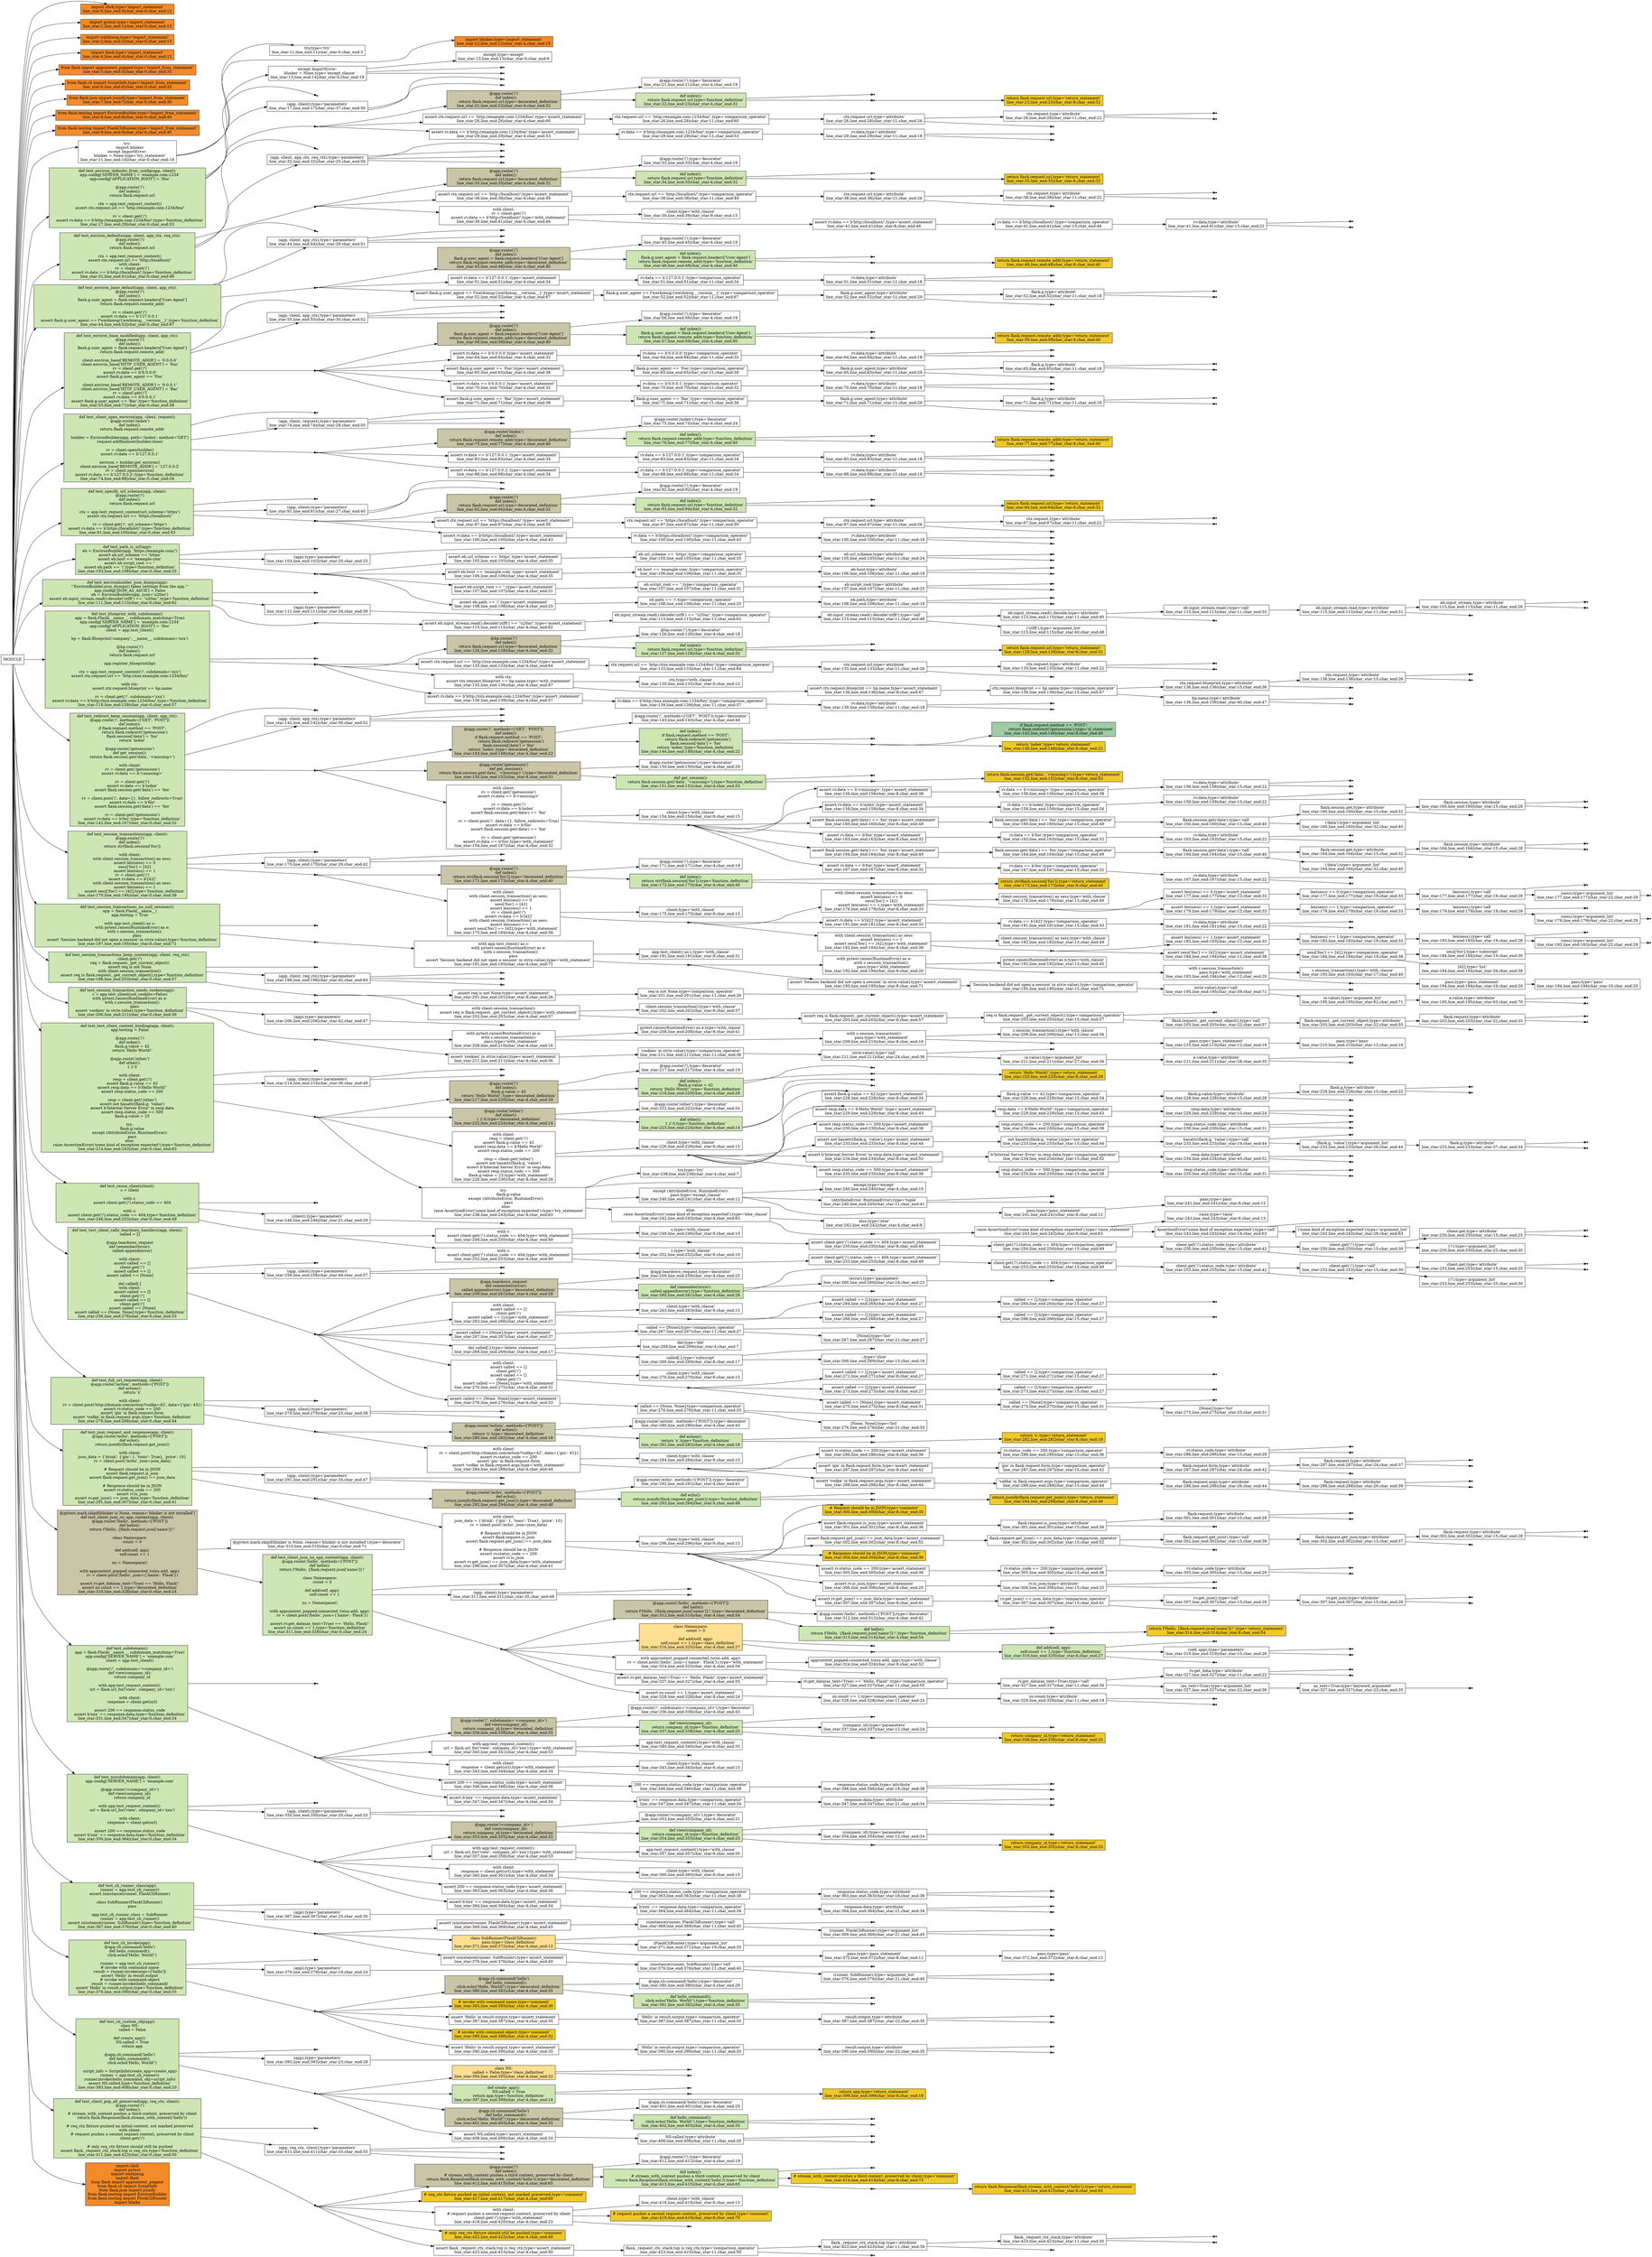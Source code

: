 digraph G{
rankdir="LR";
"MODULE"[shape="box",fillcolor="white",style=filled];
"import click,type='import_statement'\nline_star:0,line_end:0|char_star:0,char_end:12"[shape="box",fillcolor="#f48b29",style=filled];
"MODULE"->"import click,type='import_statement'\nline_star:0,line_end:0|char_star:0,char_end:12";
"import pytest,type='import_statement'\nline_star:1,line_end:1|char_star:0,char_end:13"[shape="box",fillcolor="#f48b29",style=filled];
"MODULE"->"import pytest,type='import_statement'\nline_star:1,line_end:1|char_star:0,char_end:13";
"import werkzeug,type='import_statement'\nline_star:2,line_end:2|char_star:0,char_end:15"[shape="box",fillcolor="#f48b29",style=filled];
"MODULE"->"import werkzeug,type='import_statement'\nline_star:2,line_end:2|char_star:0,char_end:15";
"import flask,type='import_statement'\nline_star:4,line_end:4|char_star:0,char_end:12"[shape="box",fillcolor="#f48b29",style=filled];
"MODULE"->"import flask,type='import_statement'\nline_star:4,line_end:4|char_star:0,char_end:12";
"from flask import appcontext_popped,type='import_from_statement'\nline_star:5,line_end:5|char_star:0,char_end:35"[shape="box",fillcolor="#f48b29",style=filled];
"MODULE"->"from flask import appcontext_popped,type='import_from_statement'\nline_star:5,line_end:5|char_star:0,char_end:35";
"from flask.cli import ScriptInfo,type='import_from_statement'\nline_star:6,line_end:6|char_star:0,char_end:32"[shape="box",fillcolor="#f48b29",style=filled];
"MODULE"->"from flask.cli import ScriptInfo,type='import_from_statement'\nline_star:6,line_end:6|char_star:0,char_end:32";
"from flask.json import jsonify,type='import_from_statement'\nline_star:7,line_end:7|char_star:0,char_end:30"[shape="box",fillcolor="#f48b29",style=filled];
"MODULE"->"from flask.json import jsonify,type='import_from_statement'\nline_star:7,line_end:7|char_star:0,char_end:30";
"from flask.testing import EnvironBuilder,type='import_from_statement'\nline_star:8,line_end:8|char_star:0,char_end:40"[shape="box",fillcolor="#f48b29",style=filled];
"MODULE"->"from flask.testing import EnvironBuilder,type='import_from_statement'\nline_star:8,line_end:8|char_star:0,char_end:40";
"from flask.testing import FlaskCliRunner,type='import_from_statement'\nline_star:9,line_end:9|char_star:0,char_end:40"[shape="box",fillcolor="#f48b29",style=filled];
"MODULE"->"from flask.testing import FlaskCliRunner,type='import_from_statement'\nline_star:9,line_end:9|char_star:0,char_end:40";
"try:\n    import blinker\nexcept ImportError:\n    blinker = None,type='try_statement'\nline_star:11,line_end:14|char_star:0,char_end:18"[shape="box",fillcolor="white",style=filled];
"MODULE"->"try:\n    import blinker\nexcept ImportError:\n    blinker = None,type='try_statement'\nline_star:11,line_end:14|char_star:0,char_end:18";
"try,type='try'\nline_star:11,line_end:11|char_star:0,char_end:3"[shape="box",fillcolor="white",style=filled];
"try:\n    import blinker\nexcept ImportError:\n    blinker = None,type='try_statement'\nline_star:11,line_end:14|char_star:0,char_end:18"->"try,type='try'\nline_star:11,line_end:11|char_star:0,char_end:3";
"type='INFORMATION BLOCK'\nline_star:12,line_end:12|char_star:4,char_end:18"[shape="point",fillcolor="#121013",style=filled];
"try:\n    import blinker\nexcept ImportError:\n    blinker = None,type='try_statement'\nline_star:11,line_end:14|char_star:0,char_end:18"->"type='INFORMATION BLOCK'\nline_star:12,line_end:12|char_star:4,char_end:18";
"import blinker,type='import_statement'\nline_star:12,line_end:12|char_star:4,char_end:18"[shape="box",fillcolor="#f48b29",style=filled];
"type='INFORMATION BLOCK'\nline_star:12,line_end:12|char_star:4,char_end:18"->"import blinker,type='import_statement'\nline_star:12,line_end:12|char_star:4,char_end:18";
"except ImportError:\n    blinker = None,type='except_clause'\nline_star:13,line_end:14|char_star:0,char_end:18"[shape="box",fillcolor="white",style=filled];
"try:\n    import blinker\nexcept ImportError:\n    blinker = None,type='try_statement'\nline_star:11,line_end:14|char_star:0,char_end:18"->"except ImportError:\n    blinker = None,type='except_clause'\nline_star:13,line_end:14|char_star:0,char_end:18";
"except,type='except'\nline_star:13,line_end:13|char_star:0,char_end:6"[shape="box",fillcolor="white",style=filled];
"except ImportError:\n    blinker = None,type='except_clause'\nline_star:13,line_end:14|char_star:0,char_end:18"->"except,type='except'\nline_star:13,line_end:13|char_star:0,char_end:6";
"ImportError,type='identifier'\nline_star:13,line_end:13|char_star:7,char_end:18"[shape="point",fillcolor="#121013",style=filled];
"except ImportError:\n    blinker = None,type='except_clause'\nline_star:13,line_end:14|char_star:0,char_end:18"->"ImportError,type='identifier'\nline_star:13,line_end:13|char_star:7,char_end:18";
"type='INFORMATION BLOCK'\nline_star:14,line_end:14|char_star:4,char_end:18"[shape="point",fillcolor="#121013",style=filled];
"except ImportError:\n    blinker = None,type='except_clause'\nline_star:13,line_end:14|char_star:0,char_end:18"->"type='INFORMATION BLOCK'\nline_star:14,line_end:14|char_star:4,char_end:18";
"def test_environ_defaults_from_config(app, client):\n    app.config['SERVER_NAME'] = 'example.com:1234'\n    app.config['APPLICATION_ROOT'] = '/foo'\n\n    @app.route('/')\n    def index():\n        return flask.request.url\n\n    ctx = app.test_request_context()\n    assert ctx.request.url == 'http://example.com:1234/foo/'\n\n    rv = client.get('/')\n    assert rv.data == b'http://example.com:1234/foo/',type='function_definition'\nline_star:17,line_end:29|char_star:0,char_end:53"[shape="box",fillcolor="#cee6b4",style=filled];
"MODULE"->"def test_environ_defaults_from_config(app, client):\n    app.config['SERVER_NAME'] = 'example.com:1234'\n    app.config['APPLICATION_ROOT'] = '/foo'\n\n    @app.route('/')\n    def index():\n        return flask.request.url\n\n    ctx = app.test_request_context()\n    assert ctx.request.url == 'http://example.com:1234/foo/'\n\n    rv = client.get('/')\n    assert rv.data == b'http://example.com:1234/foo/',type='function_definition'\nline_star:17,line_end:29|char_star:0,char_end:53";
"test_environ_defaults_from_config,type='identifier'\nline_star:17,line_end:17|char_star:4,char_end:37"[shape="point",fillcolor="#121013",style=filled];
"def test_environ_defaults_from_config(app, client):\n    app.config['SERVER_NAME'] = 'example.com:1234'\n    app.config['APPLICATION_ROOT'] = '/foo'\n\n    @app.route('/')\n    def index():\n        return flask.request.url\n\n    ctx = app.test_request_context()\n    assert ctx.request.url == 'http://example.com:1234/foo/'\n\n    rv = client.get('/')\n    assert rv.data == b'http://example.com:1234/foo/',type='function_definition'\nline_star:17,line_end:29|char_star:0,char_end:53"->"test_environ_defaults_from_config,type='identifier'\nline_star:17,line_end:17|char_star:4,char_end:37";
"(app, client),type='parameters'\nline_star:17,line_end:17|char_star:37,char_end:50"[shape="box",fillcolor="white",style=filled];
"def test_environ_defaults_from_config(app, client):\n    app.config['SERVER_NAME'] = 'example.com:1234'\n    app.config['APPLICATION_ROOT'] = '/foo'\n\n    @app.route('/')\n    def index():\n        return flask.request.url\n\n    ctx = app.test_request_context()\n    assert ctx.request.url == 'http://example.com:1234/foo/'\n\n    rv = client.get('/')\n    assert rv.data == b'http://example.com:1234/foo/',type='function_definition'\nline_star:17,line_end:29|char_star:0,char_end:53"->"(app, client),type='parameters'\nline_star:17,line_end:17|char_star:37,char_end:50";
"app,type='identifier'\nline_star:17,line_end:17|char_star:38,char_end:41"[shape="point",fillcolor="#121013",style=filled];
"(app, client),type='parameters'\nline_star:17,line_end:17|char_star:37,char_end:50"->"app,type='identifier'\nline_star:17,line_end:17|char_star:38,char_end:41";
"client,type='identifier'\nline_star:17,line_end:17|char_star:43,char_end:49"[shape="point",fillcolor="#121013",style=filled];
"(app, client),type='parameters'\nline_star:17,line_end:17|char_star:37,char_end:50"->"client,type='identifier'\nline_star:17,line_end:17|char_star:43,char_end:49";
"type='INFORMATION BLOCK'\nline_star:18,line_end:29|char_star:4,char_end:53"[shape="point",fillcolor="#121013",style=filled];
"def test_environ_defaults_from_config(app, client):\n    app.config['SERVER_NAME'] = 'example.com:1234'\n    app.config['APPLICATION_ROOT'] = '/foo'\n\n    @app.route('/')\n    def index():\n        return flask.request.url\n\n    ctx = app.test_request_context()\n    assert ctx.request.url == 'http://example.com:1234/foo/'\n\n    rv = client.get('/')\n    assert rv.data == b'http://example.com:1234/foo/',type='function_definition'\nline_star:17,line_end:29|char_star:0,char_end:53"->"type='INFORMATION BLOCK'\nline_star:18,line_end:29|char_star:4,char_end:53";
"@app.route('/')\n    def index():\n        return flask.request.url,type='decorated_definition'\nline_star:21,line_end:23|char_star:4,char_end:32"[shape="box",fillcolor="#c8c6a7",style=filled];
"type='INFORMATION BLOCK'\nline_star:18,line_end:29|char_star:4,char_end:53"->"@app.route('/')\n    def index():\n        return flask.request.url,type='decorated_definition'\nline_star:21,line_end:23|char_star:4,char_end:32";
"@app.route('/'),type='decorator'\nline_star:21,line_end:21|char_star:4,char_end:19"[shape="box",fillcolor="white",style=filled];
"@app.route('/')\n    def index():\n        return flask.request.url,type='decorated_definition'\nline_star:21,line_end:23|char_star:4,char_end:32"->"@app.route('/'),type='decorator'\nline_star:21,line_end:21|char_star:4,char_end:19";
"def index():\n        return flask.request.url,type='function_definition'\nline_star:22,line_end:23|char_star:4,char_end:32"[shape="box",fillcolor="#cee6b4",style=filled];
"@app.route('/')\n    def index():\n        return flask.request.url,type='decorated_definition'\nline_star:21,line_end:23|char_star:4,char_end:32"->"def index():\n        return flask.request.url,type='function_definition'\nline_star:22,line_end:23|char_star:4,char_end:32";
"index,type='identifier'\nline_star:22,line_end:22|char_star:8,char_end:13"[shape="point",fillcolor="#121013",style=filled];
"def index():\n        return flask.request.url,type='function_definition'\nline_star:22,line_end:23|char_star:4,char_end:32"->"index,type='identifier'\nline_star:22,line_end:22|char_star:8,char_end:13";
"type='INFORMATION BLOCK'\nline_star:23,line_end:23|char_star:8,char_end:32"[shape="point",fillcolor="#121013",style=filled];
"def index():\n        return flask.request.url,type='function_definition'\nline_star:22,line_end:23|char_star:4,char_end:32"->"type='INFORMATION BLOCK'\nline_star:23,line_end:23|char_star:8,char_end:32";
"return flask.request.url,type='return_statement'\nline_star:23,line_end:23|char_star:8,char_end:32"[shape="box",fillcolor="#f0c929",style=filled];
"type='INFORMATION BLOCK'\nline_star:23,line_end:23|char_star:8,char_end:32"->"return flask.request.url,type='return_statement'\nline_star:23,line_end:23|char_star:8,char_end:32";
"assert ctx.request.url == 'http://example.com:1234/foo/',type='assert_statement'\nline_star:26,line_end:26|char_star:4,char_end:60"[shape="box",fillcolor="white",style=filled];
"type='INFORMATION BLOCK'\nline_star:18,line_end:29|char_star:4,char_end:53"->"assert ctx.request.url == 'http://example.com:1234/foo/',type='assert_statement'\nline_star:26,line_end:26|char_star:4,char_end:60";
"ctx.request.url == 'http://example.com:1234/foo/',type='comparison_operator'\nline_star:26,line_end:26|char_star:11,char_end:60"[shape="box",fillcolor="white",style=filled];
"assert ctx.request.url == 'http://example.com:1234/foo/',type='assert_statement'\nline_star:26,line_end:26|char_star:4,char_end:60"->"ctx.request.url == 'http://example.com:1234/foo/',type='comparison_operator'\nline_star:26,line_end:26|char_star:11,char_end:60";
"ctx.request.url,type='attribute'\nline_star:26,line_end:26|char_star:11,char_end:26"[shape="box",fillcolor="white",style=filled];
"ctx.request.url == 'http://example.com:1234/foo/',type='comparison_operator'\nline_star:26,line_end:26|char_star:11,char_end:60"->"ctx.request.url,type='attribute'\nline_star:26,line_end:26|char_star:11,char_end:26";
"ctx.request,type='attribute'\nline_star:26,line_end:26|char_star:11,char_end:22"[shape="box",fillcolor="white",style=filled];
"ctx.request.url,type='attribute'\nline_star:26,line_end:26|char_star:11,char_end:26"->"ctx.request,type='attribute'\nline_star:26,line_end:26|char_star:11,char_end:22";
"ctx,type='identifier'\nline_star:26,line_end:26|char_star:11,char_end:14"[shape="point",fillcolor="#121013",style=filled];
"ctx.request,type='attribute'\nline_star:26,line_end:26|char_star:11,char_end:22"->"ctx,type='identifier'\nline_star:26,line_end:26|char_star:11,char_end:14";
"request,type='identifier'\nline_star:26,line_end:26|char_star:15,char_end:22"[shape="point",fillcolor="#121013",style=filled];
"ctx.request,type='attribute'\nline_star:26,line_end:26|char_star:11,char_end:22"->"request,type='identifier'\nline_star:26,line_end:26|char_star:15,char_end:22";
"url,type='identifier'\nline_star:26,line_end:26|char_star:23,char_end:26"[shape="point",fillcolor="#121013",style=filled];
"ctx.request.url,type='attribute'\nline_star:26,line_end:26|char_star:11,char_end:26"->"url,type='identifier'\nline_star:26,line_end:26|char_star:23,char_end:26";
"assert rv.data == b'http://example.com:1234/foo/',type='assert_statement'\nline_star:29,line_end:29|char_star:4,char_end:53"[shape="box",fillcolor="white",style=filled];
"type='INFORMATION BLOCK'\nline_star:18,line_end:29|char_star:4,char_end:53"->"assert rv.data == b'http://example.com:1234/foo/',type='assert_statement'\nline_star:29,line_end:29|char_star:4,char_end:53";
"rv.data == b'http://example.com:1234/foo/',type='comparison_operator'\nline_star:29,line_end:29|char_star:11,char_end:53"[shape="box",fillcolor="white",style=filled];
"assert rv.data == b'http://example.com:1234/foo/',type='assert_statement'\nline_star:29,line_end:29|char_star:4,char_end:53"->"rv.data == b'http://example.com:1234/foo/',type='comparison_operator'\nline_star:29,line_end:29|char_star:11,char_end:53";
"rv.data,type='attribute'\nline_star:29,line_end:29|char_star:11,char_end:18"[shape="box",fillcolor="white",style=filled];
"rv.data == b'http://example.com:1234/foo/',type='comparison_operator'\nline_star:29,line_end:29|char_star:11,char_end:53"->"rv.data,type='attribute'\nline_star:29,line_end:29|char_star:11,char_end:18";
"rv,type='identifier'\nline_star:29,line_end:29|char_star:11,char_end:13"[shape="point",fillcolor="#121013",style=filled];
"rv.data,type='attribute'\nline_star:29,line_end:29|char_star:11,char_end:18"->"rv,type='identifier'\nline_star:29,line_end:29|char_star:11,char_end:13";
"data,type='identifier'\nline_star:29,line_end:29|char_star:14,char_end:18"[shape="point",fillcolor="#121013",style=filled];
"rv.data,type='attribute'\nline_star:29,line_end:29|char_star:11,char_end:18"->"data,type='identifier'\nline_star:29,line_end:29|char_star:14,char_end:18";
"def test_environ_defaults(app, client, app_ctx, req_ctx):\n    @app.route('/')\n    def index():\n        return flask.request.url\n\n    ctx = app.test_request_context()\n    assert ctx.request.url == 'http://localhost/'\n    with client:\n        rv = client.get('/')\n        assert rv.data == b'http://localhost/',type='function_definition'\nline_star:32,line_end:41|char_star:0,char_end:46"[shape="box",fillcolor="#cee6b4",style=filled];
"MODULE"->"def test_environ_defaults(app, client, app_ctx, req_ctx):\n    @app.route('/')\n    def index():\n        return flask.request.url\n\n    ctx = app.test_request_context()\n    assert ctx.request.url == 'http://localhost/'\n    with client:\n        rv = client.get('/')\n        assert rv.data == b'http://localhost/',type='function_definition'\nline_star:32,line_end:41|char_star:0,char_end:46";
"test_environ_defaults,type='identifier'\nline_star:32,line_end:32|char_star:4,char_end:25"[shape="point",fillcolor="#121013",style=filled];
"def test_environ_defaults(app, client, app_ctx, req_ctx):\n    @app.route('/')\n    def index():\n        return flask.request.url\n\n    ctx = app.test_request_context()\n    assert ctx.request.url == 'http://localhost/'\n    with client:\n        rv = client.get('/')\n        assert rv.data == b'http://localhost/',type='function_definition'\nline_star:32,line_end:41|char_star:0,char_end:46"->"test_environ_defaults,type='identifier'\nline_star:32,line_end:32|char_star:4,char_end:25";
"(app, client, app_ctx, req_ctx),type='parameters'\nline_star:32,line_end:32|char_star:25,char_end:56"[shape="box",fillcolor="white",style=filled];
"def test_environ_defaults(app, client, app_ctx, req_ctx):\n    @app.route('/')\n    def index():\n        return flask.request.url\n\n    ctx = app.test_request_context()\n    assert ctx.request.url == 'http://localhost/'\n    with client:\n        rv = client.get('/')\n        assert rv.data == b'http://localhost/',type='function_definition'\nline_star:32,line_end:41|char_star:0,char_end:46"->"(app, client, app_ctx, req_ctx),type='parameters'\nline_star:32,line_end:32|char_star:25,char_end:56";
"app,type='identifier'\nline_star:32,line_end:32|char_star:26,char_end:29"[shape="point",fillcolor="#121013",style=filled];
"(app, client, app_ctx, req_ctx),type='parameters'\nline_star:32,line_end:32|char_star:25,char_end:56"->"app,type='identifier'\nline_star:32,line_end:32|char_star:26,char_end:29";
"client,type='identifier'\nline_star:32,line_end:32|char_star:31,char_end:37"[shape="point",fillcolor="#121013",style=filled];
"(app, client, app_ctx, req_ctx),type='parameters'\nline_star:32,line_end:32|char_star:25,char_end:56"->"client,type='identifier'\nline_star:32,line_end:32|char_star:31,char_end:37";
"app_ctx,type='identifier'\nline_star:32,line_end:32|char_star:39,char_end:46"[shape="point",fillcolor="#121013",style=filled];
"(app, client, app_ctx, req_ctx),type='parameters'\nline_star:32,line_end:32|char_star:25,char_end:56"->"app_ctx,type='identifier'\nline_star:32,line_end:32|char_star:39,char_end:46";
"req_ctx,type='identifier'\nline_star:32,line_end:32|char_star:48,char_end:55"[shape="point",fillcolor="#121013",style=filled];
"(app, client, app_ctx, req_ctx),type='parameters'\nline_star:32,line_end:32|char_star:25,char_end:56"->"req_ctx,type='identifier'\nline_star:32,line_end:32|char_star:48,char_end:55";
"type='INFORMATION BLOCK'\nline_star:33,line_end:41|char_star:4,char_end:46"[shape="point",fillcolor="#121013",style=filled];
"def test_environ_defaults(app, client, app_ctx, req_ctx):\n    @app.route('/')\n    def index():\n        return flask.request.url\n\n    ctx = app.test_request_context()\n    assert ctx.request.url == 'http://localhost/'\n    with client:\n        rv = client.get('/')\n        assert rv.data == b'http://localhost/',type='function_definition'\nline_star:32,line_end:41|char_star:0,char_end:46"->"type='INFORMATION BLOCK'\nline_star:33,line_end:41|char_star:4,char_end:46";
"@app.route('/')\n    def index():\n        return flask.request.url,type='decorated_definition'\nline_star:33,line_end:35|char_star:4,char_end:32"[shape="box",fillcolor="#c8c6a7",style=filled];
"type='INFORMATION BLOCK'\nline_star:33,line_end:41|char_star:4,char_end:46"->"@app.route('/')\n    def index():\n        return flask.request.url,type='decorated_definition'\nline_star:33,line_end:35|char_star:4,char_end:32";
"@app.route('/'),type='decorator'\nline_star:33,line_end:33|char_star:4,char_end:19"[shape="box",fillcolor="white",style=filled];
"@app.route('/')\n    def index():\n        return flask.request.url,type='decorated_definition'\nline_star:33,line_end:35|char_star:4,char_end:32"->"@app.route('/'),type='decorator'\nline_star:33,line_end:33|char_star:4,char_end:19";
"def index():\n        return flask.request.url,type='function_definition'\nline_star:34,line_end:35|char_star:4,char_end:32"[shape="box",fillcolor="#cee6b4",style=filled];
"@app.route('/')\n    def index():\n        return flask.request.url,type='decorated_definition'\nline_star:33,line_end:35|char_star:4,char_end:32"->"def index():\n        return flask.request.url,type='function_definition'\nline_star:34,line_end:35|char_star:4,char_end:32";
"index,type='identifier'\nline_star:34,line_end:34|char_star:8,char_end:13"[shape="point",fillcolor="#121013",style=filled];
"def index():\n        return flask.request.url,type='function_definition'\nline_star:34,line_end:35|char_star:4,char_end:32"->"index,type='identifier'\nline_star:34,line_end:34|char_star:8,char_end:13";
"type='INFORMATION BLOCK'\nline_star:35,line_end:35|char_star:8,char_end:32"[shape="point",fillcolor="#121013",style=filled];
"def index():\n        return flask.request.url,type='function_definition'\nline_star:34,line_end:35|char_star:4,char_end:32"->"type='INFORMATION BLOCK'\nline_star:35,line_end:35|char_star:8,char_end:32";
"return flask.request.url,type='return_statement'\nline_star:35,line_end:35|char_star:8,char_end:32"[shape="box",fillcolor="#f0c929",style=filled];
"type='INFORMATION BLOCK'\nline_star:35,line_end:35|char_star:8,char_end:32"->"return flask.request.url,type='return_statement'\nline_star:35,line_end:35|char_star:8,char_end:32";
"assert ctx.request.url == 'http://localhost/',type='assert_statement'\nline_star:38,line_end:38|char_star:4,char_end:49"[shape="box",fillcolor="white",style=filled];
"type='INFORMATION BLOCK'\nline_star:33,line_end:41|char_star:4,char_end:46"->"assert ctx.request.url == 'http://localhost/',type='assert_statement'\nline_star:38,line_end:38|char_star:4,char_end:49";
"ctx.request.url == 'http://localhost/',type='comparison_operator'\nline_star:38,line_end:38|char_star:11,char_end:49"[shape="box",fillcolor="white",style=filled];
"assert ctx.request.url == 'http://localhost/',type='assert_statement'\nline_star:38,line_end:38|char_star:4,char_end:49"->"ctx.request.url == 'http://localhost/',type='comparison_operator'\nline_star:38,line_end:38|char_star:11,char_end:49";
"ctx.request.url,type='attribute'\nline_star:38,line_end:38|char_star:11,char_end:26"[shape="box",fillcolor="white",style=filled];
"ctx.request.url == 'http://localhost/',type='comparison_operator'\nline_star:38,line_end:38|char_star:11,char_end:49"->"ctx.request.url,type='attribute'\nline_star:38,line_end:38|char_star:11,char_end:26";
"ctx.request,type='attribute'\nline_star:38,line_end:38|char_star:11,char_end:22"[shape="box",fillcolor="white",style=filled];
"ctx.request.url,type='attribute'\nline_star:38,line_end:38|char_star:11,char_end:26"->"ctx.request,type='attribute'\nline_star:38,line_end:38|char_star:11,char_end:22";
"ctx,type='identifier'\nline_star:38,line_end:38|char_star:11,char_end:14"[shape="point",fillcolor="#121013",style=filled];
"ctx.request,type='attribute'\nline_star:38,line_end:38|char_star:11,char_end:22"->"ctx,type='identifier'\nline_star:38,line_end:38|char_star:11,char_end:14";
"request,type='identifier'\nline_star:38,line_end:38|char_star:15,char_end:22"[shape="point",fillcolor="#121013",style=filled];
"ctx.request,type='attribute'\nline_star:38,line_end:38|char_star:11,char_end:22"->"request,type='identifier'\nline_star:38,line_end:38|char_star:15,char_end:22";
"url,type='identifier'\nline_star:38,line_end:38|char_star:23,char_end:26"[shape="point",fillcolor="#121013",style=filled];
"ctx.request.url,type='attribute'\nline_star:38,line_end:38|char_star:11,char_end:26"->"url,type='identifier'\nline_star:38,line_end:38|char_star:23,char_end:26";
"with client:\n        rv = client.get('/')\n        assert rv.data == b'http://localhost/',type='with_statement'\nline_star:39,line_end:41|char_star:4,char_end:46"[shape="box",fillcolor="white",style=filled];
"type='INFORMATION BLOCK'\nline_star:33,line_end:41|char_star:4,char_end:46"->"with client:\n        rv = client.get('/')\n        assert rv.data == b'http://localhost/',type='with_statement'\nline_star:39,line_end:41|char_star:4,char_end:46";
"client,type='with_clause'\nline_star:39,line_end:39|char_star:9,char_end:15"[shape="box",fillcolor="white",style=filled];
"with client:\n        rv = client.get('/')\n        assert rv.data == b'http://localhost/',type='with_statement'\nline_star:39,line_end:41|char_star:4,char_end:46"->"client,type='with_clause'\nline_star:39,line_end:39|char_star:9,char_end:15";
"type='INFORMATION BLOCK'\nline_star:40,line_end:41|char_star:8,char_end:46"[shape="point",fillcolor="#121013",style=filled];
"with client:\n        rv = client.get('/')\n        assert rv.data == b'http://localhost/',type='with_statement'\nline_star:39,line_end:41|char_star:4,char_end:46"->"type='INFORMATION BLOCK'\nline_star:40,line_end:41|char_star:8,char_end:46";
"assert rv.data == b'http://localhost/',type='assert_statement'\nline_star:41,line_end:41|char_star:8,char_end:46"[shape="box",fillcolor="white",style=filled];
"type='INFORMATION BLOCK'\nline_star:40,line_end:41|char_star:8,char_end:46"->"assert rv.data == b'http://localhost/',type='assert_statement'\nline_star:41,line_end:41|char_star:8,char_end:46";
"rv.data == b'http://localhost/',type='comparison_operator'\nline_star:41,line_end:41|char_star:15,char_end:46"[shape="box",fillcolor="white",style=filled];
"assert rv.data == b'http://localhost/',type='assert_statement'\nline_star:41,line_end:41|char_star:8,char_end:46"->"rv.data == b'http://localhost/',type='comparison_operator'\nline_star:41,line_end:41|char_star:15,char_end:46";
"rv.data,type='attribute'\nline_star:41,line_end:41|char_star:15,char_end:22"[shape="box",fillcolor="white",style=filled];
"rv.data == b'http://localhost/',type='comparison_operator'\nline_star:41,line_end:41|char_star:15,char_end:46"->"rv.data,type='attribute'\nline_star:41,line_end:41|char_star:15,char_end:22";
"rv,type='identifier'\nline_star:41,line_end:41|char_star:15,char_end:17"[shape="point",fillcolor="#121013",style=filled];
"rv.data,type='attribute'\nline_star:41,line_end:41|char_star:15,char_end:22"->"rv,type='identifier'\nline_star:41,line_end:41|char_star:15,char_end:17";
"data,type='identifier'\nline_star:41,line_end:41|char_star:18,char_end:22"[shape="point",fillcolor="#121013",style=filled];
"rv.data,type='attribute'\nline_star:41,line_end:41|char_star:15,char_end:22"->"data,type='identifier'\nline_star:41,line_end:41|char_star:18,char_end:22";
"def test_environ_base_default(app, client, app_ctx):\n    @app.route('/')\n    def index():\n        flask.g.user_agent = flask.request.headers['User-Agent']\n        return flask.request.remote_addr\n\n    rv = client.get('/')\n    assert rv.data == b'127.0.0.1'\n    assert flask.g.user_agent == f'werkzeug/{werkzeug.__version__}',type='function_definition'\nline_star:44,line_end:52|char_star:0,char_end:67"[shape="box",fillcolor="#cee6b4",style=filled];
"MODULE"->"def test_environ_base_default(app, client, app_ctx):\n    @app.route('/')\n    def index():\n        flask.g.user_agent = flask.request.headers['User-Agent']\n        return flask.request.remote_addr\n\n    rv = client.get('/')\n    assert rv.data == b'127.0.0.1'\n    assert flask.g.user_agent == f'werkzeug/{werkzeug.__version__}',type='function_definition'\nline_star:44,line_end:52|char_star:0,char_end:67";
"test_environ_base_default,type='identifier'\nline_star:44,line_end:44|char_star:4,char_end:29"[shape="point",fillcolor="#121013",style=filled];
"def test_environ_base_default(app, client, app_ctx):\n    @app.route('/')\n    def index():\n        flask.g.user_agent = flask.request.headers['User-Agent']\n        return flask.request.remote_addr\n\n    rv = client.get('/')\n    assert rv.data == b'127.0.0.1'\n    assert flask.g.user_agent == f'werkzeug/{werkzeug.__version__}',type='function_definition'\nline_star:44,line_end:52|char_star:0,char_end:67"->"test_environ_base_default,type='identifier'\nline_star:44,line_end:44|char_star:4,char_end:29";
"(app, client, app_ctx),type='parameters'\nline_star:44,line_end:44|char_star:29,char_end:51"[shape="box",fillcolor="white",style=filled];
"def test_environ_base_default(app, client, app_ctx):\n    @app.route('/')\n    def index():\n        flask.g.user_agent = flask.request.headers['User-Agent']\n        return flask.request.remote_addr\n\n    rv = client.get('/')\n    assert rv.data == b'127.0.0.1'\n    assert flask.g.user_agent == f'werkzeug/{werkzeug.__version__}',type='function_definition'\nline_star:44,line_end:52|char_star:0,char_end:67"->"(app, client, app_ctx),type='parameters'\nline_star:44,line_end:44|char_star:29,char_end:51";
"app,type='identifier'\nline_star:44,line_end:44|char_star:30,char_end:33"[shape="point",fillcolor="#121013",style=filled];
"(app, client, app_ctx),type='parameters'\nline_star:44,line_end:44|char_star:29,char_end:51"->"app,type='identifier'\nline_star:44,line_end:44|char_star:30,char_end:33";
"client,type='identifier'\nline_star:44,line_end:44|char_star:35,char_end:41"[shape="point",fillcolor="#121013",style=filled];
"(app, client, app_ctx),type='parameters'\nline_star:44,line_end:44|char_star:29,char_end:51"->"client,type='identifier'\nline_star:44,line_end:44|char_star:35,char_end:41";
"app_ctx,type='identifier'\nline_star:44,line_end:44|char_star:43,char_end:50"[shape="point",fillcolor="#121013",style=filled];
"(app, client, app_ctx),type='parameters'\nline_star:44,line_end:44|char_star:29,char_end:51"->"app_ctx,type='identifier'\nline_star:44,line_end:44|char_star:43,char_end:50";
"type='INFORMATION BLOCK'\nline_star:45,line_end:52|char_star:4,char_end:67"[shape="point",fillcolor="#121013",style=filled];
"def test_environ_base_default(app, client, app_ctx):\n    @app.route('/')\n    def index():\n        flask.g.user_agent = flask.request.headers['User-Agent']\n        return flask.request.remote_addr\n\n    rv = client.get('/')\n    assert rv.data == b'127.0.0.1'\n    assert flask.g.user_agent == f'werkzeug/{werkzeug.__version__}',type='function_definition'\nline_star:44,line_end:52|char_star:0,char_end:67"->"type='INFORMATION BLOCK'\nline_star:45,line_end:52|char_star:4,char_end:67";
"@app.route('/')\n    def index():\n        flask.g.user_agent = flask.request.headers['User-Agent']\n        return flask.request.remote_addr,type='decorated_definition'\nline_star:45,line_end:48|char_star:4,char_end:40"[shape="box",fillcolor="#c8c6a7",style=filled];
"type='INFORMATION BLOCK'\nline_star:45,line_end:52|char_star:4,char_end:67"->"@app.route('/')\n    def index():\n        flask.g.user_agent = flask.request.headers['User-Agent']\n        return flask.request.remote_addr,type='decorated_definition'\nline_star:45,line_end:48|char_star:4,char_end:40";
"@app.route('/'),type='decorator'\nline_star:45,line_end:45|char_star:4,char_end:19"[shape="box",fillcolor="white",style=filled];
"@app.route('/')\n    def index():\n        flask.g.user_agent = flask.request.headers['User-Agent']\n        return flask.request.remote_addr,type='decorated_definition'\nline_star:45,line_end:48|char_star:4,char_end:40"->"@app.route('/'),type='decorator'\nline_star:45,line_end:45|char_star:4,char_end:19";
"def index():\n        flask.g.user_agent = flask.request.headers['User-Agent']\n        return flask.request.remote_addr,type='function_definition'\nline_star:46,line_end:48|char_star:4,char_end:40"[shape="box",fillcolor="#cee6b4",style=filled];
"@app.route('/')\n    def index():\n        flask.g.user_agent = flask.request.headers['User-Agent']\n        return flask.request.remote_addr,type='decorated_definition'\nline_star:45,line_end:48|char_star:4,char_end:40"->"def index():\n        flask.g.user_agent = flask.request.headers['User-Agent']\n        return flask.request.remote_addr,type='function_definition'\nline_star:46,line_end:48|char_star:4,char_end:40";
"index,type='identifier'\nline_star:46,line_end:46|char_star:8,char_end:13"[shape="point",fillcolor="#121013",style=filled];
"def index():\n        flask.g.user_agent = flask.request.headers['User-Agent']\n        return flask.request.remote_addr,type='function_definition'\nline_star:46,line_end:48|char_star:4,char_end:40"->"index,type='identifier'\nline_star:46,line_end:46|char_star:8,char_end:13";
"type='INFORMATION BLOCK'\nline_star:47,line_end:48|char_star:8,char_end:40"[shape="point",fillcolor="#121013",style=filled];
"def index():\n        flask.g.user_agent = flask.request.headers['User-Agent']\n        return flask.request.remote_addr,type='function_definition'\nline_star:46,line_end:48|char_star:4,char_end:40"->"type='INFORMATION BLOCK'\nline_star:47,line_end:48|char_star:8,char_end:40";
"return flask.request.remote_addr,type='return_statement'\nline_star:48,line_end:48|char_star:8,char_end:40"[shape="box",fillcolor="#f0c929",style=filled];
"type='INFORMATION BLOCK'\nline_star:47,line_end:48|char_star:8,char_end:40"->"return flask.request.remote_addr,type='return_statement'\nline_star:48,line_end:48|char_star:8,char_end:40";
"assert rv.data == b'127.0.0.1',type='assert_statement'\nline_star:51,line_end:51|char_star:4,char_end:34"[shape="box",fillcolor="white",style=filled];
"type='INFORMATION BLOCK'\nline_star:45,line_end:52|char_star:4,char_end:67"->"assert rv.data == b'127.0.0.1',type='assert_statement'\nline_star:51,line_end:51|char_star:4,char_end:34";
"rv.data == b'127.0.0.1',type='comparison_operator'\nline_star:51,line_end:51|char_star:11,char_end:34"[shape="box",fillcolor="white",style=filled];
"assert rv.data == b'127.0.0.1',type='assert_statement'\nline_star:51,line_end:51|char_star:4,char_end:34"->"rv.data == b'127.0.0.1',type='comparison_operator'\nline_star:51,line_end:51|char_star:11,char_end:34";
"rv.data,type='attribute'\nline_star:51,line_end:51|char_star:11,char_end:18"[shape="box",fillcolor="white",style=filled];
"rv.data == b'127.0.0.1',type='comparison_operator'\nline_star:51,line_end:51|char_star:11,char_end:34"->"rv.data,type='attribute'\nline_star:51,line_end:51|char_star:11,char_end:18";
"rv,type='identifier'\nline_star:51,line_end:51|char_star:11,char_end:13"[shape="point",fillcolor="#121013",style=filled];
"rv.data,type='attribute'\nline_star:51,line_end:51|char_star:11,char_end:18"->"rv,type='identifier'\nline_star:51,line_end:51|char_star:11,char_end:13";
"data,type='identifier'\nline_star:51,line_end:51|char_star:14,char_end:18"[shape="point",fillcolor="#121013",style=filled];
"rv.data,type='attribute'\nline_star:51,line_end:51|char_star:11,char_end:18"->"data,type='identifier'\nline_star:51,line_end:51|char_star:14,char_end:18";
"assert flask.g.user_agent == f'werkzeug/{werkzeug.__version__}',type='assert_statement'\nline_star:52,line_end:52|char_star:4,char_end:67"[shape="box",fillcolor="white",style=filled];
"type='INFORMATION BLOCK'\nline_star:45,line_end:52|char_star:4,char_end:67"->"assert flask.g.user_agent == f'werkzeug/{werkzeug.__version__}',type='assert_statement'\nline_star:52,line_end:52|char_star:4,char_end:67";
"flask.g.user_agent == f'werkzeug/{werkzeug.__version__}',type='comparison_operator'\nline_star:52,line_end:52|char_star:11,char_end:67"[shape="box",fillcolor="white",style=filled];
"assert flask.g.user_agent == f'werkzeug/{werkzeug.__version__}',type='assert_statement'\nline_star:52,line_end:52|char_star:4,char_end:67"->"flask.g.user_agent == f'werkzeug/{werkzeug.__version__}',type='comparison_operator'\nline_star:52,line_end:52|char_star:11,char_end:67";
"flask.g.user_agent,type='attribute'\nline_star:52,line_end:52|char_star:11,char_end:29"[shape="box",fillcolor="white",style=filled];
"flask.g.user_agent == f'werkzeug/{werkzeug.__version__}',type='comparison_operator'\nline_star:52,line_end:52|char_star:11,char_end:67"->"flask.g.user_agent,type='attribute'\nline_star:52,line_end:52|char_star:11,char_end:29";
"flask.g,type='attribute'\nline_star:52,line_end:52|char_star:11,char_end:18"[shape="box",fillcolor="white",style=filled];
"flask.g.user_agent,type='attribute'\nline_star:52,line_end:52|char_star:11,char_end:29"->"flask.g,type='attribute'\nline_star:52,line_end:52|char_star:11,char_end:18";
"flask,type='identifier'\nline_star:52,line_end:52|char_star:11,char_end:16"[shape="point",fillcolor="#121013",style=filled];
"flask.g,type='attribute'\nline_star:52,line_end:52|char_star:11,char_end:18"->"flask,type='identifier'\nline_star:52,line_end:52|char_star:11,char_end:16";
"g,type='identifier'\nline_star:52,line_end:52|char_star:17,char_end:18"[shape="point",fillcolor="#121013",style=filled];
"flask.g,type='attribute'\nline_star:52,line_end:52|char_star:11,char_end:18"->"g,type='identifier'\nline_star:52,line_end:52|char_star:17,char_end:18";
"user_agent,type='identifier'\nline_star:52,line_end:52|char_star:19,char_end:29"[shape="point",fillcolor="#121013",style=filled];
"flask.g.user_agent,type='attribute'\nline_star:52,line_end:52|char_star:11,char_end:29"->"user_agent,type='identifier'\nline_star:52,line_end:52|char_star:19,char_end:29";
"def test_environ_base_modified(app, client, app_ctx):\n    @app.route('/')\n    def index():\n        flask.g.user_agent = flask.request.headers['User-Agent']\n        return flask.request.remote_addr\n\n    client.environ_base['REMOTE_ADDR'] = '0.0.0.0'\n    client.environ_base['HTTP_USER_AGENT'] = 'Foo'\n    rv = client.get('/')\n    assert rv.data == b'0.0.0.0'\n    assert flask.g.user_agent == 'Foo'\n\n    client.environ_base['REMOTE_ADDR'] = '0.0.0.1'\n    client.environ_base['HTTP_USER_AGENT'] = 'Bar'\n    rv = client.get('/')\n    assert rv.data == b'0.0.0.1'\n    assert flask.g.user_agent == 'Bar',type='function_definition'\nline_star:55,line_end:71|char_star:0,char_end:38"[shape="box",fillcolor="#cee6b4",style=filled];
"MODULE"->"def test_environ_base_modified(app, client, app_ctx):\n    @app.route('/')\n    def index():\n        flask.g.user_agent = flask.request.headers['User-Agent']\n        return flask.request.remote_addr\n\n    client.environ_base['REMOTE_ADDR'] = '0.0.0.0'\n    client.environ_base['HTTP_USER_AGENT'] = 'Foo'\n    rv = client.get('/')\n    assert rv.data == b'0.0.0.0'\n    assert flask.g.user_agent == 'Foo'\n\n    client.environ_base['REMOTE_ADDR'] = '0.0.0.1'\n    client.environ_base['HTTP_USER_AGENT'] = 'Bar'\n    rv = client.get('/')\n    assert rv.data == b'0.0.0.1'\n    assert flask.g.user_agent == 'Bar',type='function_definition'\nline_star:55,line_end:71|char_star:0,char_end:38";
"test_environ_base_modified,type='identifier'\nline_star:55,line_end:55|char_star:4,char_end:30"[shape="point",fillcolor="#121013",style=filled];
"def test_environ_base_modified(app, client, app_ctx):\n    @app.route('/')\n    def index():\n        flask.g.user_agent = flask.request.headers['User-Agent']\n        return flask.request.remote_addr\n\n    client.environ_base['REMOTE_ADDR'] = '0.0.0.0'\n    client.environ_base['HTTP_USER_AGENT'] = 'Foo'\n    rv = client.get('/')\n    assert rv.data == b'0.0.0.0'\n    assert flask.g.user_agent == 'Foo'\n\n    client.environ_base['REMOTE_ADDR'] = '0.0.0.1'\n    client.environ_base['HTTP_USER_AGENT'] = 'Bar'\n    rv = client.get('/')\n    assert rv.data == b'0.0.0.1'\n    assert flask.g.user_agent == 'Bar',type='function_definition'\nline_star:55,line_end:71|char_star:0,char_end:38"->"test_environ_base_modified,type='identifier'\nline_star:55,line_end:55|char_star:4,char_end:30";
"(app, client, app_ctx),type='parameters'\nline_star:55,line_end:55|char_star:30,char_end:52"[shape="box",fillcolor="white",style=filled];
"def test_environ_base_modified(app, client, app_ctx):\n    @app.route('/')\n    def index():\n        flask.g.user_agent = flask.request.headers['User-Agent']\n        return flask.request.remote_addr\n\n    client.environ_base['REMOTE_ADDR'] = '0.0.0.0'\n    client.environ_base['HTTP_USER_AGENT'] = 'Foo'\n    rv = client.get('/')\n    assert rv.data == b'0.0.0.0'\n    assert flask.g.user_agent == 'Foo'\n\n    client.environ_base['REMOTE_ADDR'] = '0.0.0.1'\n    client.environ_base['HTTP_USER_AGENT'] = 'Bar'\n    rv = client.get('/')\n    assert rv.data == b'0.0.0.1'\n    assert flask.g.user_agent == 'Bar',type='function_definition'\nline_star:55,line_end:71|char_star:0,char_end:38"->"(app, client, app_ctx),type='parameters'\nline_star:55,line_end:55|char_star:30,char_end:52";
"app,type='identifier'\nline_star:55,line_end:55|char_star:31,char_end:34"[shape="point",fillcolor="#121013",style=filled];
"(app, client, app_ctx),type='parameters'\nline_star:55,line_end:55|char_star:30,char_end:52"->"app,type='identifier'\nline_star:55,line_end:55|char_star:31,char_end:34";
"client,type='identifier'\nline_star:55,line_end:55|char_star:36,char_end:42"[shape="point",fillcolor="#121013",style=filled];
"(app, client, app_ctx),type='parameters'\nline_star:55,line_end:55|char_star:30,char_end:52"->"client,type='identifier'\nline_star:55,line_end:55|char_star:36,char_end:42";
"app_ctx,type='identifier'\nline_star:55,line_end:55|char_star:44,char_end:51"[shape="point",fillcolor="#121013",style=filled];
"(app, client, app_ctx),type='parameters'\nline_star:55,line_end:55|char_star:30,char_end:52"->"app_ctx,type='identifier'\nline_star:55,line_end:55|char_star:44,char_end:51";
"type='INFORMATION BLOCK'\nline_star:56,line_end:71|char_star:4,char_end:38"[shape="point",fillcolor="#121013",style=filled];
"def test_environ_base_modified(app, client, app_ctx):\n    @app.route('/')\n    def index():\n        flask.g.user_agent = flask.request.headers['User-Agent']\n        return flask.request.remote_addr\n\n    client.environ_base['REMOTE_ADDR'] = '0.0.0.0'\n    client.environ_base['HTTP_USER_AGENT'] = 'Foo'\n    rv = client.get('/')\n    assert rv.data == b'0.0.0.0'\n    assert flask.g.user_agent == 'Foo'\n\n    client.environ_base['REMOTE_ADDR'] = '0.0.0.1'\n    client.environ_base['HTTP_USER_AGENT'] = 'Bar'\n    rv = client.get('/')\n    assert rv.data == b'0.0.0.1'\n    assert flask.g.user_agent == 'Bar',type='function_definition'\nline_star:55,line_end:71|char_star:0,char_end:38"->"type='INFORMATION BLOCK'\nline_star:56,line_end:71|char_star:4,char_end:38";
"@app.route('/')\n    def index():\n        flask.g.user_agent = flask.request.headers['User-Agent']\n        return flask.request.remote_addr,type='decorated_definition'\nline_star:56,line_end:59|char_star:4,char_end:40"[shape="box",fillcolor="#c8c6a7",style=filled];
"type='INFORMATION BLOCK'\nline_star:56,line_end:71|char_star:4,char_end:38"->"@app.route('/')\n    def index():\n        flask.g.user_agent = flask.request.headers['User-Agent']\n        return flask.request.remote_addr,type='decorated_definition'\nline_star:56,line_end:59|char_star:4,char_end:40";
"@app.route('/'),type='decorator'\nline_star:56,line_end:56|char_star:4,char_end:19"[shape="box",fillcolor="white",style=filled];
"@app.route('/')\n    def index():\n        flask.g.user_agent = flask.request.headers['User-Agent']\n        return flask.request.remote_addr,type='decorated_definition'\nline_star:56,line_end:59|char_star:4,char_end:40"->"@app.route('/'),type='decorator'\nline_star:56,line_end:56|char_star:4,char_end:19";
"def index():\n        flask.g.user_agent = flask.request.headers['User-Agent']\n        return flask.request.remote_addr,type='function_definition'\nline_star:57,line_end:59|char_star:4,char_end:40"[shape="box",fillcolor="#cee6b4",style=filled];
"@app.route('/')\n    def index():\n        flask.g.user_agent = flask.request.headers['User-Agent']\n        return flask.request.remote_addr,type='decorated_definition'\nline_star:56,line_end:59|char_star:4,char_end:40"->"def index():\n        flask.g.user_agent = flask.request.headers['User-Agent']\n        return flask.request.remote_addr,type='function_definition'\nline_star:57,line_end:59|char_star:4,char_end:40";
"index,type='identifier'\nline_star:57,line_end:57|char_star:8,char_end:13"[shape="point",fillcolor="#121013",style=filled];
"def index():\n        flask.g.user_agent = flask.request.headers['User-Agent']\n        return flask.request.remote_addr,type='function_definition'\nline_star:57,line_end:59|char_star:4,char_end:40"->"index,type='identifier'\nline_star:57,line_end:57|char_star:8,char_end:13";
"type='INFORMATION BLOCK'\nline_star:58,line_end:59|char_star:8,char_end:40"[shape="point",fillcolor="#121013",style=filled];
"def index():\n        flask.g.user_agent = flask.request.headers['User-Agent']\n        return flask.request.remote_addr,type='function_definition'\nline_star:57,line_end:59|char_star:4,char_end:40"->"type='INFORMATION BLOCK'\nline_star:58,line_end:59|char_star:8,char_end:40";
"return flask.request.remote_addr,type='return_statement'\nline_star:59,line_end:59|char_star:8,char_end:40"[shape="box",fillcolor="#f0c929",style=filled];
"type='INFORMATION BLOCK'\nline_star:58,line_end:59|char_star:8,char_end:40"->"return flask.request.remote_addr,type='return_statement'\nline_star:59,line_end:59|char_star:8,char_end:40";
"assert rv.data == b'0.0.0.0',type='assert_statement'\nline_star:64,line_end:64|char_star:4,char_end:32"[shape="box",fillcolor="white",style=filled];
"type='INFORMATION BLOCK'\nline_star:56,line_end:71|char_star:4,char_end:38"->"assert rv.data == b'0.0.0.0',type='assert_statement'\nline_star:64,line_end:64|char_star:4,char_end:32";
"rv.data == b'0.0.0.0',type='comparison_operator'\nline_star:64,line_end:64|char_star:11,char_end:32"[shape="box",fillcolor="white",style=filled];
"assert rv.data == b'0.0.0.0',type='assert_statement'\nline_star:64,line_end:64|char_star:4,char_end:32"->"rv.data == b'0.0.0.0',type='comparison_operator'\nline_star:64,line_end:64|char_star:11,char_end:32";
"rv.data,type='attribute'\nline_star:64,line_end:64|char_star:11,char_end:18"[shape="box",fillcolor="white",style=filled];
"rv.data == b'0.0.0.0',type='comparison_operator'\nline_star:64,line_end:64|char_star:11,char_end:32"->"rv.data,type='attribute'\nline_star:64,line_end:64|char_star:11,char_end:18";
"rv,type='identifier'\nline_star:64,line_end:64|char_star:11,char_end:13"[shape="point",fillcolor="#121013",style=filled];
"rv.data,type='attribute'\nline_star:64,line_end:64|char_star:11,char_end:18"->"rv,type='identifier'\nline_star:64,line_end:64|char_star:11,char_end:13";
"data,type='identifier'\nline_star:64,line_end:64|char_star:14,char_end:18"[shape="point",fillcolor="#121013",style=filled];
"rv.data,type='attribute'\nline_star:64,line_end:64|char_star:11,char_end:18"->"data,type='identifier'\nline_star:64,line_end:64|char_star:14,char_end:18";
"assert flask.g.user_agent == 'Foo',type='assert_statement'\nline_star:65,line_end:65|char_star:4,char_end:38"[shape="box",fillcolor="white",style=filled];
"type='INFORMATION BLOCK'\nline_star:56,line_end:71|char_star:4,char_end:38"->"assert flask.g.user_agent == 'Foo',type='assert_statement'\nline_star:65,line_end:65|char_star:4,char_end:38";
"flask.g.user_agent == 'Foo',type='comparison_operator'\nline_star:65,line_end:65|char_star:11,char_end:38"[shape="box",fillcolor="white",style=filled];
"assert flask.g.user_agent == 'Foo',type='assert_statement'\nline_star:65,line_end:65|char_star:4,char_end:38"->"flask.g.user_agent == 'Foo',type='comparison_operator'\nline_star:65,line_end:65|char_star:11,char_end:38";
"flask.g.user_agent,type='attribute'\nline_star:65,line_end:65|char_star:11,char_end:29"[shape="box",fillcolor="white",style=filled];
"flask.g.user_agent == 'Foo',type='comparison_operator'\nline_star:65,line_end:65|char_star:11,char_end:38"->"flask.g.user_agent,type='attribute'\nline_star:65,line_end:65|char_star:11,char_end:29";
"flask.g,type='attribute'\nline_star:65,line_end:65|char_star:11,char_end:18"[shape="box",fillcolor="white",style=filled];
"flask.g.user_agent,type='attribute'\nline_star:65,line_end:65|char_star:11,char_end:29"->"flask.g,type='attribute'\nline_star:65,line_end:65|char_star:11,char_end:18";
"flask,type='identifier'\nline_star:65,line_end:65|char_star:11,char_end:16"[shape="point",fillcolor="#121013",style=filled];
"flask.g,type='attribute'\nline_star:65,line_end:65|char_star:11,char_end:18"->"flask,type='identifier'\nline_star:65,line_end:65|char_star:11,char_end:16";
"g,type='identifier'\nline_star:65,line_end:65|char_star:17,char_end:18"[shape="point",fillcolor="#121013",style=filled];
"flask.g,type='attribute'\nline_star:65,line_end:65|char_star:11,char_end:18"->"g,type='identifier'\nline_star:65,line_end:65|char_star:17,char_end:18";
"user_agent,type='identifier'\nline_star:65,line_end:65|char_star:19,char_end:29"[shape="point",fillcolor="#121013",style=filled];
"flask.g.user_agent,type='attribute'\nline_star:65,line_end:65|char_star:11,char_end:29"->"user_agent,type='identifier'\nline_star:65,line_end:65|char_star:19,char_end:29";
"assert rv.data == b'0.0.0.1',type='assert_statement'\nline_star:70,line_end:70|char_star:4,char_end:32"[shape="box",fillcolor="white",style=filled];
"type='INFORMATION BLOCK'\nline_star:56,line_end:71|char_star:4,char_end:38"->"assert rv.data == b'0.0.0.1',type='assert_statement'\nline_star:70,line_end:70|char_star:4,char_end:32";
"rv.data == b'0.0.0.1',type='comparison_operator'\nline_star:70,line_end:70|char_star:11,char_end:32"[shape="box",fillcolor="white",style=filled];
"assert rv.data == b'0.0.0.1',type='assert_statement'\nline_star:70,line_end:70|char_star:4,char_end:32"->"rv.data == b'0.0.0.1',type='comparison_operator'\nline_star:70,line_end:70|char_star:11,char_end:32";
"rv.data,type='attribute'\nline_star:70,line_end:70|char_star:11,char_end:18"[shape="box",fillcolor="white",style=filled];
"rv.data == b'0.0.0.1',type='comparison_operator'\nline_star:70,line_end:70|char_star:11,char_end:32"->"rv.data,type='attribute'\nline_star:70,line_end:70|char_star:11,char_end:18";
"rv,type='identifier'\nline_star:70,line_end:70|char_star:11,char_end:13"[shape="point",fillcolor="#121013",style=filled];
"rv.data,type='attribute'\nline_star:70,line_end:70|char_star:11,char_end:18"->"rv,type='identifier'\nline_star:70,line_end:70|char_star:11,char_end:13";
"data,type='identifier'\nline_star:70,line_end:70|char_star:14,char_end:18"[shape="point",fillcolor="#121013",style=filled];
"rv.data,type='attribute'\nline_star:70,line_end:70|char_star:11,char_end:18"->"data,type='identifier'\nline_star:70,line_end:70|char_star:14,char_end:18";
"assert flask.g.user_agent == 'Bar',type='assert_statement'\nline_star:71,line_end:71|char_star:4,char_end:38"[shape="box",fillcolor="white",style=filled];
"type='INFORMATION BLOCK'\nline_star:56,line_end:71|char_star:4,char_end:38"->"assert flask.g.user_agent == 'Bar',type='assert_statement'\nline_star:71,line_end:71|char_star:4,char_end:38";
"flask.g.user_agent == 'Bar',type='comparison_operator'\nline_star:71,line_end:71|char_star:11,char_end:38"[shape="box",fillcolor="white",style=filled];
"assert flask.g.user_agent == 'Bar',type='assert_statement'\nline_star:71,line_end:71|char_star:4,char_end:38"->"flask.g.user_agent == 'Bar',type='comparison_operator'\nline_star:71,line_end:71|char_star:11,char_end:38";
"flask.g.user_agent,type='attribute'\nline_star:71,line_end:71|char_star:11,char_end:29"[shape="box",fillcolor="white",style=filled];
"flask.g.user_agent == 'Bar',type='comparison_operator'\nline_star:71,line_end:71|char_star:11,char_end:38"->"flask.g.user_agent,type='attribute'\nline_star:71,line_end:71|char_star:11,char_end:29";
"flask.g,type='attribute'\nline_star:71,line_end:71|char_star:11,char_end:18"[shape="box",fillcolor="white",style=filled];
"flask.g.user_agent,type='attribute'\nline_star:71,line_end:71|char_star:11,char_end:29"->"flask.g,type='attribute'\nline_star:71,line_end:71|char_star:11,char_end:18";
"flask,type='identifier'\nline_star:71,line_end:71|char_star:11,char_end:16"[shape="point",fillcolor="#121013",style=filled];
"flask.g,type='attribute'\nline_star:71,line_end:71|char_star:11,char_end:18"->"flask,type='identifier'\nline_star:71,line_end:71|char_star:11,char_end:16";
"g,type='identifier'\nline_star:71,line_end:71|char_star:17,char_end:18"[shape="point",fillcolor="#121013",style=filled];
"flask.g,type='attribute'\nline_star:71,line_end:71|char_star:11,char_end:18"->"g,type='identifier'\nline_star:71,line_end:71|char_star:17,char_end:18";
"user_agent,type='identifier'\nline_star:71,line_end:71|char_star:19,char_end:29"[shape="point",fillcolor="#121013",style=filled];
"flask.g.user_agent,type='attribute'\nline_star:71,line_end:71|char_star:11,char_end:29"->"user_agent,type='identifier'\nline_star:71,line_end:71|char_star:19,char_end:29";
"def test_client_open_environ(app, client, request):\n    @app.route('/index')\n    def index():\n        return flask.request.remote_addr\n\n    builder = EnvironBuilder(app, path='/index', method='GET')\n    request.addfinalizer(builder.close)\n\n    rv = client.open(builder)\n    assert rv.data == b'127.0.0.1'\n\n    environ = builder.get_environ()\n    client.environ_base['REMOTE_ADDR'] = '127.0.0.2'\n    rv = client.open(environ)\n    assert rv.data == b'127.0.0.2',type='function_definition'\nline_star:74,line_end:88|char_star:0,char_end:34"[shape="box",fillcolor="#cee6b4",style=filled];
"MODULE"->"def test_client_open_environ(app, client, request):\n    @app.route('/index')\n    def index():\n        return flask.request.remote_addr\n\n    builder = EnvironBuilder(app, path='/index', method='GET')\n    request.addfinalizer(builder.close)\n\n    rv = client.open(builder)\n    assert rv.data == b'127.0.0.1'\n\n    environ = builder.get_environ()\n    client.environ_base['REMOTE_ADDR'] = '127.0.0.2'\n    rv = client.open(environ)\n    assert rv.data == b'127.0.0.2',type='function_definition'\nline_star:74,line_end:88|char_star:0,char_end:34";
"test_client_open_environ,type='identifier'\nline_star:74,line_end:74|char_star:4,char_end:28"[shape="point",fillcolor="#121013",style=filled];
"def test_client_open_environ(app, client, request):\n    @app.route('/index')\n    def index():\n        return flask.request.remote_addr\n\n    builder = EnvironBuilder(app, path='/index', method='GET')\n    request.addfinalizer(builder.close)\n\n    rv = client.open(builder)\n    assert rv.data == b'127.0.0.1'\n\n    environ = builder.get_environ()\n    client.environ_base['REMOTE_ADDR'] = '127.0.0.2'\n    rv = client.open(environ)\n    assert rv.data == b'127.0.0.2',type='function_definition'\nline_star:74,line_end:88|char_star:0,char_end:34"->"test_client_open_environ,type='identifier'\nline_star:74,line_end:74|char_star:4,char_end:28";
"(app, client, request),type='parameters'\nline_star:74,line_end:74|char_star:28,char_end:50"[shape="box",fillcolor="white",style=filled];
"def test_client_open_environ(app, client, request):\n    @app.route('/index')\n    def index():\n        return flask.request.remote_addr\n\n    builder = EnvironBuilder(app, path='/index', method='GET')\n    request.addfinalizer(builder.close)\n\n    rv = client.open(builder)\n    assert rv.data == b'127.0.0.1'\n\n    environ = builder.get_environ()\n    client.environ_base['REMOTE_ADDR'] = '127.0.0.2'\n    rv = client.open(environ)\n    assert rv.data == b'127.0.0.2',type='function_definition'\nline_star:74,line_end:88|char_star:0,char_end:34"->"(app, client, request),type='parameters'\nline_star:74,line_end:74|char_star:28,char_end:50";
"app,type='identifier'\nline_star:74,line_end:74|char_star:29,char_end:32"[shape="point",fillcolor="#121013",style=filled];
"(app, client, request),type='parameters'\nline_star:74,line_end:74|char_star:28,char_end:50"->"app,type='identifier'\nline_star:74,line_end:74|char_star:29,char_end:32";
"client,type='identifier'\nline_star:74,line_end:74|char_star:34,char_end:40"[shape="point",fillcolor="#121013",style=filled];
"(app, client, request),type='parameters'\nline_star:74,line_end:74|char_star:28,char_end:50"->"client,type='identifier'\nline_star:74,line_end:74|char_star:34,char_end:40";
"request,type='identifier'\nline_star:74,line_end:74|char_star:42,char_end:49"[shape="point",fillcolor="#121013",style=filled];
"(app, client, request),type='parameters'\nline_star:74,line_end:74|char_star:28,char_end:50"->"request,type='identifier'\nline_star:74,line_end:74|char_star:42,char_end:49";
"type='INFORMATION BLOCK'\nline_star:75,line_end:88|char_star:4,char_end:34"[shape="point",fillcolor="#121013",style=filled];
"def test_client_open_environ(app, client, request):\n    @app.route('/index')\n    def index():\n        return flask.request.remote_addr\n\n    builder = EnvironBuilder(app, path='/index', method='GET')\n    request.addfinalizer(builder.close)\n\n    rv = client.open(builder)\n    assert rv.data == b'127.0.0.1'\n\n    environ = builder.get_environ()\n    client.environ_base['REMOTE_ADDR'] = '127.0.0.2'\n    rv = client.open(environ)\n    assert rv.data == b'127.0.0.2',type='function_definition'\nline_star:74,line_end:88|char_star:0,char_end:34"->"type='INFORMATION BLOCK'\nline_star:75,line_end:88|char_star:4,char_end:34";
"@app.route('/index')\n    def index():\n        return flask.request.remote_addr,type='decorated_definition'\nline_star:75,line_end:77|char_star:4,char_end:40"[shape="box",fillcolor="#c8c6a7",style=filled];
"type='INFORMATION BLOCK'\nline_star:75,line_end:88|char_star:4,char_end:34"->"@app.route('/index')\n    def index():\n        return flask.request.remote_addr,type='decorated_definition'\nline_star:75,line_end:77|char_star:4,char_end:40";
"@app.route('/index'),type='decorator'\nline_star:75,line_end:75|char_star:4,char_end:24"[shape="box",fillcolor="white",style=filled];
"@app.route('/index')\n    def index():\n        return flask.request.remote_addr,type='decorated_definition'\nline_star:75,line_end:77|char_star:4,char_end:40"->"@app.route('/index'),type='decorator'\nline_star:75,line_end:75|char_star:4,char_end:24";
"def index():\n        return flask.request.remote_addr,type='function_definition'\nline_star:76,line_end:77|char_star:4,char_end:40"[shape="box",fillcolor="#cee6b4",style=filled];
"@app.route('/index')\n    def index():\n        return flask.request.remote_addr,type='decorated_definition'\nline_star:75,line_end:77|char_star:4,char_end:40"->"def index():\n        return flask.request.remote_addr,type='function_definition'\nline_star:76,line_end:77|char_star:4,char_end:40";
"index,type='identifier'\nline_star:76,line_end:76|char_star:8,char_end:13"[shape="point",fillcolor="#121013",style=filled];
"def index():\n        return flask.request.remote_addr,type='function_definition'\nline_star:76,line_end:77|char_star:4,char_end:40"->"index,type='identifier'\nline_star:76,line_end:76|char_star:8,char_end:13";
"type='INFORMATION BLOCK'\nline_star:77,line_end:77|char_star:8,char_end:40"[shape="point",fillcolor="#121013",style=filled];
"def index():\n        return flask.request.remote_addr,type='function_definition'\nline_star:76,line_end:77|char_star:4,char_end:40"->"type='INFORMATION BLOCK'\nline_star:77,line_end:77|char_star:8,char_end:40";
"return flask.request.remote_addr,type='return_statement'\nline_star:77,line_end:77|char_star:8,char_end:40"[shape="box",fillcolor="#f0c929",style=filled];
"type='INFORMATION BLOCK'\nline_star:77,line_end:77|char_star:8,char_end:40"->"return flask.request.remote_addr,type='return_statement'\nline_star:77,line_end:77|char_star:8,char_end:40";
"assert rv.data == b'127.0.0.1',type='assert_statement'\nline_star:83,line_end:83|char_star:4,char_end:34"[shape="box",fillcolor="white",style=filled];
"type='INFORMATION BLOCK'\nline_star:75,line_end:88|char_star:4,char_end:34"->"assert rv.data == b'127.0.0.1',type='assert_statement'\nline_star:83,line_end:83|char_star:4,char_end:34";
"rv.data == b'127.0.0.1',type='comparison_operator'\nline_star:83,line_end:83|char_star:11,char_end:34"[shape="box",fillcolor="white",style=filled];
"assert rv.data == b'127.0.0.1',type='assert_statement'\nline_star:83,line_end:83|char_star:4,char_end:34"->"rv.data == b'127.0.0.1',type='comparison_operator'\nline_star:83,line_end:83|char_star:11,char_end:34";
"rv.data,type='attribute'\nline_star:83,line_end:83|char_star:11,char_end:18"[shape="box",fillcolor="white",style=filled];
"rv.data == b'127.0.0.1',type='comparison_operator'\nline_star:83,line_end:83|char_star:11,char_end:34"->"rv.data,type='attribute'\nline_star:83,line_end:83|char_star:11,char_end:18";
"rv,type='identifier'\nline_star:83,line_end:83|char_star:11,char_end:13"[shape="point",fillcolor="#121013",style=filled];
"rv.data,type='attribute'\nline_star:83,line_end:83|char_star:11,char_end:18"->"rv,type='identifier'\nline_star:83,line_end:83|char_star:11,char_end:13";
"data,type='identifier'\nline_star:83,line_end:83|char_star:14,char_end:18"[shape="point",fillcolor="#121013",style=filled];
"rv.data,type='attribute'\nline_star:83,line_end:83|char_star:11,char_end:18"->"data,type='identifier'\nline_star:83,line_end:83|char_star:14,char_end:18";
"assert rv.data == b'127.0.0.2',type='assert_statement'\nline_star:88,line_end:88|char_star:4,char_end:34"[shape="box",fillcolor="white",style=filled];
"type='INFORMATION BLOCK'\nline_star:75,line_end:88|char_star:4,char_end:34"->"assert rv.data == b'127.0.0.2',type='assert_statement'\nline_star:88,line_end:88|char_star:4,char_end:34";
"rv.data == b'127.0.0.2',type='comparison_operator'\nline_star:88,line_end:88|char_star:11,char_end:34"[shape="box",fillcolor="white",style=filled];
"assert rv.data == b'127.0.0.2',type='assert_statement'\nline_star:88,line_end:88|char_star:4,char_end:34"->"rv.data == b'127.0.0.2',type='comparison_operator'\nline_star:88,line_end:88|char_star:11,char_end:34";
"rv.data,type='attribute'\nline_star:88,line_end:88|char_star:11,char_end:18"[shape="box",fillcolor="white",style=filled];
"rv.data == b'127.0.0.2',type='comparison_operator'\nline_star:88,line_end:88|char_star:11,char_end:34"->"rv.data,type='attribute'\nline_star:88,line_end:88|char_star:11,char_end:18";
"rv,type='identifier'\nline_star:88,line_end:88|char_star:11,char_end:13"[shape="point",fillcolor="#121013",style=filled];
"rv.data,type='attribute'\nline_star:88,line_end:88|char_star:11,char_end:18"->"rv,type='identifier'\nline_star:88,line_end:88|char_star:11,char_end:13";
"data,type='identifier'\nline_star:88,line_end:88|char_star:14,char_end:18"[shape="point",fillcolor="#121013",style=filled];
"rv.data,type='attribute'\nline_star:88,line_end:88|char_star:11,char_end:18"->"data,type='identifier'\nline_star:88,line_end:88|char_star:14,char_end:18";
"def test_specify_url_scheme(app, client):\n    @app.route('/')\n    def index():\n        return flask.request.url\n\n    ctx = app.test_request_context(url_scheme='https')\n    assert ctx.request.url == 'https://localhost/'\n\n    rv = client.get('/', url_scheme='https')\n    assert rv.data == b'https://localhost/',type='function_definition'\nline_star:91,line_end:100|char_star:0,char_end:43"[shape="box",fillcolor="#cee6b4",style=filled];
"MODULE"->"def test_specify_url_scheme(app, client):\n    @app.route('/')\n    def index():\n        return flask.request.url\n\n    ctx = app.test_request_context(url_scheme='https')\n    assert ctx.request.url == 'https://localhost/'\n\n    rv = client.get('/', url_scheme='https')\n    assert rv.data == b'https://localhost/',type='function_definition'\nline_star:91,line_end:100|char_star:0,char_end:43";
"test_specify_url_scheme,type='identifier'\nline_star:91,line_end:91|char_star:4,char_end:27"[shape="point",fillcolor="#121013",style=filled];
"def test_specify_url_scheme(app, client):\n    @app.route('/')\n    def index():\n        return flask.request.url\n\n    ctx = app.test_request_context(url_scheme='https')\n    assert ctx.request.url == 'https://localhost/'\n\n    rv = client.get('/', url_scheme='https')\n    assert rv.data == b'https://localhost/',type='function_definition'\nline_star:91,line_end:100|char_star:0,char_end:43"->"test_specify_url_scheme,type='identifier'\nline_star:91,line_end:91|char_star:4,char_end:27";
"(app, client),type='parameters'\nline_star:91,line_end:91|char_star:27,char_end:40"[shape="box",fillcolor="white",style=filled];
"def test_specify_url_scheme(app, client):\n    @app.route('/')\n    def index():\n        return flask.request.url\n\n    ctx = app.test_request_context(url_scheme='https')\n    assert ctx.request.url == 'https://localhost/'\n\n    rv = client.get('/', url_scheme='https')\n    assert rv.data == b'https://localhost/',type='function_definition'\nline_star:91,line_end:100|char_star:0,char_end:43"->"(app, client),type='parameters'\nline_star:91,line_end:91|char_star:27,char_end:40";
"app,type='identifier'\nline_star:91,line_end:91|char_star:28,char_end:31"[shape="point",fillcolor="#121013",style=filled];
"(app, client),type='parameters'\nline_star:91,line_end:91|char_star:27,char_end:40"->"app,type='identifier'\nline_star:91,line_end:91|char_star:28,char_end:31";
"client,type='identifier'\nline_star:91,line_end:91|char_star:33,char_end:39"[shape="point",fillcolor="#121013",style=filled];
"(app, client),type='parameters'\nline_star:91,line_end:91|char_star:27,char_end:40"->"client,type='identifier'\nline_star:91,line_end:91|char_star:33,char_end:39";
"type='INFORMATION BLOCK'\nline_star:92,line_end:100|char_star:4,char_end:43"[shape="point",fillcolor="#121013",style=filled];
"def test_specify_url_scheme(app, client):\n    @app.route('/')\n    def index():\n        return flask.request.url\n\n    ctx = app.test_request_context(url_scheme='https')\n    assert ctx.request.url == 'https://localhost/'\n\n    rv = client.get('/', url_scheme='https')\n    assert rv.data == b'https://localhost/',type='function_definition'\nline_star:91,line_end:100|char_star:0,char_end:43"->"type='INFORMATION BLOCK'\nline_star:92,line_end:100|char_star:4,char_end:43";
"@app.route('/')\n    def index():\n        return flask.request.url,type='decorated_definition'\nline_star:92,line_end:94|char_star:4,char_end:32"[shape="box",fillcolor="#c8c6a7",style=filled];
"type='INFORMATION BLOCK'\nline_star:92,line_end:100|char_star:4,char_end:43"->"@app.route('/')\n    def index():\n        return flask.request.url,type='decorated_definition'\nline_star:92,line_end:94|char_star:4,char_end:32";
"@app.route('/'),type='decorator'\nline_star:92,line_end:92|char_star:4,char_end:19"[shape="box",fillcolor="white",style=filled];
"@app.route('/')\n    def index():\n        return flask.request.url,type='decorated_definition'\nline_star:92,line_end:94|char_star:4,char_end:32"->"@app.route('/'),type='decorator'\nline_star:92,line_end:92|char_star:4,char_end:19";
"def index():\n        return flask.request.url,type='function_definition'\nline_star:93,line_end:94|char_star:4,char_end:32"[shape="box",fillcolor="#cee6b4",style=filled];
"@app.route('/')\n    def index():\n        return flask.request.url,type='decorated_definition'\nline_star:92,line_end:94|char_star:4,char_end:32"->"def index():\n        return flask.request.url,type='function_definition'\nline_star:93,line_end:94|char_star:4,char_end:32";
"index,type='identifier'\nline_star:93,line_end:93|char_star:8,char_end:13"[shape="point",fillcolor="#121013",style=filled];
"def index():\n        return flask.request.url,type='function_definition'\nline_star:93,line_end:94|char_star:4,char_end:32"->"index,type='identifier'\nline_star:93,line_end:93|char_star:8,char_end:13";
"type='INFORMATION BLOCK'\nline_star:94,line_end:94|char_star:8,char_end:32"[shape="point",fillcolor="#121013",style=filled];
"def index():\n        return flask.request.url,type='function_definition'\nline_star:93,line_end:94|char_star:4,char_end:32"->"type='INFORMATION BLOCK'\nline_star:94,line_end:94|char_star:8,char_end:32";
"return flask.request.url,type='return_statement'\nline_star:94,line_end:94|char_star:8,char_end:32"[shape="box",fillcolor="#f0c929",style=filled];
"type='INFORMATION BLOCK'\nline_star:94,line_end:94|char_star:8,char_end:32"->"return flask.request.url,type='return_statement'\nline_star:94,line_end:94|char_star:8,char_end:32";
"assert ctx.request.url == 'https://localhost/',type='assert_statement'\nline_star:97,line_end:97|char_star:4,char_end:50"[shape="box",fillcolor="white",style=filled];
"type='INFORMATION BLOCK'\nline_star:92,line_end:100|char_star:4,char_end:43"->"assert ctx.request.url == 'https://localhost/',type='assert_statement'\nline_star:97,line_end:97|char_star:4,char_end:50";
"ctx.request.url == 'https://localhost/',type='comparison_operator'\nline_star:97,line_end:97|char_star:11,char_end:50"[shape="box",fillcolor="white",style=filled];
"assert ctx.request.url == 'https://localhost/',type='assert_statement'\nline_star:97,line_end:97|char_star:4,char_end:50"->"ctx.request.url == 'https://localhost/',type='comparison_operator'\nline_star:97,line_end:97|char_star:11,char_end:50";
"ctx.request.url,type='attribute'\nline_star:97,line_end:97|char_star:11,char_end:26"[shape="box",fillcolor="white",style=filled];
"ctx.request.url == 'https://localhost/',type='comparison_operator'\nline_star:97,line_end:97|char_star:11,char_end:50"->"ctx.request.url,type='attribute'\nline_star:97,line_end:97|char_star:11,char_end:26";
"ctx.request,type='attribute'\nline_star:97,line_end:97|char_star:11,char_end:22"[shape="box",fillcolor="white",style=filled];
"ctx.request.url,type='attribute'\nline_star:97,line_end:97|char_star:11,char_end:26"->"ctx.request,type='attribute'\nline_star:97,line_end:97|char_star:11,char_end:22";
"ctx,type='identifier'\nline_star:97,line_end:97|char_star:11,char_end:14"[shape="point",fillcolor="#121013",style=filled];
"ctx.request,type='attribute'\nline_star:97,line_end:97|char_star:11,char_end:22"->"ctx,type='identifier'\nline_star:97,line_end:97|char_star:11,char_end:14";
"request,type='identifier'\nline_star:97,line_end:97|char_star:15,char_end:22"[shape="point",fillcolor="#121013",style=filled];
"ctx.request,type='attribute'\nline_star:97,line_end:97|char_star:11,char_end:22"->"request,type='identifier'\nline_star:97,line_end:97|char_star:15,char_end:22";
"url,type='identifier'\nline_star:97,line_end:97|char_star:23,char_end:26"[shape="point",fillcolor="#121013",style=filled];
"ctx.request.url,type='attribute'\nline_star:97,line_end:97|char_star:11,char_end:26"->"url,type='identifier'\nline_star:97,line_end:97|char_star:23,char_end:26";
"assert rv.data == b'https://localhost/',type='assert_statement'\nline_star:100,line_end:100|char_star:4,char_end:43"[shape="box",fillcolor="white",style=filled];
"type='INFORMATION BLOCK'\nline_star:92,line_end:100|char_star:4,char_end:43"->"assert rv.data == b'https://localhost/',type='assert_statement'\nline_star:100,line_end:100|char_star:4,char_end:43";
"rv.data == b'https://localhost/',type='comparison_operator'\nline_star:100,line_end:100|char_star:11,char_end:43"[shape="box",fillcolor="white",style=filled];
"assert rv.data == b'https://localhost/',type='assert_statement'\nline_star:100,line_end:100|char_star:4,char_end:43"->"rv.data == b'https://localhost/',type='comparison_operator'\nline_star:100,line_end:100|char_star:11,char_end:43";
"rv.data,type='attribute'\nline_star:100,line_end:100|char_star:11,char_end:18"[shape="box",fillcolor="white",style=filled];
"rv.data == b'https://localhost/',type='comparison_operator'\nline_star:100,line_end:100|char_star:11,char_end:43"->"rv.data,type='attribute'\nline_star:100,line_end:100|char_star:11,char_end:18";
"rv,type='identifier'\nline_star:100,line_end:100|char_star:11,char_end:13"[shape="point",fillcolor="#121013",style=filled];
"rv.data,type='attribute'\nline_star:100,line_end:100|char_star:11,char_end:18"->"rv,type='identifier'\nline_star:100,line_end:100|char_star:11,char_end:13";
"data,type='identifier'\nline_star:100,line_end:100|char_star:14,char_end:18"[shape="point",fillcolor="#121013",style=filled];
"rv.data,type='attribute'\nline_star:100,line_end:100|char_star:11,char_end:18"->"data,type='identifier'\nline_star:100,line_end:100|char_star:14,char_end:18";
"def test_path_is_url(app):\n    eb = EnvironBuilder(app, 'https://example.com/')\n    assert eb.url_scheme == 'https'\n    assert eb.host == 'example.com'\n    assert eb.script_root == ''\n    assert eb.path == '/',type='function_definition'\nline_star:103,line_end:108|char_star:0,char_end:25"[shape="box",fillcolor="#cee6b4",style=filled];
"MODULE"->"def test_path_is_url(app):\n    eb = EnvironBuilder(app, 'https://example.com/')\n    assert eb.url_scheme == 'https'\n    assert eb.host == 'example.com'\n    assert eb.script_root == ''\n    assert eb.path == '/',type='function_definition'\nline_star:103,line_end:108|char_star:0,char_end:25";
"test_path_is_url,type='identifier'\nline_star:103,line_end:103|char_star:4,char_end:20"[shape="point",fillcolor="#121013",style=filled];
"def test_path_is_url(app):\n    eb = EnvironBuilder(app, 'https://example.com/')\n    assert eb.url_scheme == 'https'\n    assert eb.host == 'example.com'\n    assert eb.script_root == ''\n    assert eb.path == '/',type='function_definition'\nline_star:103,line_end:108|char_star:0,char_end:25"->"test_path_is_url,type='identifier'\nline_star:103,line_end:103|char_star:4,char_end:20";
"(app),type='parameters'\nline_star:103,line_end:103|char_star:20,char_end:25"[shape="box",fillcolor="white",style=filled];
"def test_path_is_url(app):\n    eb = EnvironBuilder(app, 'https://example.com/')\n    assert eb.url_scheme == 'https'\n    assert eb.host == 'example.com'\n    assert eb.script_root == ''\n    assert eb.path == '/',type='function_definition'\nline_star:103,line_end:108|char_star:0,char_end:25"->"(app),type='parameters'\nline_star:103,line_end:103|char_star:20,char_end:25";
"app,type='identifier'\nline_star:103,line_end:103|char_star:21,char_end:24"[shape="point",fillcolor="#121013",style=filled];
"(app),type='parameters'\nline_star:103,line_end:103|char_star:20,char_end:25"->"app,type='identifier'\nline_star:103,line_end:103|char_star:21,char_end:24";
"type='INFORMATION BLOCK'\nline_star:104,line_end:108|char_star:4,char_end:25"[shape="point",fillcolor="#121013",style=filled];
"def test_path_is_url(app):\n    eb = EnvironBuilder(app, 'https://example.com/')\n    assert eb.url_scheme == 'https'\n    assert eb.host == 'example.com'\n    assert eb.script_root == ''\n    assert eb.path == '/',type='function_definition'\nline_star:103,line_end:108|char_star:0,char_end:25"->"type='INFORMATION BLOCK'\nline_star:104,line_end:108|char_star:4,char_end:25";
"assert eb.url_scheme == 'https',type='assert_statement'\nline_star:105,line_end:105|char_star:4,char_end:35"[shape="box",fillcolor="white",style=filled];
"type='INFORMATION BLOCK'\nline_star:104,line_end:108|char_star:4,char_end:25"->"assert eb.url_scheme == 'https',type='assert_statement'\nline_star:105,line_end:105|char_star:4,char_end:35";
"eb.url_scheme == 'https',type='comparison_operator'\nline_star:105,line_end:105|char_star:11,char_end:35"[shape="box",fillcolor="white",style=filled];
"assert eb.url_scheme == 'https',type='assert_statement'\nline_star:105,line_end:105|char_star:4,char_end:35"->"eb.url_scheme == 'https',type='comparison_operator'\nline_star:105,line_end:105|char_star:11,char_end:35";
"eb.url_scheme,type='attribute'\nline_star:105,line_end:105|char_star:11,char_end:24"[shape="box",fillcolor="white",style=filled];
"eb.url_scheme == 'https',type='comparison_operator'\nline_star:105,line_end:105|char_star:11,char_end:35"->"eb.url_scheme,type='attribute'\nline_star:105,line_end:105|char_star:11,char_end:24";
"eb,type='identifier'\nline_star:105,line_end:105|char_star:11,char_end:13"[shape="point",fillcolor="#121013",style=filled];
"eb.url_scheme,type='attribute'\nline_star:105,line_end:105|char_star:11,char_end:24"->"eb,type='identifier'\nline_star:105,line_end:105|char_star:11,char_end:13";
"url_scheme,type='identifier'\nline_star:105,line_end:105|char_star:14,char_end:24"[shape="point",fillcolor="#121013",style=filled];
"eb.url_scheme,type='attribute'\nline_star:105,line_end:105|char_star:11,char_end:24"->"url_scheme,type='identifier'\nline_star:105,line_end:105|char_star:14,char_end:24";
"assert eb.host == 'example.com',type='assert_statement'\nline_star:106,line_end:106|char_star:4,char_end:35"[shape="box",fillcolor="white",style=filled];
"type='INFORMATION BLOCK'\nline_star:104,line_end:108|char_star:4,char_end:25"->"assert eb.host == 'example.com',type='assert_statement'\nline_star:106,line_end:106|char_star:4,char_end:35";
"eb.host == 'example.com',type='comparison_operator'\nline_star:106,line_end:106|char_star:11,char_end:35"[shape="box",fillcolor="white",style=filled];
"assert eb.host == 'example.com',type='assert_statement'\nline_star:106,line_end:106|char_star:4,char_end:35"->"eb.host == 'example.com',type='comparison_operator'\nline_star:106,line_end:106|char_star:11,char_end:35";
"eb.host,type='attribute'\nline_star:106,line_end:106|char_star:11,char_end:18"[shape="box",fillcolor="white",style=filled];
"eb.host == 'example.com',type='comparison_operator'\nline_star:106,line_end:106|char_star:11,char_end:35"->"eb.host,type='attribute'\nline_star:106,line_end:106|char_star:11,char_end:18";
"eb,type='identifier'\nline_star:106,line_end:106|char_star:11,char_end:13"[shape="point",fillcolor="#121013",style=filled];
"eb.host,type='attribute'\nline_star:106,line_end:106|char_star:11,char_end:18"->"eb,type='identifier'\nline_star:106,line_end:106|char_star:11,char_end:13";
"host,type='identifier'\nline_star:106,line_end:106|char_star:14,char_end:18"[shape="point",fillcolor="#121013",style=filled];
"eb.host,type='attribute'\nline_star:106,line_end:106|char_star:11,char_end:18"->"host,type='identifier'\nline_star:106,line_end:106|char_star:14,char_end:18";
"assert eb.script_root == '',type='assert_statement'\nline_star:107,line_end:107|char_star:4,char_end:31"[shape="box",fillcolor="white",style=filled];
"type='INFORMATION BLOCK'\nline_star:104,line_end:108|char_star:4,char_end:25"->"assert eb.script_root == '',type='assert_statement'\nline_star:107,line_end:107|char_star:4,char_end:31";
"eb.script_root == '',type='comparison_operator'\nline_star:107,line_end:107|char_star:11,char_end:31"[shape="box",fillcolor="white",style=filled];
"assert eb.script_root == '',type='assert_statement'\nline_star:107,line_end:107|char_star:4,char_end:31"->"eb.script_root == '',type='comparison_operator'\nline_star:107,line_end:107|char_star:11,char_end:31";
"eb.script_root,type='attribute'\nline_star:107,line_end:107|char_star:11,char_end:25"[shape="box",fillcolor="white",style=filled];
"eb.script_root == '',type='comparison_operator'\nline_star:107,line_end:107|char_star:11,char_end:31"->"eb.script_root,type='attribute'\nline_star:107,line_end:107|char_star:11,char_end:25";
"eb,type='identifier'\nline_star:107,line_end:107|char_star:11,char_end:13"[shape="point",fillcolor="#121013",style=filled];
"eb.script_root,type='attribute'\nline_star:107,line_end:107|char_star:11,char_end:25"->"eb,type='identifier'\nline_star:107,line_end:107|char_star:11,char_end:13";
"script_root,type='identifier'\nline_star:107,line_end:107|char_star:14,char_end:25"[shape="point",fillcolor="#121013",style=filled];
"eb.script_root,type='attribute'\nline_star:107,line_end:107|char_star:11,char_end:25"->"script_root,type='identifier'\nline_star:107,line_end:107|char_star:14,char_end:25";
"assert eb.path == '/',type='assert_statement'\nline_star:108,line_end:108|char_star:4,char_end:25"[shape="box",fillcolor="white",style=filled];
"type='INFORMATION BLOCK'\nline_star:104,line_end:108|char_star:4,char_end:25"->"assert eb.path == '/',type='assert_statement'\nline_star:108,line_end:108|char_star:4,char_end:25";
"eb.path == '/',type='comparison_operator'\nline_star:108,line_end:108|char_star:11,char_end:25"[shape="box",fillcolor="white",style=filled];
"assert eb.path == '/',type='assert_statement'\nline_star:108,line_end:108|char_star:4,char_end:25"->"eb.path == '/',type='comparison_operator'\nline_star:108,line_end:108|char_star:11,char_end:25";
"eb.path,type='attribute'\nline_star:108,line_end:108|char_star:11,char_end:18"[shape="box",fillcolor="white",style=filled];
"eb.path == '/',type='comparison_operator'\nline_star:108,line_end:108|char_star:11,char_end:25"->"eb.path,type='attribute'\nline_star:108,line_end:108|char_star:11,char_end:18";
"eb,type='identifier'\nline_star:108,line_end:108|char_star:11,char_end:13"[shape="point",fillcolor="#121013",style=filled];
"eb.path,type='attribute'\nline_star:108,line_end:108|char_star:11,char_end:18"->"eb,type='identifier'\nline_star:108,line_end:108|char_star:11,char_end:13";
"path,type='identifier'\nline_star:108,line_end:108|char_star:14,char_end:18"[shape="point",fillcolor="#121013",style=filled];
"eb.path,type='attribute'\nline_star:108,line_end:108|char_star:11,char_end:18"->"path,type='identifier'\nline_star:108,line_end:108|char_star:14,char_end:18";
"def test_environbuilder_json_dumps(app):\n    '''EnvironBuilder.json_dumps() takes settings from the app.'''\n    app.config['JSON_AS_ASCII'] = False\n    eb = EnvironBuilder(app, json='\u20ac')\n    assert eb.input_stream.read().decode('utf8') == ''\u20ac'',type='function_definition'\nline_star:111,line_end:115|char_star:0,char_end:62"[shape="box",fillcolor="#cee6b4",style=filled];
"MODULE"->"def test_environbuilder_json_dumps(app):\n    '''EnvironBuilder.json_dumps() takes settings from the app.'''\n    app.config['JSON_AS_ASCII'] = False\n    eb = EnvironBuilder(app, json='\u20ac')\n    assert eb.input_stream.read().decode('utf8') == ''\u20ac'',type='function_definition'\nline_star:111,line_end:115|char_star:0,char_end:62";
"test_environbuilder_json_dumps,type='identifier'\nline_star:111,line_end:111|char_star:4,char_end:34"[shape="point",fillcolor="#121013",style=filled];
"def test_environbuilder_json_dumps(app):\n    '''EnvironBuilder.json_dumps() takes settings from the app.'''\n    app.config['JSON_AS_ASCII'] = False\n    eb = EnvironBuilder(app, json='\u20ac')\n    assert eb.input_stream.read().decode('utf8') == ''\u20ac'',type='function_definition'\nline_star:111,line_end:115|char_star:0,char_end:62"->"test_environbuilder_json_dumps,type='identifier'\nline_star:111,line_end:111|char_star:4,char_end:34";
"(app),type='parameters'\nline_star:111,line_end:111|char_star:34,char_end:39"[shape="box",fillcolor="white",style=filled];
"def test_environbuilder_json_dumps(app):\n    '''EnvironBuilder.json_dumps() takes settings from the app.'''\n    app.config['JSON_AS_ASCII'] = False\n    eb = EnvironBuilder(app, json='\u20ac')\n    assert eb.input_stream.read().decode('utf8') == ''\u20ac'',type='function_definition'\nline_star:111,line_end:115|char_star:0,char_end:62"->"(app),type='parameters'\nline_star:111,line_end:111|char_star:34,char_end:39";
"app,type='identifier'\nline_star:111,line_end:111|char_star:35,char_end:38"[shape="point",fillcolor="#121013",style=filled];
"(app),type='parameters'\nline_star:111,line_end:111|char_star:34,char_end:39"->"app,type='identifier'\nline_star:111,line_end:111|char_star:35,char_end:38";
"type='INFORMATION BLOCK'\nline_star:112,line_end:115|char_star:4,char_end:62"[shape="point",fillcolor="#121013",style=filled];
"def test_environbuilder_json_dumps(app):\n    '''EnvironBuilder.json_dumps() takes settings from the app.'''\n    app.config['JSON_AS_ASCII'] = False\n    eb = EnvironBuilder(app, json='\u20ac')\n    assert eb.input_stream.read().decode('utf8') == ''\u20ac'',type='function_definition'\nline_star:111,line_end:115|char_star:0,char_end:62"->"type='INFORMATION BLOCK'\nline_star:112,line_end:115|char_star:4,char_end:62";
"assert eb.input_stream.read().decode('utf8') == ''\u20ac'',type='assert_statement'\nline_star:115,line_end:115|char_star:4,char_end:62"[shape="box",fillcolor="white",style=filled];
"type='INFORMATION BLOCK'\nline_star:112,line_end:115|char_star:4,char_end:62"->"assert eb.input_stream.read().decode('utf8') == ''\u20ac'',type='assert_statement'\nline_star:115,line_end:115|char_star:4,char_end:62";
"eb.input_stream.read().decode('utf8') == ''\u20ac'',type='comparison_operator'\nline_star:115,line_end:115|char_star:11,char_end:62"[shape="box",fillcolor="white",style=filled];
"assert eb.input_stream.read().decode('utf8') == ''\u20ac'',type='assert_statement'\nline_star:115,line_end:115|char_star:4,char_end:62"->"eb.input_stream.read().decode('utf8') == ''\u20ac'',type='comparison_operator'\nline_star:115,line_end:115|char_star:11,char_end:62";
"eb.input_stream.read().decode('utf8'),type='call'\nline_star:115,line_end:115|char_star:11,char_end:48"[shape="box",fillcolor="white",style=filled];
"eb.input_stream.read().decode('utf8') == ''\u20ac'',type='comparison_operator'\nline_star:115,line_end:115|char_star:11,char_end:62"->"eb.input_stream.read().decode('utf8'),type='call'\nline_star:115,line_end:115|char_star:11,char_end:48";
"eb.input_stream.read().decode,type='attribute'\nline_star:115,line_end:115|char_star:11,char_end:40"[shape="box",fillcolor="white",style=filled];
"eb.input_stream.read().decode('utf8'),type='call'\nline_star:115,line_end:115|char_star:11,char_end:48"->"eb.input_stream.read().decode,type='attribute'\nline_star:115,line_end:115|char_star:11,char_end:40";
"eb.input_stream.read(),type='call'\nline_star:115,line_end:115|char_star:11,char_end:33"[shape="box",fillcolor="white",style=filled];
"eb.input_stream.read().decode,type='attribute'\nline_star:115,line_end:115|char_star:11,char_end:40"->"eb.input_stream.read(),type='call'\nline_star:115,line_end:115|char_star:11,char_end:33";
"eb.input_stream.read,type='attribute'\nline_star:115,line_end:115|char_star:11,char_end:31"[shape="box",fillcolor="white",style=filled];
"eb.input_stream.read(),type='call'\nline_star:115,line_end:115|char_star:11,char_end:33"->"eb.input_stream.read,type='attribute'\nline_star:115,line_end:115|char_star:11,char_end:31";
"eb.input_stream,type='attribute'\nline_star:115,line_end:115|char_star:11,char_end:26"[shape="box",fillcolor="white",style=filled];
"eb.input_stream.read,type='attribute'\nline_star:115,line_end:115|char_star:11,char_end:31"->"eb.input_stream,type='attribute'\nline_star:115,line_end:115|char_star:11,char_end:26";
"eb,type='identifier'\nline_star:115,line_end:115|char_star:11,char_end:13"[shape="point",fillcolor="#121013",style=filled];
"eb.input_stream,type='attribute'\nline_star:115,line_end:115|char_star:11,char_end:26"->"eb,type='identifier'\nline_star:115,line_end:115|char_star:11,char_end:13";
"input_stream,type='identifier'\nline_star:115,line_end:115|char_star:14,char_end:26"[shape="point",fillcolor="#121013",style=filled];
"eb.input_stream,type='attribute'\nline_star:115,line_end:115|char_star:11,char_end:26"->"input_stream,type='identifier'\nline_star:115,line_end:115|char_star:14,char_end:26";
"read,type='identifier'\nline_star:115,line_end:115|char_star:27,char_end:31"[shape="point",fillcolor="#121013",style=filled];
"eb.input_stream.read,type='attribute'\nline_star:115,line_end:115|char_star:11,char_end:31"->"read,type='identifier'\nline_star:115,line_end:115|char_star:27,char_end:31";
"decode,type='identifier'\nline_star:115,line_end:115|char_star:34,char_end:40"[shape="point",fillcolor="#121013",style=filled];
"eb.input_stream.read().decode,type='attribute'\nline_star:115,line_end:115|char_star:11,char_end:40"->"decode,type='identifier'\nline_star:115,line_end:115|char_star:34,char_end:40";
"('utf8'),type='argument_list'\nline_star:115,line_end:115|char_star:40,char_end:48"[shape="box",fillcolor="white",style=filled];
"eb.input_stream.read().decode('utf8'),type='call'\nline_star:115,line_end:115|char_star:11,char_end:48"->"('utf8'),type='argument_list'\nline_star:115,line_end:115|char_star:40,char_end:48";
"def test_blueprint_with_subdomain():\n    app = flask.Flask(__name__, subdomain_matching=True)\n    app.config['SERVER_NAME'] = 'example.com:1234'\n    app.config['APPLICATION_ROOT'] = '/foo'\n    client = app.test_client()\n\n    bp = flask.Blueprint('company', __name__, subdomain='xxx')\n\n    @bp.route('/')\n    def index():\n        return flask.request.url\n\n    app.register_blueprint(bp)\n\n    ctx = app.test_request_context('/', subdomain='xxx')\n    assert ctx.request.url == 'http://xxx.example.com:1234/foo/'\n\n    with ctx:\n        assert ctx.request.blueprint == bp.name\n\n    rv = client.get('/', subdomain='xxx')\n    assert rv.data == b'http://xxx.example.com:1234/foo/',type='function_definition'\nline_star:118,line_end:139|char_star:0,char_end:57"[shape="box",fillcolor="#cee6b4",style=filled];
"MODULE"->"def test_blueprint_with_subdomain():\n    app = flask.Flask(__name__, subdomain_matching=True)\n    app.config['SERVER_NAME'] = 'example.com:1234'\n    app.config['APPLICATION_ROOT'] = '/foo'\n    client = app.test_client()\n\n    bp = flask.Blueprint('company', __name__, subdomain='xxx')\n\n    @bp.route('/')\n    def index():\n        return flask.request.url\n\n    app.register_blueprint(bp)\n\n    ctx = app.test_request_context('/', subdomain='xxx')\n    assert ctx.request.url == 'http://xxx.example.com:1234/foo/'\n\n    with ctx:\n        assert ctx.request.blueprint == bp.name\n\n    rv = client.get('/', subdomain='xxx')\n    assert rv.data == b'http://xxx.example.com:1234/foo/',type='function_definition'\nline_star:118,line_end:139|char_star:0,char_end:57";
"test_blueprint_with_subdomain,type='identifier'\nline_star:118,line_end:118|char_star:4,char_end:33"[shape="point",fillcolor="#121013",style=filled];
"def test_blueprint_with_subdomain():\n    app = flask.Flask(__name__, subdomain_matching=True)\n    app.config['SERVER_NAME'] = 'example.com:1234'\n    app.config['APPLICATION_ROOT'] = '/foo'\n    client = app.test_client()\n\n    bp = flask.Blueprint('company', __name__, subdomain='xxx')\n\n    @bp.route('/')\n    def index():\n        return flask.request.url\n\n    app.register_blueprint(bp)\n\n    ctx = app.test_request_context('/', subdomain='xxx')\n    assert ctx.request.url == 'http://xxx.example.com:1234/foo/'\n\n    with ctx:\n        assert ctx.request.blueprint == bp.name\n\n    rv = client.get('/', subdomain='xxx')\n    assert rv.data == b'http://xxx.example.com:1234/foo/',type='function_definition'\nline_star:118,line_end:139|char_star:0,char_end:57"->"test_blueprint_with_subdomain,type='identifier'\nline_star:118,line_end:118|char_star:4,char_end:33";
"type='INFORMATION BLOCK'\nline_star:119,line_end:139|char_star:4,char_end:57"[shape="point",fillcolor="#121013",style=filled];
"def test_blueprint_with_subdomain():\n    app = flask.Flask(__name__, subdomain_matching=True)\n    app.config['SERVER_NAME'] = 'example.com:1234'\n    app.config['APPLICATION_ROOT'] = '/foo'\n    client = app.test_client()\n\n    bp = flask.Blueprint('company', __name__, subdomain='xxx')\n\n    @bp.route('/')\n    def index():\n        return flask.request.url\n\n    app.register_blueprint(bp)\n\n    ctx = app.test_request_context('/', subdomain='xxx')\n    assert ctx.request.url == 'http://xxx.example.com:1234/foo/'\n\n    with ctx:\n        assert ctx.request.blueprint == bp.name\n\n    rv = client.get('/', subdomain='xxx')\n    assert rv.data == b'http://xxx.example.com:1234/foo/',type='function_definition'\nline_star:118,line_end:139|char_star:0,char_end:57"->"type='INFORMATION BLOCK'\nline_star:119,line_end:139|char_star:4,char_end:57";
"@bp.route('/')\n    def index():\n        return flask.request.url,type='decorated_definition'\nline_star:126,line_end:128|char_star:4,char_end:32"[shape="box",fillcolor="#c8c6a7",style=filled];
"type='INFORMATION BLOCK'\nline_star:119,line_end:139|char_star:4,char_end:57"->"@bp.route('/')\n    def index():\n        return flask.request.url,type='decorated_definition'\nline_star:126,line_end:128|char_star:4,char_end:32";
"@bp.route('/'),type='decorator'\nline_star:126,line_end:126|char_star:4,char_end:18"[shape="box",fillcolor="white",style=filled];
"@bp.route('/')\n    def index():\n        return flask.request.url,type='decorated_definition'\nline_star:126,line_end:128|char_star:4,char_end:32"->"@bp.route('/'),type='decorator'\nline_star:126,line_end:126|char_star:4,char_end:18";
"def index():\n        return flask.request.url,type='function_definition'\nline_star:127,line_end:128|char_star:4,char_end:32"[shape="box",fillcolor="#cee6b4",style=filled];
"@bp.route('/')\n    def index():\n        return flask.request.url,type='decorated_definition'\nline_star:126,line_end:128|char_star:4,char_end:32"->"def index():\n        return flask.request.url,type='function_definition'\nline_star:127,line_end:128|char_star:4,char_end:32";
"index,type='identifier'\nline_star:127,line_end:127|char_star:8,char_end:13"[shape="point",fillcolor="#121013",style=filled];
"def index():\n        return flask.request.url,type='function_definition'\nline_star:127,line_end:128|char_star:4,char_end:32"->"index,type='identifier'\nline_star:127,line_end:127|char_star:8,char_end:13";
"type='INFORMATION BLOCK'\nline_star:128,line_end:128|char_star:8,char_end:32"[shape="point",fillcolor="#121013",style=filled];
"def index():\n        return flask.request.url,type='function_definition'\nline_star:127,line_end:128|char_star:4,char_end:32"->"type='INFORMATION BLOCK'\nline_star:128,line_end:128|char_star:8,char_end:32";
"return flask.request.url,type='return_statement'\nline_star:128,line_end:128|char_star:8,char_end:32"[shape="box",fillcolor="#f0c929",style=filled];
"type='INFORMATION BLOCK'\nline_star:128,line_end:128|char_star:8,char_end:32"->"return flask.request.url,type='return_statement'\nline_star:128,line_end:128|char_star:8,char_end:32";
"assert ctx.request.url == 'http://xxx.example.com:1234/foo/',type='assert_statement'\nline_star:133,line_end:133|char_star:4,char_end:64"[shape="box",fillcolor="white",style=filled];
"type='INFORMATION BLOCK'\nline_star:119,line_end:139|char_star:4,char_end:57"->"assert ctx.request.url == 'http://xxx.example.com:1234/foo/',type='assert_statement'\nline_star:133,line_end:133|char_star:4,char_end:64";
"ctx.request.url == 'http://xxx.example.com:1234/foo/',type='comparison_operator'\nline_star:133,line_end:133|char_star:11,char_end:64"[shape="box",fillcolor="white",style=filled];
"assert ctx.request.url == 'http://xxx.example.com:1234/foo/',type='assert_statement'\nline_star:133,line_end:133|char_star:4,char_end:64"->"ctx.request.url == 'http://xxx.example.com:1234/foo/',type='comparison_operator'\nline_star:133,line_end:133|char_star:11,char_end:64";
"ctx.request.url,type='attribute'\nline_star:133,line_end:133|char_star:11,char_end:26"[shape="box",fillcolor="white",style=filled];
"ctx.request.url == 'http://xxx.example.com:1234/foo/',type='comparison_operator'\nline_star:133,line_end:133|char_star:11,char_end:64"->"ctx.request.url,type='attribute'\nline_star:133,line_end:133|char_star:11,char_end:26";
"ctx.request,type='attribute'\nline_star:133,line_end:133|char_star:11,char_end:22"[shape="box",fillcolor="white",style=filled];
"ctx.request.url,type='attribute'\nline_star:133,line_end:133|char_star:11,char_end:26"->"ctx.request,type='attribute'\nline_star:133,line_end:133|char_star:11,char_end:22";
"ctx,type='identifier'\nline_star:133,line_end:133|char_star:11,char_end:14"[shape="point",fillcolor="#121013",style=filled];
"ctx.request,type='attribute'\nline_star:133,line_end:133|char_star:11,char_end:22"->"ctx,type='identifier'\nline_star:133,line_end:133|char_star:11,char_end:14";
"request,type='identifier'\nline_star:133,line_end:133|char_star:15,char_end:22"[shape="point",fillcolor="#121013",style=filled];
"ctx.request,type='attribute'\nline_star:133,line_end:133|char_star:11,char_end:22"->"request,type='identifier'\nline_star:133,line_end:133|char_star:15,char_end:22";
"url,type='identifier'\nline_star:133,line_end:133|char_star:23,char_end:26"[shape="point",fillcolor="#121013",style=filled];
"ctx.request.url,type='attribute'\nline_star:133,line_end:133|char_star:11,char_end:26"->"url,type='identifier'\nline_star:133,line_end:133|char_star:23,char_end:26";
"with ctx:\n        assert ctx.request.blueprint == bp.name,type='with_statement'\nline_star:135,line_end:136|char_star:4,char_end:47"[shape="box",fillcolor="white",style=filled];
"type='INFORMATION BLOCK'\nline_star:119,line_end:139|char_star:4,char_end:57"->"with ctx:\n        assert ctx.request.blueprint == bp.name,type='with_statement'\nline_star:135,line_end:136|char_star:4,char_end:47";
"ctx,type='with_clause'\nline_star:135,line_end:135|char_star:9,char_end:12"[shape="box",fillcolor="white",style=filled];
"with ctx:\n        assert ctx.request.blueprint == bp.name,type='with_statement'\nline_star:135,line_end:136|char_star:4,char_end:47"->"ctx,type='with_clause'\nline_star:135,line_end:135|char_star:9,char_end:12";
"type='INFORMATION BLOCK'\nline_star:136,line_end:136|char_star:8,char_end:47"[shape="point",fillcolor="#121013",style=filled];
"with ctx:\n        assert ctx.request.blueprint == bp.name,type='with_statement'\nline_star:135,line_end:136|char_star:4,char_end:47"->"type='INFORMATION BLOCK'\nline_star:136,line_end:136|char_star:8,char_end:47";
"assert ctx.request.blueprint == bp.name,type='assert_statement'\nline_star:136,line_end:136|char_star:8,char_end:47"[shape="box",fillcolor="white",style=filled];
"type='INFORMATION BLOCK'\nline_star:136,line_end:136|char_star:8,char_end:47"->"assert ctx.request.blueprint == bp.name,type='assert_statement'\nline_star:136,line_end:136|char_star:8,char_end:47";
"ctx.request.blueprint == bp.name,type='comparison_operator'\nline_star:136,line_end:136|char_star:15,char_end:47"[shape="box",fillcolor="white",style=filled];
"assert ctx.request.blueprint == bp.name,type='assert_statement'\nline_star:136,line_end:136|char_star:8,char_end:47"->"ctx.request.blueprint == bp.name,type='comparison_operator'\nline_star:136,line_end:136|char_star:15,char_end:47";
"ctx.request.blueprint,type='attribute'\nline_star:136,line_end:136|char_star:15,char_end:36"[shape="box",fillcolor="white",style=filled];
"ctx.request.blueprint == bp.name,type='comparison_operator'\nline_star:136,line_end:136|char_star:15,char_end:47"->"ctx.request.blueprint,type='attribute'\nline_star:136,line_end:136|char_star:15,char_end:36";
"ctx.request,type='attribute'\nline_star:136,line_end:136|char_star:15,char_end:26"[shape="box",fillcolor="white",style=filled];
"ctx.request.blueprint,type='attribute'\nline_star:136,line_end:136|char_star:15,char_end:36"->"ctx.request,type='attribute'\nline_star:136,line_end:136|char_star:15,char_end:26";
"ctx,type='identifier'\nline_star:136,line_end:136|char_star:15,char_end:18"[shape="point",fillcolor="#121013",style=filled];
"ctx.request,type='attribute'\nline_star:136,line_end:136|char_star:15,char_end:26"->"ctx,type='identifier'\nline_star:136,line_end:136|char_star:15,char_end:18";
"request,type='identifier'\nline_star:136,line_end:136|char_star:19,char_end:26"[shape="point",fillcolor="#121013",style=filled];
"ctx.request,type='attribute'\nline_star:136,line_end:136|char_star:15,char_end:26"->"request,type='identifier'\nline_star:136,line_end:136|char_star:19,char_end:26";
"blueprint,type='identifier'\nline_star:136,line_end:136|char_star:27,char_end:36"[shape="point",fillcolor="#121013",style=filled];
"ctx.request.blueprint,type='attribute'\nline_star:136,line_end:136|char_star:15,char_end:36"->"blueprint,type='identifier'\nline_star:136,line_end:136|char_star:27,char_end:36";
"bp.name,type='attribute'\nline_star:136,line_end:136|char_star:40,char_end:47"[shape="box",fillcolor="white",style=filled];
"ctx.request.blueprint == bp.name,type='comparison_operator'\nline_star:136,line_end:136|char_star:15,char_end:47"->"bp.name,type='attribute'\nline_star:136,line_end:136|char_star:40,char_end:47";
"bp,type='identifier'\nline_star:136,line_end:136|char_star:40,char_end:42"[shape="point",fillcolor="#121013",style=filled];
"bp.name,type='attribute'\nline_star:136,line_end:136|char_star:40,char_end:47"->"bp,type='identifier'\nline_star:136,line_end:136|char_star:40,char_end:42";
"name,type='identifier'\nline_star:136,line_end:136|char_star:43,char_end:47"[shape="point",fillcolor="#121013",style=filled];
"bp.name,type='attribute'\nline_star:136,line_end:136|char_star:40,char_end:47"->"name,type='identifier'\nline_star:136,line_end:136|char_star:43,char_end:47";
"assert rv.data == b'http://xxx.example.com:1234/foo/',type='assert_statement'\nline_star:139,line_end:139|char_star:4,char_end:57"[shape="box",fillcolor="white",style=filled];
"type='INFORMATION BLOCK'\nline_star:119,line_end:139|char_star:4,char_end:57"->"assert rv.data == b'http://xxx.example.com:1234/foo/',type='assert_statement'\nline_star:139,line_end:139|char_star:4,char_end:57";
"rv.data == b'http://xxx.example.com:1234/foo/',type='comparison_operator'\nline_star:139,line_end:139|char_star:11,char_end:57"[shape="box",fillcolor="white",style=filled];
"assert rv.data == b'http://xxx.example.com:1234/foo/',type='assert_statement'\nline_star:139,line_end:139|char_star:4,char_end:57"->"rv.data == b'http://xxx.example.com:1234/foo/',type='comparison_operator'\nline_star:139,line_end:139|char_star:11,char_end:57";
"rv.data,type='attribute'\nline_star:139,line_end:139|char_star:11,char_end:18"[shape="box",fillcolor="white",style=filled];
"rv.data == b'http://xxx.example.com:1234/foo/',type='comparison_operator'\nline_star:139,line_end:139|char_star:11,char_end:57"->"rv.data,type='attribute'\nline_star:139,line_end:139|char_star:11,char_end:18";
"rv,type='identifier'\nline_star:139,line_end:139|char_star:11,char_end:13"[shape="point",fillcolor="#121013",style=filled];
"rv.data,type='attribute'\nline_star:139,line_end:139|char_star:11,char_end:18"->"rv,type='identifier'\nline_star:139,line_end:139|char_star:11,char_end:13";
"data,type='identifier'\nline_star:139,line_end:139|char_star:14,char_end:18"[shape="point",fillcolor="#121013",style=filled];
"rv.data,type='attribute'\nline_star:139,line_end:139|char_star:11,char_end:18"->"data,type='identifier'\nline_star:139,line_end:139|char_star:14,char_end:18";
"def test_redirect_keep_session(app, client, app_ctx):\n    @app.route('/', methods=['GET', 'POST'])\n    def index():\n        if flask.request.method == 'POST':\n            return flask.redirect('/getsession')\n        flask.session['data'] = 'foo'\n        return 'index'\n\n    @app.route('/getsession')\n    def get_session():\n        return flask.session.get('data', '<missing>')\n\n    with client:\n        rv = client.get('/getsession')\n        assert rv.data == b'<missing>'\n\n        rv = client.get('/')\n        assert rv.data == b'index'\n        assert flask.session.get('data') == 'foo'\n\n        rv = client.post('/', data={}, follow_redirects=True)\n        assert rv.data == b'foo'\n        assert flask.session.get('data') == 'foo'\n\n        rv = client.get('/getsession')\n        assert rv.data == b'foo',type='function_definition'\nline_star:142,line_end:167|char_star:0,char_end:32"[shape="box",fillcolor="#cee6b4",style=filled];
"MODULE"->"def test_redirect_keep_session(app, client, app_ctx):\n    @app.route('/', methods=['GET', 'POST'])\n    def index():\n        if flask.request.method == 'POST':\n            return flask.redirect('/getsession')\n        flask.session['data'] = 'foo'\n        return 'index'\n\n    @app.route('/getsession')\n    def get_session():\n        return flask.session.get('data', '<missing>')\n\n    with client:\n        rv = client.get('/getsession')\n        assert rv.data == b'<missing>'\n\n        rv = client.get('/')\n        assert rv.data == b'index'\n        assert flask.session.get('data') == 'foo'\n\n        rv = client.post('/', data={}, follow_redirects=True)\n        assert rv.data == b'foo'\n        assert flask.session.get('data') == 'foo'\n\n        rv = client.get('/getsession')\n        assert rv.data == b'foo',type='function_definition'\nline_star:142,line_end:167|char_star:0,char_end:32";
"test_redirect_keep_session,type='identifier'\nline_star:142,line_end:142|char_star:4,char_end:30"[shape="point",fillcolor="#121013",style=filled];
"def test_redirect_keep_session(app, client, app_ctx):\n    @app.route('/', methods=['GET', 'POST'])\n    def index():\n        if flask.request.method == 'POST':\n            return flask.redirect('/getsession')\n        flask.session['data'] = 'foo'\n        return 'index'\n\n    @app.route('/getsession')\n    def get_session():\n        return flask.session.get('data', '<missing>')\n\n    with client:\n        rv = client.get('/getsession')\n        assert rv.data == b'<missing>'\n\n        rv = client.get('/')\n        assert rv.data == b'index'\n        assert flask.session.get('data') == 'foo'\n\n        rv = client.post('/', data={}, follow_redirects=True)\n        assert rv.data == b'foo'\n        assert flask.session.get('data') == 'foo'\n\n        rv = client.get('/getsession')\n        assert rv.data == b'foo',type='function_definition'\nline_star:142,line_end:167|char_star:0,char_end:32"->"test_redirect_keep_session,type='identifier'\nline_star:142,line_end:142|char_star:4,char_end:30";
"(app, client, app_ctx),type='parameters'\nline_star:142,line_end:142|char_star:30,char_end:52"[shape="box",fillcolor="white",style=filled];
"def test_redirect_keep_session(app, client, app_ctx):\n    @app.route('/', methods=['GET', 'POST'])\n    def index():\n        if flask.request.method == 'POST':\n            return flask.redirect('/getsession')\n        flask.session['data'] = 'foo'\n        return 'index'\n\n    @app.route('/getsession')\n    def get_session():\n        return flask.session.get('data', '<missing>')\n\n    with client:\n        rv = client.get('/getsession')\n        assert rv.data == b'<missing>'\n\n        rv = client.get('/')\n        assert rv.data == b'index'\n        assert flask.session.get('data') == 'foo'\n\n        rv = client.post('/', data={}, follow_redirects=True)\n        assert rv.data == b'foo'\n        assert flask.session.get('data') == 'foo'\n\n        rv = client.get('/getsession')\n        assert rv.data == b'foo',type='function_definition'\nline_star:142,line_end:167|char_star:0,char_end:32"->"(app, client, app_ctx),type='parameters'\nline_star:142,line_end:142|char_star:30,char_end:52";
"app,type='identifier'\nline_star:142,line_end:142|char_star:31,char_end:34"[shape="point",fillcolor="#121013",style=filled];
"(app, client, app_ctx),type='parameters'\nline_star:142,line_end:142|char_star:30,char_end:52"->"app,type='identifier'\nline_star:142,line_end:142|char_star:31,char_end:34";
"client,type='identifier'\nline_star:142,line_end:142|char_star:36,char_end:42"[shape="point",fillcolor="#121013",style=filled];
"(app, client, app_ctx),type='parameters'\nline_star:142,line_end:142|char_star:30,char_end:52"->"client,type='identifier'\nline_star:142,line_end:142|char_star:36,char_end:42";
"app_ctx,type='identifier'\nline_star:142,line_end:142|char_star:44,char_end:51"[shape="point",fillcolor="#121013",style=filled];
"(app, client, app_ctx),type='parameters'\nline_star:142,line_end:142|char_star:30,char_end:52"->"app_ctx,type='identifier'\nline_star:142,line_end:142|char_star:44,char_end:51";
"type='INFORMATION BLOCK'\nline_star:143,line_end:167|char_star:4,char_end:32"[shape="point",fillcolor="#121013",style=filled];
"def test_redirect_keep_session(app, client, app_ctx):\n    @app.route('/', methods=['GET', 'POST'])\n    def index():\n        if flask.request.method == 'POST':\n            return flask.redirect('/getsession')\n        flask.session['data'] = 'foo'\n        return 'index'\n\n    @app.route('/getsession')\n    def get_session():\n        return flask.session.get('data', '<missing>')\n\n    with client:\n        rv = client.get('/getsession')\n        assert rv.data == b'<missing>'\n\n        rv = client.get('/')\n        assert rv.data == b'index'\n        assert flask.session.get('data') == 'foo'\n\n        rv = client.post('/', data={}, follow_redirects=True)\n        assert rv.data == b'foo'\n        assert flask.session.get('data') == 'foo'\n\n        rv = client.get('/getsession')\n        assert rv.data == b'foo',type='function_definition'\nline_star:142,line_end:167|char_star:0,char_end:32"->"type='INFORMATION BLOCK'\nline_star:143,line_end:167|char_star:4,char_end:32";
"@app.route('/', methods=['GET', 'POST'])\n    def index():\n        if flask.request.method == 'POST':\n            return flask.redirect('/getsession')\n        flask.session['data'] = 'foo'\n        return 'index',type='decorated_definition'\nline_star:143,line_end:148|char_star:4,char_end:22"[shape="box",fillcolor="#c8c6a7",style=filled];
"type='INFORMATION BLOCK'\nline_star:143,line_end:167|char_star:4,char_end:32"->"@app.route('/', methods=['GET', 'POST'])\n    def index():\n        if flask.request.method == 'POST':\n            return flask.redirect('/getsession')\n        flask.session['data'] = 'foo'\n        return 'index',type='decorated_definition'\nline_star:143,line_end:148|char_star:4,char_end:22";
"@app.route('/', methods=['GET', 'POST']),type='decorator'\nline_star:143,line_end:143|char_star:4,char_end:44"[shape="box",fillcolor="white",style=filled];
"@app.route('/', methods=['GET', 'POST'])\n    def index():\n        if flask.request.method == 'POST':\n            return flask.redirect('/getsession')\n        flask.session['data'] = 'foo'\n        return 'index',type='decorated_definition'\nline_star:143,line_end:148|char_star:4,char_end:22"->"@app.route('/', methods=['GET', 'POST']),type='decorator'\nline_star:143,line_end:143|char_star:4,char_end:44";
"def index():\n        if flask.request.method == 'POST':\n            return flask.redirect('/getsession')\n        flask.session['data'] = 'foo'\n        return 'index',type='function_definition'\nline_star:144,line_end:148|char_star:4,char_end:22"[shape="box",fillcolor="#cee6b4",style=filled];
"@app.route('/', methods=['GET', 'POST'])\n    def index():\n        if flask.request.method == 'POST':\n            return flask.redirect('/getsession')\n        flask.session['data'] = 'foo'\n        return 'index',type='decorated_definition'\nline_star:143,line_end:148|char_star:4,char_end:22"->"def index():\n        if flask.request.method == 'POST':\n            return flask.redirect('/getsession')\n        flask.session['data'] = 'foo'\n        return 'index',type='function_definition'\nline_star:144,line_end:148|char_star:4,char_end:22";
"index,type='identifier'\nline_star:144,line_end:144|char_star:8,char_end:13"[shape="point",fillcolor="#121013",style=filled];
"def index():\n        if flask.request.method == 'POST':\n            return flask.redirect('/getsession')\n        flask.session['data'] = 'foo'\n        return 'index',type='function_definition'\nline_star:144,line_end:148|char_star:4,char_end:22"->"index,type='identifier'\nline_star:144,line_end:144|char_star:8,char_end:13";
"type='INFORMATION BLOCK'\nline_star:145,line_end:148|char_star:8,char_end:22"[shape="point",fillcolor="#121013",style=filled];
"def index():\n        if flask.request.method == 'POST':\n            return flask.redirect('/getsession')\n        flask.session['data'] = 'foo'\n        return 'index',type='function_definition'\nline_star:144,line_end:148|char_star:4,char_end:22"->"type='INFORMATION BLOCK'\nline_star:145,line_end:148|char_star:8,char_end:22";
"if flask.request.method == 'POST':\n            return flask.redirect('/getsession'),type='if_statement'\nline_star:145,line_end:146|char_star:8,char_end:48"[shape="box",fillcolor="#9ecca4",style=filled];
"type='INFORMATION BLOCK'\nline_star:145,line_end:148|char_star:8,char_end:22"->"if flask.request.method == 'POST':\n            return flask.redirect('/getsession'),type='if_statement'\nline_star:145,line_end:146|char_star:8,char_end:48";
"return 'index',type='return_statement'\nline_star:148,line_end:148|char_star:8,char_end:22"[shape="box",fillcolor="#f0c929",style=filled];
"type='INFORMATION BLOCK'\nline_star:145,line_end:148|char_star:8,char_end:22"->"return 'index',type='return_statement'\nline_star:148,line_end:148|char_star:8,char_end:22";
"@app.route('/getsession')\n    def get_session():\n        return flask.session.get('data', '<missing>'),type='decorated_definition'\nline_star:150,line_end:152|char_star:4,char_end:53"[shape="box",fillcolor="#c8c6a7",style=filled];
"type='INFORMATION BLOCK'\nline_star:143,line_end:167|char_star:4,char_end:32"->"@app.route('/getsession')\n    def get_session():\n        return flask.session.get('data', '<missing>'),type='decorated_definition'\nline_star:150,line_end:152|char_star:4,char_end:53";
"@app.route('/getsession'),type='decorator'\nline_star:150,line_end:150|char_star:4,char_end:29"[shape="box",fillcolor="white",style=filled];
"@app.route('/getsession')\n    def get_session():\n        return flask.session.get('data', '<missing>'),type='decorated_definition'\nline_star:150,line_end:152|char_star:4,char_end:53"->"@app.route('/getsession'),type='decorator'\nline_star:150,line_end:150|char_star:4,char_end:29";
"def get_session():\n        return flask.session.get('data', '<missing>'),type='function_definition'\nline_star:151,line_end:152|char_star:4,char_end:53"[shape="box",fillcolor="#cee6b4",style=filled];
"@app.route('/getsession')\n    def get_session():\n        return flask.session.get('data', '<missing>'),type='decorated_definition'\nline_star:150,line_end:152|char_star:4,char_end:53"->"def get_session():\n        return flask.session.get('data', '<missing>'),type='function_definition'\nline_star:151,line_end:152|char_star:4,char_end:53";
"get_session,type='identifier'\nline_star:151,line_end:151|char_star:8,char_end:19"[shape="point",fillcolor="#121013",style=filled];
"def get_session():\n        return flask.session.get('data', '<missing>'),type='function_definition'\nline_star:151,line_end:152|char_star:4,char_end:53"->"get_session,type='identifier'\nline_star:151,line_end:151|char_star:8,char_end:19";
"type='INFORMATION BLOCK'\nline_star:152,line_end:152|char_star:8,char_end:53"[shape="point",fillcolor="#121013",style=filled];
"def get_session():\n        return flask.session.get('data', '<missing>'),type='function_definition'\nline_star:151,line_end:152|char_star:4,char_end:53"->"type='INFORMATION BLOCK'\nline_star:152,line_end:152|char_star:8,char_end:53";
"return flask.session.get('data', '<missing>'),type='return_statement'\nline_star:152,line_end:152|char_star:8,char_end:53"[shape="box",fillcolor="#f0c929",style=filled];
"type='INFORMATION BLOCK'\nline_star:152,line_end:152|char_star:8,char_end:53"->"return flask.session.get('data', '<missing>'),type='return_statement'\nline_star:152,line_end:152|char_star:8,char_end:53";
"with client:\n        rv = client.get('/getsession')\n        assert rv.data == b'<missing>'\n\n        rv = client.get('/')\n        assert rv.data == b'index'\n        assert flask.session.get('data') == 'foo'\n\n        rv = client.post('/', data={}, follow_redirects=True)\n        assert rv.data == b'foo'\n        assert flask.session.get('data') == 'foo'\n\n        rv = client.get('/getsession')\n        assert rv.data == b'foo',type='with_statement'\nline_star:154,line_end:167|char_star:4,char_end:32"[shape="box",fillcolor="white",style=filled];
"type='INFORMATION BLOCK'\nline_star:143,line_end:167|char_star:4,char_end:32"->"with client:\n        rv = client.get('/getsession')\n        assert rv.data == b'<missing>'\n\n        rv = client.get('/')\n        assert rv.data == b'index'\n        assert flask.session.get('data') == 'foo'\n\n        rv = client.post('/', data={}, follow_redirects=True)\n        assert rv.data == b'foo'\n        assert flask.session.get('data') == 'foo'\n\n        rv = client.get('/getsession')\n        assert rv.data == b'foo',type='with_statement'\nline_star:154,line_end:167|char_star:4,char_end:32";
"client,type='with_clause'\nline_star:154,line_end:154|char_star:9,char_end:15"[shape="box",fillcolor="white",style=filled];
"with client:\n        rv = client.get('/getsession')\n        assert rv.data == b'<missing>'\n\n        rv = client.get('/')\n        assert rv.data == b'index'\n        assert flask.session.get('data') == 'foo'\n\n        rv = client.post('/', data={}, follow_redirects=True)\n        assert rv.data == b'foo'\n        assert flask.session.get('data') == 'foo'\n\n        rv = client.get('/getsession')\n        assert rv.data == b'foo',type='with_statement'\nline_star:154,line_end:167|char_star:4,char_end:32"->"client,type='with_clause'\nline_star:154,line_end:154|char_star:9,char_end:15";
"type='INFORMATION BLOCK'\nline_star:155,line_end:167|char_star:8,char_end:32"[shape="point",fillcolor="#121013",style=filled];
"with client:\n        rv = client.get('/getsession')\n        assert rv.data == b'<missing>'\n\n        rv = client.get('/')\n        assert rv.data == b'index'\n        assert flask.session.get('data') == 'foo'\n\n        rv = client.post('/', data={}, follow_redirects=True)\n        assert rv.data == b'foo'\n        assert flask.session.get('data') == 'foo'\n\n        rv = client.get('/getsession')\n        assert rv.data == b'foo',type='with_statement'\nline_star:154,line_end:167|char_star:4,char_end:32"->"type='INFORMATION BLOCK'\nline_star:155,line_end:167|char_star:8,char_end:32";
"assert rv.data == b'<missing>',type='assert_statement'\nline_star:156,line_end:156|char_star:8,char_end:38"[shape="box",fillcolor="white",style=filled];
"type='INFORMATION BLOCK'\nline_star:155,line_end:167|char_star:8,char_end:32"->"assert rv.data == b'<missing>',type='assert_statement'\nline_star:156,line_end:156|char_star:8,char_end:38";
"rv.data == b'<missing>',type='comparison_operator'\nline_star:156,line_end:156|char_star:15,char_end:38"[shape="box",fillcolor="white",style=filled];
"assert rv.data == b'<missing>',type='assert_statement'\nline_star:156,line_end:156|char_star:8,char_end:38"->"rv.data == b'<missing>',type='comparison_operator'\nline_star:156,line_end:156|char_star:15,char_end:38";
"rv.data,type='attribute'\nline_star:156,line_end:156|char_star:15,char_end:22"[shape="box",fillcolor="white",style=filled];
"rv.data == b'<missing>',type='comparison_operator'\nline_star:156,line_end:156|char_star:15,char_end:38"->"rv.data,type='attribute'\nline_star:156,line_end:156|char_star:15,char_end:22";
"rv,type='identifier'\nline_star:156,line_end:156|char_star:15,char_end:17"[shape="point",fillcolor="#121013",style=filled];
"rv.data,type='attribute'\nline_star:156,line_end:156|char_star:15,char_end:22"->"rv,type='identifier'\nline_star:156,line_end:156|char_star:15,char_end:17";
"data,type='identifier'\nline_star:156,line_end:156|char_star:18,char_end:22"[shape="point",fillcolor="#121013",style=filled];
"rv.data,type='attribute'\nline_star:156,line_end:156|char_star:15,char_end:22"->"data,type='identifier'\nline_star:156,line_end:156|char_star:18,char_end:22";
"assert rv.data == b'index',type='assert_statement'\nline_star:159,line_end:159|char_star:8,char_end:34"[shape="box",fillcolor="white",style=filled];
"type='INFORMATION BLOCK'\nline_star:155,line_end:167|char_star:8,char_end:32"->"assert rv.data == b'index',type='assert_statement'\nline_star:159,line_end:159|char_star:8,char_end:34";
"rv.data == b'index',type='comparison_operator'\nline_star:159,line_end:159|char_star:15,char_end:34"[shape="box",fillcolor="white",style=filled];
"assert rv.data == b'index',type='assert_statement'\nline_star:159,line_end:159|char_star:8,char_end:34"->"rv.data == b'index',type='comparison_operator'\nline_star:159,line_end:159|char_star:15,char_end:34";
"rv.data,type='attribute'\nline_star:159,line_end:159|char_star:15,char_end:22"[shape="box",fillcolor="white",style=filled];
"rv.data == b'index',type='comparison_operator'\nline_star:159,line_end:159|char_star:15,char_end:34"->"rv.data,type='attribute'\nline_star:159,line_end:159|char_star:15,char_end:22";
"rv,type='identifier'\nline_star:159,line_end:159|char_star:15,char_end:17"[shape="point",fillcolor="#121013",style=filled];
"rv.data,type='attribute'\nline_star:159,line_end:159|char_star:15,char_end:22"->"rv,type='identifier'\nline_star:159,line_end:159|char_star:15,char_end:17";
"data,type='identifier'\nline_star:159,line_end:159|char_star:18,char_end:22"[shape="point",fillcolor="#121013",style=filled];
"rv.data,type='attribute'\nline_star:159,line_end:159|char_star:15,char_end:22"->"data,type='identifier'\nline_star:159,line_end:159|char_star:18,char_end:22";
"assert flask.session.get('data') == 'foo',type='assert_statement'\nline_star:160,line_end:160|char_star:8,char_end:49"[shape="box",fillcolor="white",style=filled];
"type='INFORMATION BLOCK'\nline_star:155,line_end:167|char_star:8,char_end:32"->"assert flask.session.get('data') == 'foo',type='assert_statement'\nline_star:160,line_end:160|char_star:8,char_end:49";
"flask.session.get('data') == 'foo',type='comparison_operator'\nline_star:160,line_end:160|char_star:15,char_end:49"[shape="box",fillcolor="white",style=filled];
"assert flask.session.get('data') == 'foo',type='assert_statement'\nline_star:160,line_end:160|char_star:8,char_end:49"->"flask.session.get('data') == 'foo',type='comparison_operator'\nline_star:160,line_end:160|char_star:15,char_end:49";
"flask.session.get('data'),type='call'\nline_star:160,line_end:160|char_star:15,char_end:40"[shape="box",fillcolor="white",style=filled];
"flask.session.get('data') == 'foo',type='comparison_operator'\nline_star:160,line_end:160|char_star:15,char_end:49"->"flask.session.get('data'),type='call'\nline_star:160,line_end:160|char_star:15,char_end:40";
"flask.session.get,type='attribute'\nline_star:160,line_end:160|char_star:15,char_end:32"[shape="box",fillcolor="white",style=filled];
"flask.session.get('data'),type='call'\nline_star:160,line_end:160|char_star:15,char_end:40"->"flask.session.get,type='attribute'\nline_star:160,line_end:160|char_star:15,char_end:32";
"flask.session,type='attribute'\nline_star:160,line_end:160|char_star:15,char_end:28"[shape="box",fillcolor="white",style=filled];
"flask.session.get,type='attribute'\nline_star:160,line_end:160|char_star:15,char_end:32"->"flask.session,type='attribute'\nline_star:160,line_end:160|char_star:15,char_end:28";
"flask,type='identifier'\nline_star:160,line_end:160|char_star:15,char_end:20"[shape="point",fillcolor="#121013",style=filled];
"flask.session,type='attribute'\nline_star:160,line_end:160|char_star:15,char_end:28"->"flask,type='identifier'\nline_star:160,line_end:160|char_star:15,char_end:20";
"session,type='identifier'\nline_star:160,line_end:160|char_star:21,char_end:28"[shape="point",fillcolor="#121013",style=filled];
"flask.session,type='attribute'\nline_star:160,line_end:160|char_star:15,char_end:28"->"session,type='identifier'\nline_star:160,line_end:160|char_star:21,char_end:28";
"get,type='identifier'\nline_star:160,line_end:160|char_star:29,char_end:32"[shape="point",fillcolor="#121013",style=filled];
"flask.session.get,type='attribute'\nline_star:160,line_end:160|char_star:15,char_end:32"->"get,type='identifier'\nline_star:160,line_end:160|char_star:29,char_end:32";
"('data'),type='argument_list'\nline_star:160,line_end:160|char_star:32,char_end:40"[shape="box",fillcolor="white",style=filled];
"flask.session.get('data'),type='call'\nline_star:160,line_end:160|char_star:15,char_end:40"->"('data'),type='argument_list'\nline_star:160,line_end:160|char_star:32,char_end:40";
"assert rv.data == b'foo',type='assert_statement'\nline_star:163,line_end:163|char_star:8,char_end:32"[shape="box",fillcolor="white",style=filled];
"type='INFORMATION BLOCK'\nline_star:155,line_end:167|char_star:8,char_end:32"->"assert rv.data == b'foo',type='assert_statement'\nline_star:163,line_end:163|char_star:8,char_end:32";
"rv.data == b'foo',type='comparison_operator'\nline_star:163,line_end:163|char_star:15,char_end:32"[shape="box",fillcolor="white",style=filled];
"assert rv.data == b'foo',type='assert_statement'\nline_star:163,line_end:163|char_star:8,char_end:32"->"rv.data == b'foo',type='comparison_operator'\nline_star:163,line_end:163|char_star:15,char_end:32";
"rv.data,type='attribute'\nline_star:163,line_end:163|char_star:15,char_end:22"[shape="box",fillcolor="white",style=filled];
"rv.data == b'foo',type='comparison_operator'\nline_star:163,line_end:163|char_star:15,char_end:32"->"rv.data,type='attribute'\nline_star:163,line_end:163|char_star:15,char_end:22";
"rv,type='identifier'\nline_star:163,line_end:163|char_star:15,char_end:17"[shape="point",fillcolor="#121013",style=filled];
"rv.data,type='attribute'\nline_star:163,line_end:163|char_star:15,char_end:22"->"rv,type='identifier'\nline_star:163,line_end:163|char_star:15,char_end:17";
"data,type='identifier'\nline_star:163,line_end:163|char_star:18,char_end:22"[shape="point",fillcolor="#121013",style=filled];
"rv.data,type='attribute'\nline_star:163,line_end:163|char_star:15,char_end:22"->"data,type='identifier'\nline_star:163,line_end:163|char_star:18,char_end:22";
"assert flask.session.get('data') == 'foo',type='assert_statement'\nline_star:164,line_end:164|char_star:8,char_end:49"[shape="box",fillcolor="white",style=filled];
"type='INFORMATION BLOCK'\nline_star:155,line_end:167|char_star:8,char_end:32"->"assert flask.session.get('data') == 'foo',type='assert_statement'\nline_star:164,line_end:164|char_star:8,char_end:49";
"flask.session.get('data') == 'foo',type='comparison_operator'\nline_star:164,line_end:164|char_star:15,char_end:49"[shape="box",fillcolor="white",style=filled];
"assert flask.session.get('data') == 'foo',type='assert_statement'\nline_star:164,line_end:164|char_star:8,char_end:49"->"flask.session.get('data') == 'foo',type='comparison_operator'\nline_star:164,line_end:164|char_star:15,char_end:49";
"flask.session.get('data'),type='call'\nline_star:164,line_end:164|char_star:15,char_end:40"[shape="box",fillcolor="white",style=filled];
"flask.session.get('data') == 'foo',type='comparison_operator'\nline_star:164,line_end:164|char_star:15,char_end:49"->"flask.session.get('data'),type='call'\nline_star:164,line_end:164|char_star:15,char_end:40";
"flask.session.get,type='attribute'\nline_star:164,line_end:164|char_star:15,char_end:32"[shape="box",fillcolor="white",style=filled];
"flask.session.get('data'),type='call'\nline_star:164,line_end:164|char_star:15,char_end:40"->"flask.session.get,type='attribute'\nline_star:164,line_end:164|char_star:15,char_end:32";
"flask.session,type='attribute'\nline_star:164,line_end:164|char_star:15,char_end:28"[shape="box",fillcolor="white",style=filled];
"flask.session.get,type='attribute'\nline_star:164,line_end:164|char_star:15,char_end:32"->"flask.session,type='attribute'\nline_star:164,line_end:164|char_star:15,char_end:28";
"flask,type='identifier'\nline_star:164,line_end:164|char_star:15,char_end:20"[shape="point",fillcolor="#121013",style=filled];
"flask.session,type='attribute'\nline_star:164,line_end:164|char_star:15,char_end:28"->"flask,type='identifier'\nline_star:164,line_end:164|char_star:15,char_end:20";
"session,type='identifier'\nline_star:164,line_end:164|char_star:21,char_end:28"[shape="point",fillcolor="#121013",style=filled];
"flask.session,type='attribute'\nline_star:164,line_end:164|char_star:15,char_end:28"->"session,type='identifier'\nline_star:164,line_end:164|char_star:21,char_end:28";
"get,type='identifier'\nline_star:164,line_end:164|char_star:29,char_end:32"[shape="point",fillcolor="#121013",style=filled];
"flask.session.get,type='attribute'\nline_star:164,line_end:164|char_star:15,char_end:32"->"get,type='identifier'\nline_star:164,line_end:164|char_star:29,char_end:32";
"('data'),type='argument_list'\nline_star:164,line_end:164|char_star:32,char_end:40"[shape="box",fillcolor="white",style=filled];
"flask.session.get('data'),type='call'\nline_star:164,line_end:164|char_star:15,char_end:40"->"('data'),type='argument_list'\nline_star:164,line_end:164|char_star:32,char_end:40";
"assert rv.data == b'foo',type='assert_statement'\nline_star:167,line_end:167|char_star:8,char_end:32"[shape="box",fillcolor="white",style=filled];
"type='INFORMATION BLOCK'\nline_star:155,line_end:167|char_star:8,char_end:32"->"assert rv.data == b'foo',type='assert_statement'\nline_star:167,line_end:167|char_star:8,char_end:32";
"rv.data == b'foo',type='comparison_operator'\nline_star:167,line_end:167|char_star:15,char_end:32"[shape="box",fillcolor="white",style=filled];
"assert rv.data == b'foo',type='assert_statement'\nline_star:167,line_end:167|char_star:8,char_end:32"->"rv.data == b'foo',type='comparison_operator'\nline_star:167,line_end:167|char_star:15,char_end:32";
"rv.data,type='attribute'\nline_star:167,line_end:167|char_star:15,char_end:22"[shape="box",fillcolor="white",style=filled];
"rv.data == b'foo',type='comparison_operator'\nline_star:167,line_end:167|char_star:15,char_end:32"->"rv.data,type='attribute'\nline_star:167,line_end:167|char_star:15,char_end:22";
"rv,type='identifier'\nline_star:167,line_end:167|char_star:15,char_end:17"[shape="point",fillcolor="#121013",style=filled];
"rv.data,type='attribute'\nline_star:167,line_end:167|char_star:15,char_end:22"->"rv,type='identifier'\nline_star:167,line_end:167|char_star:15,char_end:17";
"data,type='identifier'\nline_star:167,line_end:167|char_star:18,char_end:22"[shape="point",fillcolor="#121013",style=filled];
"rv.data,type='attribute'\nline_star:167,line_end:167|char_star:15,char_end:22"->"data,type='identifier'\nline_star:167,line_end:167|char_star:18,char_end:22";
"def test_session_transactions(app, client):\n    @app.route('/')\n    def index():\n        return str(flask.session['foo'])\n\n    with client:\n        with client.session_transaction() as sess:\n            assert len(sess) == 0\n            sess['foo'] = [42]\n            assert len(sess) == 1\n        rv = client.get('/')\n        assert rv.data == b'[42]'\n        with client.session_transaction() as sess:\n            assert len(sess) == 1\n            assert sess['foo'] == [42],type='function_definition'\nline_star:170,line_end:184|char_star:0,char_end:38"[shape="box",fillcolor="#cee6b4",style=filled];
"MODULE"->"def test_session_transactions(app, client):\n    @app.route('/')\n    def index():\n        return str(flask.session['foo'])\n\n    with client:\n        with client.session_transaction() as sess:\n            assert len(sess) == 0\n            sess['foo'] = [42]\n            assert len(sess) == 1\n        rv = client.get('/')\n        assert rv.data == b'[42]'\n        with client.session_transaction() as sess:\n            assert len(sess) == 1\n            assert sess['foo'] == [42],type='function_definition'\nline_star:170,line_end:184|char_star:0,char_end:38";
"test_session_transactions,type='identifier'\nline_star:170,line_end:170|char_star:4,char_end:29"[shape="point",fillcolor="#121013",style=filled];
"def test_session_transactions(app, client):\n    @app.route('/')\n    def index():\n        return str(flask.session['foo'])\n\n    with client:\n        with client.session_transaction() as sess:\n            assert len(sess) == 0\n            sess['foo'] = [42]\n            assert len(sess) == 1\n        rv = client.get('/')\n        assert rv.data == b'[42]'\n        with client.session_transaction() as sess:\n            assert len(sess) == 1\n            assert sess['foo'] == [42],type='function_definition'\nline_star:170,line_end:184|char_star:0,char_end:38"->"test_session_transactions,type='identifier'\nline_star:170,line_end:170|char_star:4,char_end:29";
"(app, client),type='parameters'\nline_star:170,line_end:170|char_star:29,char_end:42"[shape="box",fillcolor="white",style=filled];
"def test_session_transactions(app, client):\n    @app.route('/')\n    def index():\n        return str(flask.session['foo'])\n\n    with client:\n        with client.session_transaction() as sess:\n            assert len(sess) == 0\n            sess['foo'] = [42]\n            assert len(sess) == 1\n        rv = client.get('/')\n        assert rv.data == b'[42]'\n        with client.session_transaction() as sess:\n            assert len(sess) == 1\n            assert sess['foo'] == [42],type='function_definition'\nline_star:170,line_end:184|char_star:0,char_end:38"->"(app, client),type='parameters'\nline_star:170,line_end:170|char_star:29,char_end:42";
"app,type='identifier'\nline_star:170,line_end:170|char_star:30,char_end:33"[shape="point",fillcolor="#121013",style=filled];
"(app, client),type='parameters'\nline_star:170,line_end:170|char_star:29,char_end:42"->"app,type='identifier'\nline_star:170,line_end:170|char_star:30,char_end:33";
"client,type='identifier'\nline_star:170,line_end:170|char_star:35,char_end:41"[shape="point",fillcolor="#121013",style=filled];
"(app, client),type='parameters'\nline_star:170,line_end:170|char_star:29,char_end:42"->"client,type='identifier'\nline_star:170,line_end:170|char_star:35,char_end:41";
"type='INFORMATION BLOCK'\nline_star:171,line_end:184|char_star:4,char_end:38"[shape="point",fillcolor="#121013",style=filled];
"def test_session_transactions(app, client):\n    @app.route('/')\n    def index():\n        return str(flask.session['foo'])\n\n    with client:\n        with client.session_transaction() as sess:\n            assert len(sess) == 0\n            sess['foo'] = [42]\n            assert len(sess) == 1\n        rv = client.get('/')\n        assert rv.data == b'[42]'\n        with client.session_transaction() as sess:\n            assert len(sess) == 1\n            assert sess['foo'] == [42],type='function_definition'\nline_star:170,line_end:184|char_star:0,char_end:38"->"type='INFORMATION BLOCK'\nline_star:171,line_end:184|char_star:4,char_end:38";
"@app.route('/')\n    def index():\n        return str(flask.session['foo']),type='decorated_definition'\nline_star:171,line_end:173|char_star:4,char_end:40"[shape="box",fillcolor="#c8c6a7",style=filled];
"type='INFORMATION BLOCK'\nline_star:171,line_end:184|char_star:4,char_end:38"->"@app.route('/')\n    def index():\n        return str(flask.session['foo']),type='decorated_definition'\nline_star:171,line_end:173|char_star:4,char_end:40";
"@app.route('/'),type='decorator'\nline_star:171,line_end:171|char_star:4,char_end:19"[shape="box",fillcolor="white",style=filled];
"@app.route('/')\n    def index():\n        return str(flask.session['foo']),type='decorated_definition'\nline_star:171,line_end:173|char_star:4,char_end:40"->"@app.route('/'),type='decorator'\nline_star:171,line_end:171|char_star:4,char_end:19";
"def index():\n        return str(flask.session['foo']),type='function_definition'\nline_star:172,line_end:173|char_star:4,char_end:40"[shape="box",fillcolor="#cee6b4",style=filled];
"@app.route('/')\n    def index():\n        return str(flask.session['foo']),type='decorated_definition'\nline_star:171,line_end:173|char_star:4,char_end:40"->"def index():\n        return str(flask.session['foo']),type='function_definition'\nline_star:172,line_end:173|char_star:4,char_end:40";
"index,type='identifier'\nline_star:172,line_end:172|char_star:8,char_end:13"[shape="point",fillcolor="#121013",style=filled];
"def index():\n        return str(flask.session['foo']),type='function_definition'\nline_star:172,line_end:173|char_star:4,char_end:40"->"index,type='identifier'\nline_star:172,line_end:172|char_star:8,char_end:13";
"type='INFORMATION BLOCK'\nline_star:173,line_end:173|char_star:8,char_end:40"[shape="point",fillcolor="#121013",style=filled];
"def index():\n        return str(flask.session['foo']),type='function_definition'\nline_star:172,line_end:173|char_star:4,char_end:40"->"type='INFORMATION BLOCK'\nline_star:173,line_end:173|char_star:8,char_end:40";
"return str(flask.session['foo']),type='return_statement'\nline_star:173,line_end:173|char_star:8,char_end:40"[shape="box",fillcolor="#f0c929",style=filled];
"type='INFORMATION BLOCK'\nline_star:173,line_end:173|char_star:8,char_end:40"->"return str(flask.session['foo']),type='return_statement'\nline_star:173,line_end:173|char_star:8,char_end:40";
"with client:\n        with client.session_transaction() as sess:\n            assert len(sess) == 0\n            sess['foo'] = [42]\n            assert len(sess) == 1\n        rv = client.get('/')\n        assert rv.data == b'[42]'\n        with client.session_transaction() as sess:\n            assert len(sess) == 1\n            assert sess['foo'] == [42],type='with_statement'\nline_star:175,line_end:184|char_star:4,char_end:38"[shape="box",fillcolor="white",style=filled];
"type='INFORMATION BLOCK'\nline_star:171,line_end:184|char_star:4,char_end:38"->"with client:\n        with client.session_transaction() as sess:\n            assert len(sess) == 0\n            sess['foo'] = [42]\n            assert len(sess) == 1\n        rv = client.get('/')\n        assert rv.data == b'[42]'\n        with client.session_transaction() as sess:\n            assert len(sess) == 1\n            assert sess['foo'] == [42],type='with_statement'\nline_star:175,line_end:184|char_star:4,char_end:38";
"client,type='with_clause'\nline_star:175,line_end:175|char_star:9,char_end:15"[shape="box",fillcolor="white",style=filled];
"with client:\n        with client.session_transaction() as sess:\n            assert len(sess) == 0\n            sess['foo'] = [42]\n            assert len(sess) == 1\n        rv = client.get('/')\n        assert rv.data == b'[42]'\n        with client.session_transaction() as sess:\n            assert len(sess) == 1\n            assert sess['foo'] == [42],type='with_statement'\nline_star:175,line_end:184|char_star:4,char_end:38"->"client,type='with_clause'\nline_star:175,line_end:175|char_star:9,char_end:15";
"type='INFORMATION BLOCK'\nline_star:176,line_end:184|char_star:8,char_end:38"[shape="point",fillcolor="#121013",style=filled];
"with client:\n        with client.session_transaction() as sess:\n            assert len(sess) == 0\n            sess['foo'] = [42]\n            assert len(sess) == 1\n        rv = client.get('/')\n        assert rv.data == b'[42]'\n        with client.session_transaction() as sess:\n            assert len(sess) == 1\n            assert sess['foo'] == [42],type='with_statement'\nline_star:175,line_end:184|char_star:4,char_end:38"->"type='INFORMATION BLOCK'\nline_star:176,line_end:184|char_star:8,char_end:38";
"with client.session_transaction() as sess:\n            assert len(sess) == 0\n            sess['foo'] = [42]\n            assert len(sess) == 1,type='with_statement'\nline_star:176,line_end:179|char_star:8,char_end:33"[shape="box",fillcolor="white",style=filled];
"type='INFORMATION BLOCK'\nline_star:176,line_end:184|char_star:8,char_end:38"->"with client.session_transaction() as sess:\n            assert len(sess) == 0\n            sess['foo'] = [42]\n            assert len(sess) == 1,type='with_statement'\nline_star:176,line_end:179|char_star:8,char_end:33";
"client.session_transaction() as sess,type='with_clause'\nline_star:176,line_end:176|char_star:13,char_end:49"[shape="box",fillcolor="white",style=filled];
"with client.session_transaction() as sess:\n            assert len(sess) == 0\n            sess['foo'] = [42]\n            assert len(sess) == 1,type='with_statement'\nline_star:176,line_end:179|char_star:8,char_end:33"->"client.session_transaction() as sess,type='with_clause'\nline_star:176,line_end:176|char_star:13,char_end:49";
"type='INFORMATION BLOCK'\nline_star:177,line_end:179|char_star:12,char_end:33"[shape="point",fillcolor="#121013",style=filled];
"with client.session_transaction() as sess:\n            assert len(sess) == 0\n            sess['foo'] = [42]\n            assert len(sess) == 1,type='with_statement'\nline_star:176,line_end:179|char_star:8,char_end:33"->"type='INFORMATION BLOCK'\nline_star:177,line_end:179|char_star:12,char_end:33";
"assert len(sess) == 0,type='assert_statement'\nline_star:177,line_end:177|char_star:12,char_end:33"[shape="box",fillcolor="white",style=filled];
"type='INFORMATION BLOCK'\nline_star:177,line_end:179|char_star:12,char_end:33"->"assert len(sess) == 0,type='assert_statement'\nline_star:177,line_end:177|char_star:12,char_end:33";
"len(sess) == 0,type='comparison_operator'\nline_star:177,line_end:177|char_star:19,char_end:33"[shape="box",fillcolor="white",style=filled];
"assert len(sess) == 0,type='assert_statement'\nline_star:177,line_end:177|char_star:12,char_end:33"->"len(sess) == 0,type='comparison_operator'\nline_star:177,line_end:177|char_star:19,char_end:33";
"len(sess),type='call'\nline_star:177,line_end:177|char_star:19,char_end:28"[shape="box",fillcolor="white",style=filled];
"len(sess) == 0,type='comparison_operator'\nline_star:177,line_end:177|char_star:19,char_end:33"->"len(sess),type='call'\nline_star:177,line_end:177|char_star:19,char_end:28";
"len,type='identifier'\nline_star:177,line_end:177|char_star:19,char_end:22"[shape="point",fillcolor="#121013",style=filled];
"len(sess),type='call'\nline_star:177,line_end:177|char_star:19,char_end:28"->"len,type='identifier'\nline_star:177,line_end:177|char_star:19,char_end:22";
"(sess),type='argument_list'\nline_star:177,line_end:177|char_star:22,char_end:28"[shape="box",fillcolor="white",style=filled];
"len(sess),type='call'\nline_star:177,line_end:177|char_star:19,char_end:28"->"(sess),type='argument_list'\nline_star:177,line_end:177|char_star:22,char_end:28";
"sess,type='identifier'\nline_star:177,line_end:177|char_star:23,char_end:27"[shape="point",fillcolor="#121013",style=filled];
"(sess),type='argument_list'\nline_star:177,line_end:177|char_star:22,char_end:28"->"sess,type='identifier'\nline_star:177,line_end:177|char_star:23,char_end:27";
"assert len(sess) == 1,type='assert_statement'\nline_star:179,line_end:179|char_star:12,char_end:33"[shape="box",fillcolor="white",style=filled];
"type='INFORMATION BLOCK'\nline_star:177,line_end:179|char_star:12,char_end:33"->"assert len(sess) == 1,type='assert_statement'\nline_star:179,line_end:179|char_star:12,char_end:33";
"len(sess) == 1,type='comparison_operator'\nline_star:179,line_end:179|char_star:19,char_end:33"[shape="box",fillcolor="white",style=filled];
"assert len(sess) == 1,type='assert_statement'\nline_star:179,line_end:179|char_star:12,char_end:33"->"len(sess) == 1,type='comparison_operator'\nline_star:179,line_end:179|char_star:19,char_end:33";
"len(sess),type='call'\nline_star:179,line_end:179|char_star:19,char_end:28"[shape="box",fillcolor="white",style=filled];
"len(sess) == 1,type='comparison_operator'\nline_star:179,line_end:179|char_star:19,char_end:33"->"len(sess),type='call'\nline_star:179,line_end:179|char_star:19,char_end:28";
"len,type='identifier'\nline_star:179,line_end:179|char_star:19,char_end:22"[shape="point",fillcolor="#121013",style=filled];
"len(sess),type='call'\nline_star:179,line_end:179|char_star:19,char_end:28"->"len,type='identifier'\nline_star:179,line_end:179|char_star:19,char_end:22";
"(sess),type='argument_list'\nline_star:179,line_end:179|char_star:22,char_end:28"[shape="box",fillcolor="white",style=filled];
"len(sess),type='call'\nline_star:179,line_end:179|char_star:19,char_end:28"->"(sess),type='argument_list'\nline_star:179,line_end:179|char_star:22,char_end:28";
"sess,type='identifier'\nline_star:179,line_end:179|char_star:23,char_end:27"[shape="point",fillcolor="#121013",style=filled];
"(sess),type='argument_list'\nline_star:179,line_end:179|char_star:22,char_end:28"->"sess,type='identifier'\nline_star:179,line_end:179|char_star:23,char_end:27";
"assert rv.data == b'[42]',type='assert_statement'\nline_star:181,line_end:181|char_star:8,char_end:33"[shape="box",fillcolor="white",style=filled];
"type='INFORMATION BLOCK'\nline_star:176,line_end:184|char_star:8,char_end:38"->"assert rv.data == b'[42]',type='assert_statement'\nline_star:181,line_end:181|char_star:8,char_end:33";
"rv.data == b'[42]',type='comparison_operator'\nline_star:181,line_end:181|char_star:15,char_end:33"[shape="box",fillcolor="white",style=filled];
"assert rv.data == b'[42]',type='assert_statement'\nline_star:181,line_end:181|char_star:8,char_end:33"->"rv.data == b'[42]',type='comparison_operator'\nline_star:181,line_end:181|char_star:15,char_end:33";
"rv.data,type='attribute'\nline_star:181,line_end:181|char_star:15,char_end:22"[shape="box",fillcolor="white",style=filled];
"rv.data == b'[42]',type='comparison_operator'\nline_star:181,line_end:181|char_star:15,char_end:33"->"rv.data,type='attribute'\nline_star:181,line_end:181|char_star:15,char_end:22";
"rv,type='identifier'\nline_star:181,line_end:181|char_star:15,char_end:17"[shape="point",fillcolor="#121013",style=filled];
"rv.data,type='attribute'\nline_star:181,line_end:181|char_star:15,char_end:22"->"rv,type='identifier'\nline_star:181,line_end:181|char_star:15,char_end:17";
"data,type='identifier'\nline_star:181,line_end:181|char_star:18,char_end:22"[shape="point",fillcolor="#121013",style=filled];
"rv.data,type='attribute'\nline_star:181,line_end:181|char_star:15,char_end:22"->"data,type='identifier'\nline_star:181,line_end:181|char_star:18,char_end:22";
"with client.session_transaction() as sess:\n            assert len(sess) == 1\n            assert sess['foo'] == [42],type='with_statement'\nline_star:182,line_end:184|char_star:8,char_end:38"[shape="box",fillcolor="white",style=filled];
"type='INFORMATION BLOCK'\nline_star:176,line_end:184|char_star:8,char_end:38"->"with client.session_transaction() as sess:\n            assert len(sess) == 1\n            assert sess['foo'] == [42],type='with_statement'\nline_star:182,line_end:184|char_star:8,char_end:38";
"client.session_transaction() as sess,type='with_clause'\nline_star:182,line_end:182|char_star:13,char_end:49"[shape="box",fillcolor="white",style=filled];
"with client.session_transaction() as sess:\n            assert len(sess) == 1\n            assert sess['foo'] == [42],type='with_statement'\nline_star:182,line_end:184|char_star:8,char_end:38"->"client.session_transaction() as sess,type='with_clause'\nline_star:182,line_end:182|char_star:13,char_end:49";
"type='INFORMATION BLOCK'\nline_star:183,line_end:184|char_star:12,char_end:38"[shape="point",fillcolor="#121013",style=filled];
"with client.session_transaction() as sess:\n            assert len(sess) == 1\n            assert sess['foo'] == [42],type='with_statement'\nline_star:182,line_end:184|char_star:8,char_end:38"->"type='INFORMATION BLOCK'\nline_star:183,line_end:184|char_star:12,char_end:38";
"assert len(sess) == 1,type='assert_statement'\nline_star:183,line_end:183|char_star:12,char_end:33"[shape="box",fillcolor="white",style=filled];
"type='INFORMATION BLOCK'\nline_star:183,line_end:184|char_star:12,char_end:38"->"assert len(sess) == 1,type='assert_statement'\nline_star:183,line_end:183|char_star:12,char_end:33";
"len(sess) == 1,type='comparison_operator'\nline_star:183,line_end:183|char_star:19,char_end:33"[shape="box",fillcolor="white",style=filled];
"assert len(sess) == 1,type='assert_statement'\nline_star:183,line_end:183|char_star:12,char_end:33"->"len(sess) == 1,type='comparison_operator'\nline_star:183,line_end:183|char_star:19,char_end:33";
"len(sess),type='call'\nline_star:183,line_end:183|char_star:19,char_end:28"[shape="box",fillcolor="white",style=filled];
"len(sess) == 1,type='comparison_operator'\nline_star:183,line_end:183|char_star:19,char_end:33"->"len(sess),type='call'\nline_star:183,line_end:183|char_star:19,char_end:28";
"len,type='identifier'\nline_star:183,line_end:183|char_star:19,char_end:22"[shape="point",fillcolor="#121013",style=filled];
"len(sess),type='call'\nline_star:183,line_end:183|char_star:19,char_end:28"->"len,type='identifier'\nline_star:183,line_end:183|char_star:19,char_end:22";
"(sess),type='argument_list'\nline_star:183,line_end:183|char_star:22,char_end:28"[shape="box",fillcolor="white",style=filled];
"len(sess),type='call'\nline_star:183,line_end:183|char_star:19,char_end:28"->"(sess),type='argument_list'\nline_star:183,line_end:183|char_star:22,char_end:28";
"sess,type='identifier'\nline_star:183,line_end:183|char_star:23,char_end:27"[shape="point",fillcolor="#121013",style=filled];
"(sess),type='argument_list'\nline_star:183,line_end:183|char_star:22,char_end:28"->"sess,type='identifier'\nline_star:183,line_end:183|char_star:23,char_end:27";
"assert sess['foo'] == [42],type='assert_statement'\nline_star:184,line_end:184|char_star:12,char_end:38"[shape="box",fillcolor="white",style=filled];
"type='INFORMATION BLOCK'\nline_star:183,line_end:184|char_star:12,char_end:38"->"assert sess['foo'] == [42],type='assert_statement'\nline_star:184,line_end:184|char_star:12,char_end:38";
"sess['foo'] == [42],type='comparison_operator'\nline_star:184,line_end:184|char_star:19,char_end:38"[shape="box",fillcolor="white",style=filled];
"assert sess['foo'] == [42],type='assert_statement'\nline_star:184,line_end:184|char_star:12,char_end:38"->"sess['foo'] == [42],type='comparison_operator'\nline_star:184,line_end:184|char_star:19,char_end:38";
"sess['foo'],type='subscript'\nline_star:184,line_end:184|char_star:19,char_end:30"[shape="box",fillcolor="white",style=filled];
"sess['foo'] == [42],type='comparison_operator'\nline_star:184,line_end:184|char_star:19,char_end:38"->"sess['foo'],type='subscript'\nline_star:184,line_end:184|char_star:19,char_end:30";
"sess,type='identifier'\nline_star:184,line_end:184|char_star:19,char_end:23"[shape="point",fillcolor="#121013",style=filled];
"sess['foo'],type='subscript'\nline_star:184,line_end:184|char_star:19,char_end:30"->"sess,type='identifier'\nline_star:184,line_end:184|char_star:19,char_end:23";
"[42],type='list'\nline_star:184,line_end:184|char_star:34,char_end:38"[shape="box",fillcolor="white",style=filled];
"sess['foo'] == [42],type='comparison_operator'\nline_star:184,line_end:184|char_star:19,char_end:38"->"[42],type='list'\nline_star:184,line_end:184|char_star:34,char_end:38";
"def test_session_transactions_no_null_sessions():\n    app = flask.Flask(__name__)\n    app.testing = True\n\n    with app.test_client() as c:\n        with pytest.raises(RuntimeError) as e:\n            with c.session_transaction():\n                pass\n        assert 'Session backend did not open a session' in str(e.value),type='function_definition'\nline_star:187,line_end:195|char_star:0,char_end:71"[shape="box",fillcolor="#cee6b4",style=filled];
"MODULE"->"def test_session_transactions_no_null_sessions():\n    app = flask.Flask(__name__)\n    app.testing = True\n\n    with app.test_client() as c:\n        with pytest.raises(RuntimeError) as e:\n            with c.session_transaction():\n                pass\n        assert 'Session backend did not open a session' in str(e.value),type='function_definition'\nline_star:187,line_end:195|char_star:0,char_end:71";
"test_session_transactions_no_null_sessions,type='identifier'\nline_star:187,line_end:187|char_star:4,char_end:46"[shape="point",fillcolor="#121013",style=filled];
"def test_session_transactions_no_null_sessions():\n    app = flask.Flask(__name__)\n    app.testing = True\n\n    with app.test_client() as c:\n        with pytest.raises(RuntimeError) as e:\n            with c.session_transaction():\n                pass\n        assert 'Session backend did not open a session' in str(e.value),type='function_definition'\nline_star:187,line_end:195|char_star:0,char_end:71"->"test_session_transactions_no_null_sessions,type='identifier'\nline_star:187,line_end:187|char_star:4,char_end:46";
"type='INFORMATION BLOCK'\nline_star:188,line_end:195|char_star:4,char_end:71"[shape="point",fillcolor="#121013",style=filled];
"def test_session_transactions_no_null_sessions():\n    app = flask.Flask(__name__)\n    app.testing = True\n\n    with app.test_client() as c:\n        with pytest.raises(RuntimeError) as e:\n            with c.session_transaction():\n                pass\n        assert 'Session backend did not open a session' in str(e.value),type='function_definition'\nline_star:187,line_end:195|char_star:0,char_end:71"->"type='INFORMATION BLOCK'\nline_star:188,line_end:195|char_star:4,char_end:71";
"with app.test_client() as c:\n        with pytest.raises(RuntimeError) as e:\n            with c.session_transaction():\n                pass\n        assert 'Session backend did not open a session' in str(e.value),type='with_statement'\nline_star:191,line_end:195|char_star:4,char_end:71"[shape="box",fillcolor="white",style=filled];
"type='INFORMATION BLOCK'\nline_star:188,line_end:195|char_star:4,char_end:71"->"with app.test_client() as c:\n        with pytest.raises(RuntimeError) as e:\n            with c.session_transaction():\n                pass\n        assert 'Session backend did not open a session' in str(e.value),type='with_statement'\nline_star:191,line_end:195|char_star:4,char_end:71";
"app.test_client() as c,type='with_clause'\nline_star:191,line_end:191|char_star:9,char_end:31"[shape="box",fillcolor="white",style=filled];
"with app.test_client() as c:\n        with pytest.raises(RuntimeError) as e:\n            with c.session_transaction():\n                pass\n        assert 'Session backend did not open a session' in str(e.value),type='with_statement'\nline_star:191,line_end:195|char_star:4,char_end:71"->"app.test_client() as c,type='with_clause'\nline_star:191,line_end:191|char_star:9,char_end:31";
"type='INFORMATION BLOCK'\nline_star:192,line_end:195|char_star:8,char_end:71"[shape="point",fillcolor="#121013",style=filled];
"with app.test_client() as c:\n        with pytest.raises(RuntimeError) as e:\n            with c.session_transaction():\n                pass\n        assert 'Session backend did not open a session' in str(e.value),type='with_statement'\nline_star:191,line_end:195|char_star:4,char_end:71"->"type='INFORMATION BLOCK'\nline_star:192,line_end:195|char_star:8,char_end:71";
"with pytest.raises(RuntimeError) as e:\n            with c.session_transaction():\n                pass,type='with_statement'\nline_star:192,line_end:194|char_star:8,char_end:20"[shape="box",fillcolor="white",style=filled];
"type='INFORMATION BLOCK'\nline_star:192,line_end:195|char_star:8,char_end:71"->"with pytest.raises(RuntimeError) as e:\n            with c.session_transaction():\n                pass,type='with_statement'\nline_star:192,line_end:194|char_star:8,char_end:20";
"pytest.raises(RuntimeError) as e,type='with_clause'\nline_star:192,line_end:192|char_star:13,char_end:45"[shape="box",fillcolor="white",style=filled];
"with pytest.raises(RuntimeError) as e:\n            with c.session_transaction():\n                pass,type='with_statement'\nline_star:192,line_end:194|char_star:8,char_end:20"->"pytest.raises(RuntimeError) as e,type='with_clause'\nline_star:192,line_end:192|char_star:13,char_end:45";
"type='INFORMATION BLOCK'\nline_star:193,line_end:194|char_star:12,char_end:20"[shape="point",fillcolor="#121013",style=filled];
"with pytest.raises(RuntimeError) as e:\n            with c.session_transaction():\n                pass,type='with_statement'\nline_star:192,line_end:194|char_star:8,char_end:20"->"type='INFORMATION BLOCK'\nline_star:193,line_end:194|char_star:12,char_end:20";
"with c.session_transaction():\n                pass,type='with_statement'\nline_star:193,line_end:194|char_star:12,char_end:20"[shape="box",fillcolor="white",style=filled];
"type='INFORMATION BLOCK'\nline_star:193,line_end:194|char_star:12,char_end:20"->"with c.session_transaction():\n                pass,type='with_statement'\nline_star:193,line_end:194|char_star:12,char_end:20";
"c.session_transaction(),type='with_clause'\nline_star:193,line_end:193|char_star:17,char_end:40"[shape="box",fillcolor="white",style=filled];
"with c.session_transaction():\n                pass,type='with_statement'\nline_star:193,line_end:194|char_star:12,char_end:20"->"c.session_transaction(),type='with_clause'\nline_star:193,line_end:193|char_star:17,char_end:40";
"type='INFORMATION BLOCK'\nline_star:194,line_end:194|char_star:16,char_end:20"[shape="point",fillcolor="#121013",style=filled];
"with c.session_transaction():\n                pass,type='with_statement'\nline_star:193,line_end:194|char_star:12,char_end:20"->"type='INFORMATION BLOCK'\nline_star:194,line_end:194|char_star:16,char_end:20";
"pass,type='pass_statement'\nline_star:194,line_end:194|char_star:16,char_end:20"[shape="box",fillcolor="white",style=filled];
"type='INFORMATION BLOCK'\nline_star:194,line_end:194|char_star:16,char_end:20"->"pass,type='pass_statement'\nline_star:194,line_end:194|char_star:16,char_end:20";
"pass,type='pass'\nline_star:194,line_end:194|char_star:16,char_end:20"[shape="box",fillcolor="white",style=filled];
"pass,type='pass_statement'\nline_star:194,line_end:194|char_star:16,char_end:20"->"pass,type='pass'\nline_star:194,line_end:194|char_star:16,char_end:20";
"assert 'Session backend did not open a session' in str(e.value),type='assert_statement'\nline_star:195,line_end:195|char_star:8,char_end:71"[shape="box",fillcolor="white",style=filled];
"type='INFORMATION BLOCK'\nline_star:192,line_end:195|char_star:8,char_end:71"->"assert 'Session backend did not open a session' in str(e.value),type='assert_statement'\nline_star:195,line_end:195|char_star:8,char_end:71";
"'Session backend did not open a session' in str(e.value),type='comparison_operator'\nline_star:195,line_end:195|char_star:15,char_end:71"[shape="box",fillcolor="white",style=filled];
"assert 'Session backend did not open a session' in str(e.value),type='assert_statement'\nline_star:195,line_end:195|char_star:8,char_end:71"->"'Session backend did not open a session' in str(e.value),type='comparison_operator'\nline_star:195,line_end:195|char_star:15,char_end:71";
"str(e.value),type='call'\nline_star:195,line_end:195|char_star:59,char_end:71"[shape="box",fillcolor="white",style=filled];
"'Session backend did not open a session' in str(e.value),type='comparison_operator'\nline_star:195,line_end:195|char_star:15,char_end:71"->"str(e.value),type='call'\nline_star:195,line_end:195|char_star:59,char_end:71";
"str,type='identifier'\nline_star:195,line_end:195|char_star:59,char_end:62"[shape="point",fillcolor="#121013",style=filled];
"str(e.value),type='call'\nline_star:195,line_end:195|char_star:59,char_end:71"->"str,type='identifier'\nline_star:195,line_end:195|char_star:59,char_end:62";
"(e.value),type='argument_list'\nline_star:195,line_end:195|char_star:62,char_end:71"[shape="box",fillcolor="white",style=filled];
"str(e.value),type='call'\nline_star:195,line_end:195|char_star:59,char_end:71"->"(e.value),type='argument_list'\nline_star:195,line_end:195|char_star:62,char_end:71";
"e.value,type='attribute'\nline_star:195,line_end:195|char_star:63,char_end:70"[shape="box",fillcolor="white",style=filled];
"(e.value),type='argument_list'\nline_star:195,line_end:195|char_star:62,char_end:71"->"e.value,type='attribute'\nline_star:195,line_end:195|char_star:63,char_end:70";
"e,type='identifier'\nline_star:195,line_end:195|char_star:63,char_end:64"[shape="point",fillcolor="#121013",style=filled];
"e.value,type='attribute'\nline_star:195,line_end:195|char_star:63,char_end:70"->"e,type='identifier'\nline_star:195,line_end:195|char_star:63,char_end:64";
"value,type='identifier'\nline_star:195,line_end:195|char_star:65,char_end:70"[shape="point",fillcolor="#121013",style=filled];
"e.value,type='attribute'\nline_star:195,line_end:195|char_star:63,char_end:70"->"value,type='identifier'\nline_star:195,line_end:195|char_star:65,char_end:70";
"def test_session_transactions_keep_context(app, client, req_ctx):\n    client.get('/')\n    req = flask.request._get_current_object()\n    assert req is not None\n    with client.session_transaction():\n        assert req is flask.request._get_current_object(),type='function_definition'\nline_star:198,line_end:203|char_star:0,char_end:57"[shape="box",fillcolor="#cee6b4",style=filled];
"MODULE"->"def test_session_transactions_keep_context(app, client, req_ctx):\n    client.get('/')\n    req = flask.request._get_current_object()\n    assert req is not None\n    with client.session_transaction():\n        assert req is flask.request._get_current_object(),type='function_definition'\nline_star:198,line_end:203|char_star:0,char_end:57";
"test_session_transactions_keep_context,type='identifier'\nline_star:198,line_end:198|char_star:4,char_end:42"[shape="point",fillcolor="#121013",style=filled];
"def test_session_transactions_keep_context(app, client, req_ctx):\n    client.get('/')\n    req = flask.request._get_current_object()\n    assert req is not None\n    with client.session_transaction():\n        assert req is flask.request._get_current_object(),type='function_definition'\nline_star:198,line_end:203|char_star:0,char_end:57"->"test_session_transactions_keep_context,type='identifier'\nline_star:198,line_end:198|char_star:4,char_end:42";
"(app, client, req_ctx),type='parameters'\nline_star:198,line_end:198|char_star:42,char_end:64"[shape="box",fillcolor="white",style=filled];
"def test_session_transactions_keep_context(app, client, req_ctx):\n    client.get('/')\n    req = flask.request._get_current_object()\n    assert req is not None\n    with client.session_transaction():\n        assert req is flask.request._get_current_object(),type='function_definition'\nline_star:198,line_end:203|char_star:0,char_end:57"->"(app, client, req_ctx),type='parameters'\nline_star:198,line_end:198|char_star:42,char_end:64";
"app,type='identifier'\nline_star:198,line_end:198|char_star:43,char_end:46"[shape="point",fillcolor="#121013",style=filled];
"(app, client, req_ctx),type='parameters'\nline_star:198,line_end:198|char_star:42,char_end:64"->"app,type='identifier'\nline_star:198,line_end:198|char_star:43,char_end:46";
"client,type='identifier'\nline_star:198,line_end:198|char_star:48,char_end:54"[shape="point",fillcolor="#121013",style=filled];
"(app, client, req_ctx),type='parameters'\nline_star:198,line_end:198|char_star:42,char_end:64"->"client,type='identifier'\nline_star:198,line_end:198|char_star:48,char_end:54";
"req_ctx,type='identifier'\nline_star:198,line_end:198|char_star:56,char_end:63"[shape="point",fillcolor="#121013",style=filled];
"(app, client, req_ctx),type='parameters'\nline_star:198,line_end:198|char_star:42,char_end:64"->"req_ctx,type='identifier'\nline_star:198,line_end:198|char_star:56,char_end:63";
"type='INFORMATION BLOCK'\nline_star:199,line_end:203|char_star:4,char_end:57"[shape="point",fillcolor="#121013",style=filled];
"def test_session_transactions_keep_context(app, client, req_ctx):\n    client.get('/')\n    req = flask.request._get_current_object()\n    assert req is not None\n    with client.session_transaction():\n        assert req is flask.request._get_current_object(),type='function_definition'\nline_star:198,line_end:203|char_star:0,char_end:57"->"type='INFORMATION BLOCK'\nline_star:199,line_end:203|char_star:4,char_end:57";
"assert req is not None,type='assert_statement'\nline_star:201,line_end:201|char_star:4,char_end:26"[shape="box",fillcolor="white",style=filled];
"type='INFORMATION BLOCK'\nline_star:199,line_end:203|char_star:4,char_end:57"->"assert req is not None,type='assert_statement'\nline_star:201,line_end:201|char_star:4,char_end:26";
"req is not None,type='comparison_operator'\nline_star:201,line_end:201|char_star:11,char_end:26"[shape="box",fillcolor="white",style=filled];
"assert req is not None,type='assert_statement'\nline_star:201,line_end:201|char_star:4,char_end:26"->"req is not None,type='comparison_operator'\nline_star:201,line_end:201|char_star:11,char_end:26";
"req,type='identifier'\nline_star:201,line_end:201|char_star:11,char_end:14"[shape="point",fillcolor="#121013",style=filled];
"req is not None,type='comparison_operator'\nline_star:201,line_end:201|char_star:11,char_end:26"->"req,type='identifier'\nline_star:201,line_end:201|char_star:11,char_end:14";
"with client.session_transaction():\n        assert req is flask.request._get_current_object(),type='with_statement'\nline_star:202,line_end:203|char_star:4,char_end:57"[shape="box",fillcolor="white",style=filled];
"type='INFORMATION BLOCK'\nline_star:199,line_end:203|char_star:4,char_end:57"->"with client.session_transaction():\n        assert req is flask.request._get_current_object(),type='with_statement'\nline_star:202,line_end:203|char_star:4,char_end:57";
"client.session_transaction(),type='with_clause'\nline_star:202,line_end:202|char_star:9,char_end:37"[shape="box",fillcolor="white",style=filled];
"with client.session_transaction():\n        assert req is flask.request._get_current_object(),type='with_statement'\nline_star:202,line_end:203|char_star:4,char_end:57"->"client.session_transaction(),type='with_clause'\nline_star:202,line_end:202|char_star:9,char_end:37";
"type='INFORMATION BLOCK'\nline_star:203,line_end:203|char_star:8,char_end:57"[shape="point",fillcolor="#121013",style=filled];
"with client.session_transaction():\n        assert req is flask.request._get_current_object(),type='with_statement'\nline_star:202,line_end:203|char_star:4,char_end:57"->"type='INFORMATION BLOCK'\nline_star:203,line_end:203|char_star:8,char_end:57";
"assert req is flask.request._get_current_object(),type='assert_statement'\nline_star:203,line_end:203|char_star:8,char_end:57"[shape="box",fillcolor="white",style=filled];
"type='INFORMATION BLOCK'\nline_star:203,line_end:203|char_star:8,char_end:57"->"assert req is flask.request._get_current_object(),type='assert_statement'\nline_star:203,line_end:203|char_star:8,char_end:57";
"req is flask.request._get_current_object(),type='comparison_operator'\nline_star:203,line_end:203|char_star:15,char_end:57"[shape="box",fillcolor="white",style=filled];
"assert req is flask.request._get_current_object(),type='assert_statement'\nline_star:203,line_end:203|char_star:8,char_end:57"->"req is flask.request._get_current_object(),type='comparison_operator'\nline_star:203,line_end:203|char_star:15,char_end:57";
"req,type='identifier'\nline_star:203,line_end:203|char_star:15,char_end:18"[shape="point",fillcolor="#121013",style=filled];
"req is flask.request._get_current_object(),type='comparison_operator'\nline_star:203,line_end:203|char_star:15,char_end:57"->"req,type='identifier'\nline_star:203,line_end:203|char_star:15,char_end:18";
"flask.request._get_current_object(),type='call'\nline_star:203,line_end:203|char_star:22,char_end:57"[shape="box",fillcolor="white",style=filled];
"req is flask.request._get_current_object(),type='comparison_operator'\nline_star:203,line_end:203|char_star:15,char_end:57"->"flask.request._get_current_object(),type='call'\nline_star:203,line_end:203|char_star:22,char_end:57";
"flask.request._get_current_object,type='attribute'\nline_star:203,line_end:203|char_star:22,char_end:55"[shape="box",fillcolor="white",style=filled];
"flask.request._get_current_object(),type='call'\nline_star:203,line_end:203|char_star:22,char_end:57"->"flask.request._get_current_object,type='attribute'\nline_star:203,line_end:203|char_star:22,char_end:55";
"flask.request,type='attribute'\nline_star:203,line_end:203|char_star:22,char_end:35"[shape="box",fillcolor="white",style=filled];
"flask.request._get_current_object,type='attribute'\nline_star:203,line_end:203|char_star:22,char_end:55"->"flask.request,type='attribute'\nline_star:203,line_end:203|char_star:22,char_end:35";
"flask,type='identifier'\nline_star:203,line_end:203|char_star:22,char_end:27"[shape="point",fillcolor="#121013",style=filled];
"flask.request,type='attribute'\nline_star:203,line_end:203|char_star:22,char_end:35"->"flask,type='identifier'\nline_star:203,line_end:203|char_star:22,char_end:27";
"request,type='identifier'\nline_star:203,line_end:203|char_star:28,char_end:35"[shape="point",fillcolor="#121013",style=filled];
"flask.request,type='attribute'\nline_star:203,line_end:203|char_star:22,char_end:35"->"request,type='identifier'\nline_star:203,line_end:203|char_star:28,char_end:35";
"_get_current_object,type='identifier'\nline_star:203,line_end:203|char_star:36,char_end:55"[shape="point",fillcolor="#121013",style=filled];
"flask.request._get_current_object,type='attribute'\nline_star:203,line_end:203|char_star:22,char_end:55"->"_get_current_object,type='identifier'\nline_star:203,line_end:203|char_star:36,char_end:55";
"def test_session_transaction_needs_cookies(app):\n    c = app.test_client(use_cookies=False)\n    with pytest.raises(RuntimeError) as e:\n        with c.session_transaction():\n            pass\n    assert 'cookies' in str(e.value),type='function_definition'\nline_star:206,line_end:211|char_star:0,char_end:36"[shape="box",fillcolor="#cee6b4",style=filled];
"MODULE"->"def test_session_transaction_needs_cookies(app):\n    c = app.test_client(use_cookies=False)\n    with pytest.raises(RuntimeError) as e:\n        with c.session_transaction():\n            pass\n    assert 'cookies' in str(e.value),type='function_definition'\nline_star:206,line_end:211|char_star:0,char_end:36";
"test_session_transaction_needs_cookies,type='identifier'\nline_star:206,line_end:206|char_star:4,char_end:42"[shape="point",fillcolor="#121013",style=filled];
"def test_session_transaction_needs_cookies(app):\n    c = app.test_client(use_cookies=False)\n    with pytest.raises(RuntimeError) as e:\n        with c.session_transaction():\n            pass\n    assert 'cookies' in str(e.value),type='function_definition'\nline_star:206,line_end:211|char_star:0,char_end:36"->"test_session_transaction_needs_cookies,type='identifier'\nline_star:206,line_end:206|char_star:4,char_end:42";
"(app),type='parameters'\nline_star:206,line_end:206|char_star:42,char_end:47"[shape="box",fillcolor="white",style=filled];
"def test_session_transaction_needs_cookies(app):\n    c = app.test_client(use_cookies=False)\n    with pytest.raises(RuntimeError) as e:\n        with c.session_transaction():\n            pass\n    assert 'cookies' in str(e.value),type='function_definition'\nline_star:206,line_end:211|char_star:0,char_end:36"->"(app),type='parameters'\nline_star:206,line_end:206|char_star:42,char_end:47";
"app,type='identifier'\nline_star:206,line_end:206|char_star:43,char_end:46"[shape="point",fillcolor="#121013",style=filled];
"(app),type='parameters'\nline_star:206,line_end:206|char_star:42,char_end:47"->"app,type='identifier'\nline_star:206,line_end:206|char_star:43,char_end:46";
"type='INFORMATION BLOCK'\nline_star:207,line_end:211|char_star:4,char_end:36"[shape="point",fillcolor="#121013",style=filled];
"def test_session_transaction_needs_cookies(app):\n    c = app.test_client(use_cookies=False)\n    with pytest.raises(RuntimeError) as e:\n        with c.session_transaction():\n            pass\n    assert 'cookies' in str(e.value),type='function_definition'\nline_star:206,line_end:211|char_star:0,char_end:36"->"type='INFORMATION BLOCK'\nline_star:207,line_end:211|char_star:4,char_end:36";
"with pytest.raises(RuntimeError) as e:\n        with c.session_transaction():\n            pass,type='with_statement'\nline_star:208,line_end:210|char_star:4,char_end:16"[shape="box",fillcolor="white",style=filled];
"type='INFORMATION BLOCK'\nline_star:207,line_end:211|char_star:4,char_end:36"->"with pytest.raises(RuntimeError) as e:\n        with c.session_transaction():\n            pass,type='with_statement'\nline_star:208,line_end:210|char_star:4,char_end:16";
"pytest.raises(RuntimeError) as e,type='with_clause'\nline_star:208,line_end:208|char_star:9,char_end:41"[shape="box",fillcolor="white",style=filled];
"with pytest.raises(RuntimeError) as e:\n        with c.session_transaction():\n            pass,type='with_statement'\nline_star:208,line_end:210|char_star:4,char_end:16"->"pytest.raises(RuntimeError) as e,type='with_clause'\nline_star:208,line_end:208|char_star:9,char_end:41";
"type='INFORMATION BLOCK'\nline_star:209,line_end:210|char_star:8,char_end:16"[shape="point",fillcolor="#121013",style=filled];
"with pytest.raises(RuntimeError) as e:\n        with c.session_transaction():\n            pass,type='with_statement'\nline_star:208,line_end:210|char_star:4,char_end:16"->"type='INFORMATION BLOCK'\nline_star:209,line_end:210|char_star:8,char_end:16";
"with c.session_transaction():\n            pass,type='with_statement'\nline_star:209,line_end:210|char_star:8,char_end:16"[shape="box",fillcolor="white",style=filled];
"type='INFORMATION BLOCK'\nline_star:209,line_end:210|char_star:8,char_end:16"->"with c.session_transaction():\n            pass,type='with_statement'\nline_star:209,line_end:210|char_star:8,char_end:16";
"c.session_transaction(),type='with_clause'\nline_star:209,line_end:209|char_star:13,char_end:36"[shape="box",fillcolor="white",style=filled];
"with c.session_transaction():\n            pass,type='with_statement'\nline_star:209,line_end:210|char_star:8,char_end:16"->"c.session_transaction(),type='with_clause'\nline_star:209,line_end:209|char_star:13,char_end:36";
"type='INFORMATION BLOCK'\nline_star:210,line_end:210|char_star:12,char_end:16"[shape="point",fillcolor="#121013",style=filled];
"with c.session_transaction():\n            pass,type='with_statement'\nline_star:209,line_end:210|char_star:8,char_end:16"->"type='INFORMATION BLOCK'\nline_star:210,line_end:210|char_star:12,char_end:16";
"pass,type='pass_statement'\nline_star:210,line_end:210|char_star:12,char_end:16"[shape="box",fillcolor="white",style=filled];
"type='INFORMATION BLOCK'\nline_star:210,line_end:210|char_star:12,char_end:16"->"pass,type='pass_statement'\nline_star:210,line_end:210|char_star:12,char_end:16";
"pass,type='pass'\nline_star:210,line_end:210|char_star:12,char_end:16"[shape="box",fillcolor="white",style=filled];
"pass,type='pass_statement'\nline_star:210,line_end:210|char_star:12,char_end:16"->"pass,type='pass'\nline_star:210,line_end:210|char_star:12,char_end:16";
"assert 'cookies' in str(e.value),type='assert_statement'\nline_star:211,line_end:211|char_star:4,char_end:36"[shape="box",fillcolor="white",style=filled];
"type='INFORMATION BLOCK'\nline_star:207,line_end:211|char_star:4,char_end:36"->"assert 'cookies' in str(e.value),type='assert_statement'\nline_star:211,line_end:211|char_star:4,char_end:36";
"'cookies' in str(e.value),type='comparison_operator'\nline_star:211,line_end:211|char_star:11,char_end:36"[shape="box",fillcolor="white",style=filled];
"assert 'cookies' in str(e.value),type='assert_statement'\nline_star:211,line_end:211|char_star:4,char_end:36"->"'cookies' in str(e.value),type='comparison_operator'\nline_star:211,line_end:211|char_star:11,char_end:36";
"str(e.value),type='call'\nline_star:211,line_end:211|char_star:24,char_end:36"[shape="box",fillcolor="white",style=filled];
"'cookies' in str(e.value),type='comparison_operator'\nline_star:211,line_end:211|char_star:11,char_end:36"->"str(e.value),type='call'\nline_star:211,line_end:211|char_star:24,char_end:36";
"str,type='identifier'\nline_star:211,line_end:211|char_star:24,char_end:27"[shape="point",fillcolor="#121013",style=filled];
"str(e.value),type='call'\nline_star:211,line_end:211|char_star:24,char_end:36"->"str,type='identifier'\nline_star:211,line_end:211|char_star:24,char_end:27";
"(e.value),type='argument_list'\nline_star:211,line_end:211|char_star:27,char_end:36"[shape="box",fillcolor="white",style=filled];
"str(e.value),type='call'\nline_star:211,line_end:211|char_star:24,char_end:36"->"(e.value),type='argument_list'\nline_star:211,line_end:211|char_star:27,char_end:36";
"e.value,type='attribute'\nline_star:211,line_end:211|char_star:28,char_end:35"[shape="box",fillcolor="white",style=filled];
"(e.value),type='argument_list'\nline_star:211,line_end:211|char_star:27,char_end:36"->"e.value,type='attribute'\nline_star:211,line_end:211|char_star:28,char_end:35";
"e,type='identifier'\nline_star:211,line_end:211|char_star:28,char_end:29"[shape="point",fillcolor="#121013",style=filled];
"e.value,type='attribute'\nline_star:211,line_end:211|char_star:28,char_end:35"->"e,type='identifier'\nline_star:211,line_end:211|char_star:28,char_end:29";
"value,type='identifier'\nline_star:211,line_end:211|char_star:30,char_end:35"[shape="point",fillcolor="#121013",style=filled];
"e.value,type='attribute'\nline_star:211,line_end:211|char_star:28,char_end:35"->"value,type='identifier'\nline_star:211,line_end:211|char_star:30,char_end:35";
"def test_test_client_context_binding(app, client):\n    app.testing = False\n\n    @app.route('/')\n    def index():\n        flask.g.value = 42\n        return 'Hello World!'\n\n    @app.route('/other')\n    def other():\n        1 // 0\n\n    with client:\n        resp = client.get('/')\n        assert flask.g.value == 42\n        assert resp.data == b'Hello World!'\n        assert resp.status_code == 200\n\n        resp = client.get('/other')\n        assert not hasattr(flask.g, 'value')\n        assert b'Internal Server Error' in resp.data\n        assert resp.status_code == 500\n        flask.g.value = 23\n\n    try:\n        flask.g.value\n    except (AttributeError, RuntimeError):\n        pass\n    else:\n        raise AssertionError('some kind of exception expected'),type='function_definition'\nline_star:214,line_end:243|char_star:0,char_end:63"[shape="box",fillcolor="#cee6b4",style=filled];
"MODULE"->"def test_test_client_context_binding(app, client):\n    app.testing = False\n\n    @app.route('/')\n    def index():\n        flask.g.value = 42\n        return 'Hello World!'\n\n    @app.route('/other')\n    def other():\n        1 // 0\n\n    with client:\n        resp = client.get('/')\n        assert flask.g.value == 42\n        assert resp.data == b'Hello World!'\n        assert resp.status_code == 200\n\n        resp = client.get('/other')\n        assert not hasattr(flask.g, 'value')\n        assert b'Internal Server Error' in resp.data\n        assert resp.status_code == 500\n        flask.g.value = 23\n\n    try:\n        flask.g.value\n    except (AttributeError, RuntimeError):\n        pass\n    else:\n        raise AssertionError('some kind of exception expected'),type='function_definition'\nline_star:214,line_end:243|char_star:0,char_end:63";
"test_test_client_context_binding,type='identifier'\nline_star:214,line_end:214|char_star:4,char_end:36"[shape="point",fillcolor="#121013",style=filled];
"def test_test_client_context_binding(app, client):\n    app.testing = False\n\n    @app.route('/')\n    def index():\n        flask.g.value = 42\n        return 'Hello World!'\n\n    @app.route('/other')\n    def other():\n        1 // 0\n\n    with client:\n        resp = client.get('/')\n        assert flask.g.value == 42\n        assert resp.data == b'Hello World!'\n        assert resp.status_code == 200\n\n        resp = client.get('/other')\n        assert not hasattr(flask.g, 'value')\n        assert b'Internal Server Error' in resp.data\n        assert resp.status_code == 500\n        flask.g.value = 23\n\n    try:\n        flask.g.value\n    except (AttributeError, RuntimeError):\n        pass\n    else:\n        raise AssertionError('some kind of exception expected'),type='function_definition'\nline_star:214,line_end:243|char_star:0,char_end:63"->"test_test_client_context_binding,type='identifier'\nline_star:214,line_end:214|char_star:4,char_end:36";
"(app, client),type='parameters'\nline_star:214,line_end:214|char_star:36,char_end:49"[shape="box",fillcolor="white",style=filled];
"def test_test_client_context_binding(app, client):\n    app.testing = False\n\n    @app.route('/')\n    def index():\n        flask.g.value = 42\n        return 'Hello World!'\n\n    @app.route('/other')\n    def other():\n        1 // 0\n\n    with client:\n        resp = client.get('/')\n        assert flask.g.value == 42\n        assert resp.data == b'Hello World!'\n        assert resp.status_code == 200\n\n        resp = client.get('/other')\n        assert not hasattr(flask.g, 'value')\n        assert b'Internal Server Error' in resp.data\n        assert resp.status_code == 500\n        flask.g.value = 23\n\n    try:\n        flask.g.value\n    except (AttributeError, RuntimeError):\n        pass\n    else:\n        raise AssertionError('some kind of exception expected'),type='function_definition'\nline_star:214,line_end:243|char_star:0,char_end:63"->"(app, client),type='parameters'\nline_star:214,line_end:214|char_star:36,char_end:49";
"app,type='identifier'\nline_star:214,line_end:214|char_star:37,char_end:40"[shape="point",fillcolor="#121013",style=filled];
"(app, client),type='parameters'\nline_star:214,line_end:214|char_star:36,char_end:49"->"app,type='identifier'\nline_star:214,line_end:214|char_star:37,char_end:40";
"client,type='identifier'\nline_star:214,line_end:214|char_star:42,char_end:48"[shape="point",fillcolor="#121013",style=filled];
"(app, client),type='parameters'\nline_star:214,line_end:214|char_star:36,char_end:49"->"client,type='identifier'\nline_star:214,line_end:214|char_star:42,char_end:48";
"type='INFORMATION BLOCK'\nline_star:215,line_end:243|char_star:4,char_end:63"[shape="point",fillcolor="#121013",style=filled];
"def test_test_client_context_binding(app, client):\n    app.testing = False\n\n    @app.route('/')\n    def index():\n        flask.g.value = 42\n        return 'Hello World!'\n\n    @app.route('/other')\n    def other():\n        1 // 0\n\n    with client:\n        resp = client.get('/')\n        assert flask.g.value == 42\n        assert resp.data == b'Hello World!'\n        assert resp.status_code == 200\n\n        resp = client.get('/other')\n        assert not hasattr(flask.g, 'value')\n        assert b'Internal Server Error' in resp.data\n        assert resp.status_code == 500\n        flask.g.value = 23\n\n    try:\n        flask.g.value\n    except (AttributeError, RuntimeError):\n        pass\n    else:\n        raise AssertionError('some kind of exception expected'),type='function_definition'\nline_star:214,line_end:243|char_star:0,char_end:63"->"type='INFORMATION BLOCK'\nline_star:215,line_end:243|char_star:4,char_end:63";
"@app.route('/')\n    def index():\n        flask.g.value = 42\n        return 'Hello World!',type='decorated_definition'\nline_star:217,line_end:220|char_star:4,char_end:29"[shape="box",fillcolor="#c8c6a7",style=filled];
"type='INFORMATION BLOCK'\nline_star:215,line_end:243|char_star:4,char_end:63"->"@app.route('/')\n    def index():\n        flask.g.value = 42\n        return 'Hello World!',type='decorated_definition'\nline_star:217,line_end:220|char_star:4,char_end:29";
"@app.route('/'),type='decorator'\nline_star:217,line_end:217|char_star:4,char_end:19"[shape="box",fillcolor="white",style=filled];
"@app.route('/')\n    def index():\n        flask.g.value = 42\n        return 'Hello World!',type='decorated_definition'\nline_star:217,line_end:220|char_star:4,char_end:29"->"@app.route('/'),type='decorator'\nline_star:217,line_end:217|char_star:4,char_end:19";
"def index():\n        flask.g.value = 42\n        return 'Hello World!',type='function_definition'\nline_star:218,line_end:220|char_star:4,char_end:29"[shape="box",fillcolor="#cee6b4",style=filled];
"@app.route('/')\n    def index():\n        flask.g.value = 42\n        return 'Hello World!',type='decorated_definition'\nline_star:217,line_end:220|char_star:4,char_end:29"->"def index():\n        flask.g.value = 42\n        return 'Hello World!',type='function_definition'\nline_star:218,line_end:220|char_star:4,char_end:29";
"index,type='identifier'\nline_star:218,line_end:218|char_star:8,char_end:13"[shape="point",fillcolor="#121013",style=filled];
"def index():\n        flask.g.value = 42\n        return 'Hello World!',type='function_definition'\nline_star:218,line_end:220|char_star:4,char_end:29"->"index,type='identifier'\nline_star:218,line_end:218|char_star:8,char_end:13";
"type='INFORMATION BLOCK'\nline_star:219,line_end:220|char_star:8,char_end:29"[shape="point",fillcolor="#121013",style=filled];
"def index():\n        flask.g.value = 42\n        return 'Hello World!',type='function_definition'\nline_star:218,line_end:220|char_star:4,char_end:29"->"type='INFORMATION BLOCK'\nline_star:219,line_end:220|char_star:8,char_end:29";
"return 'Hello World!',type='return_statement'\nline_star:220,line_end:220|char_star:8,char_end:29"[shape="box",fillcolor="#f0c929",style=filled];
"type='INFORMATION BLOCK'\nline_star:219,line_end:220|char_star:8,char_end:29"->"return 'Hello World!',type='return_statement'\nline_star:220,line_end:220|char_star:8,char_end:29";
"@app.route('/other')\n    def other():\n        1 // 0,type='decorated_definition'\nline_star:222,line_end:224|char_star:4,char_end:14"[shape="box",fillcolor="#c8c6a7",style=filled];
"type='INFORMATION BLOCK'\nline_star:215,line_end:243|char_star:4,char_end:63"->"@app.route('/other')\n    def other():\n        1 // 0,type='decorated_definition'\nline_star:222,line_end:224|char_star:4,char_end:14";
"@app.route('/other'),type='decorator'\nline_star:222,line_end:222|char_star:4,char_end:24"[shape="box",fillcolor="white",style=filled];
"@app.route('/other')\n    def other():\n        1 // 0,type='decorated_definition'\nline_star:222,line_end:224|char_star:4,char_end:14"->"@app.route('/other'),type='decorator'\nline_star:222,line_end:222|char_star:4,char_end:24";
"def other():\n        1 // 0,type='function_definition'\nline_star:223,line_end:224|char_star:4,char_end:14"[shape="box",fillcolor="#cee6b4",style=filled];
"@app.route('/other')\n    def other():\n        1 // 0,type='decorated_definition'\nline_star:222,line_end:224|char_star:4,char_end:14"->"def other():\n        1 // 0,type='function_definition'\nline_star:223,line_end:224|char_star:4,char_end:14";
"other,type='identifier'\nline_star:223,line_end:223|char_star:8,char_end:13"[shape="point",fillcolor="#121013",style=filled];
"def other():\n        1 // 0,type='function_definition'\nline_star:223,line_end:224|char_star:4,char_end:14"->"other,type='identifier'\nline_star:223,line_end:223|char_star:8,char_end:13";
"type='INFORMATION BLOCK'\nline_star:224,line_end:224|char_star:8,char_end:14"[shape="point",fillcolor="#121013",style=filled];
"def other():\n        1 // 0,type='function_definition'\nline_star:223,line_end:224|char_star:4,char_end:14"->"type='INFORMATION BLOCK'\nline_star:224,line_end:224|char_star:8,char_end:14";
"with client:\n        resp = client.get('/')\n        assert flask.g.value == 42\n        assert resp.data == b'Hello World!'\n        assert resp.status_code == 200\n\n        resp = client.get('/other')\n        assert not hasattr(flask.g, 'value')\n        assert b'Internal Server Error' in resp.data\n        assert resp.status_code == 500\n        flask.g.value = 23,type='with_statement'\nline_star:226,line_end:236|char_star:4,char_end:26"[shape="box",fillcolor="white",style=filled];
"type='INFORMATION BLOCK'\nline_star:215,line_end:243|char_star:4,char_end:63"->"with client:\n        resp = client.get('/')\n        assert flask.g.value == 42\n        assert resp.data == b'Hello World!'\n        assert resp.status_code == 200\n\n        resp = client.get('/other')\n        assert not hasattr(flask.g, 'value')\n        assert b'Internal Server Error' in resp.data\n        assert resp.status_code == 500\n        flask.g.value = 23,type='with_statement'\nline_star:226,line_end:236|char_star:4,char_end:26";
"client,type='with_clause'\nline_star:226,line_end:226|char_star:9,char_end:15"[shape="box",fillcolor="white",style=filled];
"with client:\n        resp = client.get('/')\n        assert flask.g.value == 42\n        assert resp.data == b'Hello World!'\n        assert resp.status_code == 200\n\n        resp = client.get('/other')\n        assert not hasattr(flask.g, 'value')\n        assert b'Internal Server Error' in resp.data\n        assert resp.status_code == 500\n        flask.g.value = 23,type='with_statement'\nline_star:226,line_end:236|char_star:4,char_end:26"->"client,type='with_clause'\nline_star:226,line_end:226|char_star:9,char_end:15";
"type='INFORMATION BLOCK'\nline_star:227,line_end:236|char_star:8,char_end:26"[shape="point",fillcolor="#121013",style=filled];
"with client:\n        resp = client.get('/')\n        assert flask.g.value == 42\n        assert resp.data == b'Hello World!'\n        assert resp.status_code == 200\n\n        resp = client.get('/other')\n        assert not hasattr(flask.g, 'value')\n        assert b'Internal Server Error' in resp.data\n        assert resp.status_code == 500\n        flask.g.value = 23,type='with_statement'\nline_star:226,line_end:236|char_star:4,char_end:26"->"type='INFORMATION BLOCK'\nline_star:227,line_end:236|char_star:8,char_end:26";
"assert flask.g.value == 42,type='assert_statement'\nline_star:228,line_end:228|char_star:8,char_end:34"[shape="box",fillcolor="white",style=filled];
"type='INFORMATION BLOCK'\nline_star:227,line_end:236|char_star:8,char_end:26"->"assert flask.g.value == 42,type='assert_statement'\nline_star:228,line_end:228|char_star:8,char_end:34";
"flask.g.value == 42,type='comparison_operator'\nline_star:228,line_end:228|char_star:15,char_end:34"[shape="box",fillcolor="white",style=filled];
"assert flask.g.value == 42,type='assert_statement'\nline_star:228,line_end:228|char_star:8,char_end:34"->"flask.g.value == 42,type='comparison_operator'\nline_star:228,line_end:228|char_star:15,char_end:34";
"flask.g.value,type='attribute'\nline_star:228,line_end:228|char_star:15,char_end:28"[shape="box",fillcolor="white",style=filled];
"flask.g.value == 42,type='comparison_operator'\nline_star:228,line_end:228|char_star:15,char_end:34"->"flask.g.value,type='attribute'\nline_star:228,line_end:228|char_star:15,char_end:28";
"flask.g,type='attribute'\nline_star:228,line_end:228|char_star:15,char_end:22"[shape="box",fillcolor="white",style=filled];
"flask.g.value,type='attribute'\nline_star:228,line_end:228|char_star:15,char_end:28"->"flask.g,type='attribute'\nline_star:228,line_end:228|char_star:15,char_end:22";
"flask,type='identifier'\nline_star:228,line_end:228|char_star:15,char_end:20"[shape="point",fillcolor="#121013",style=filled];
"flask.g,type='attribute'\nline_star:228,line_end:228|char_star:15,char_end:22"->"flask,type='identifier'\nline_star:228,line_end:228|char_star:15,char_end:20";
"g,type='identifier'\nline_star:228,line_end:228|char_star:21,char_end:22"[shape="point",fillcolor="#121013",style=filled];
"flask.g,type='attribute'\nline_star:228,line_end:228|char_star:15,char_end:22"->"g,type='identifier'\nline_star:228,line_end:228|char_star:21,char_end:22";
"value,type='identifier'\nline_star:228,line_end:228|char_star:23,char_end:28"[shape="point",fillcolor="#121013",style=filled];
"flask.g.value,type='attribute'\nline_star:228,line_end:228|char_star:15,char_end:28"->"value,type='identifier'\nline_star:228,line_end:228|char_star:23,char_end:28";
"assert resp.data == b'Hello World!',type='assert_statement'\nline_star:229,line_end:229|char_star:8,char_end:43"[shape="box",fillcolor="white",style=filled];
"type='INFORMATION BLOCK'\nline_star:227,line_end:236|char_star:8,char_end:26"->"assert resp.data == b'Hello World!',type='assert_statement'\nline_star:229,line_end:229|char_star:8,char_end:43";
"resp.data == b'Hello World!',type='comparison_operator'\nline_star:229,line_end:229|char_star:15,char_end:43"[shape="box",fillcolor="white",style=filled];
"assert resp.data == b'Hello World!',type='assert_statement'\nline_star:229,line_end:229|char_star:8,char_end:43"->"resp.data == b'Hello World!',type='comparison_operator'\nline_star:229,line_end:229|char_star:15,char_end:43";
"resp.data,type='attribute'\nline_star:229,line_end:229|char_star:15,char_end:24"[shape="box",fillcolor="white",style=filled];
"resp.data == b'Hello World!',type='comparison_operator'\nline_star:229,line_end:229|char_star:15,char_end:43"->"resp.data,type='attribute'\nline_star:229,line_end:229|char_star:15,char_end:24";
"resp,type='identifier'\nline_star:229,line_end:229|char_star:15,char_end:19"[shape="point",fillcolor="#121013",style=filled];
"resp.data,type='attribute'\nline_star:229,line_end:229|char_star:15,char_end:24"->"resp,type='identifier'\nline_star:229,line_end:229|char_star:15,char_end:19";
"data,type='identifier'\nline_star:229,line_end:229|char_star:20,char_end:24"[shape="point",fillcolor="#121013",style=filled];
"resp.data,type='attribute'\nline_star:229,line_end:229|char_star:15,char_end:24"->"data,type='identifier'\nline_star:229,line_end:229|char_star:20,char_end:24";
"assert resp.status_code == 200,type='assert_statement'\nline_star:230,line_end:230|char_star:8,char_end:38"[shape="box",fillcolor="white",style=filled];
"type='INFORMATION BLOCK'\nline_star:227,line_end:236|char_star:8,char_end:26"->"assert resp.status_code == 200,type='assert_statement'\nline_star:230,line_end:230|char_star:8,char_end:38";
"resp.status_code == 200,type='comparison_operator'\nline_star:230,line_end:230|char_star:15,char_end:38"[shape="box",fillcolor="white",style=filled];
"assert resp.status_code == 200,type='assert_statement'\nline_star:230,line_end:230|char_star:8,char_end:38"->"resp.status_code == 200,type='comparison_operator'\nline_star:230,line_end:230|char_star:15,char_end:38";
"resp.status_code,type='attribute'\nline_star:230,line_end:230|char_star:15,char_end:31"[shape="box",fillcolor="white",style=filled];
"resp.status_code == 200,type='comparison_operator'\nline_star:230,line_end:230|char_star:15,char_end:38"->"resp.status_code,type='attribute'\nline_star:230,line_end:230|char_star:15,char_end:31";
"resp,type='identifier'\nline_star:230,line_end:230|char_star:15,char_end:19"[shape="point",fillcolor="#121013",style=filled];
"resp.status_code,type='attribute'\nline_star:230,line_end:230|char_star:15,char_end:31"->"resp,type='identifier'\nline_star:230,line_end:230|char_star:15,char_end:19";
"status_code,type='identifier'\nline_star:230,line_end:230|char_star:20,char_end:31"[shape="point",fillcolor="#121013",style=filled];
"resp.status_code,type='attribute'\nline_star:230,line_end:230|char_star:15,char_end:31"->"status_code,type='identifier'\nline_star:230,line_end:230|char_star:20,char_end:31";
"assert not hasattr(flask.g, 'value'),type='assert_statement'\nline_star:233,line_end:233|char_star:8,char_end:44"[shape="box",fillcolor="white",style=filled];
"type='INFORMATION BLOCK'\nline_star:227,line_end:236|char_star:8,char_end:26"->"assert not hasattr(flask.g, 'value'),type='assert_statement'\nline_star:233,line_end:233|char_star:8,char_end:44";
"not hasattr(flask.g, 'value'),type='not_operator'\nline_star:233,line_end:233|char_star:15,char_end:44"[shape="box",fillcolor="white",style=filled];
"assert not hasattr(flask.g, 'value'),type='assert_statement'\nline_star:233,line_end:233|char_star:8,char_end:44"->"not hasattr(flask.g, 'value'),type='not_operator'\nline_star:233,line_end:233|char_star:15,char_end:44";
"hasattr(flask.g, 'value'),type='call'\nline_star:233,line_end:233|char_star:19,char_end:44"[shape="box",fillcolor="white",style=filled];
"not hasattr(flask.g, 'value'),type='not_operator'\nline_star:233,line_end:233|char_star:15,char_end:44"->"hasattr(flask.g, 'value'),type='call'\nline_star:233,line_end:233|char_star:19,char_end:44";
"hasattr,type='identifier'\nline_star:233,line_end:233|char_star:19,char_end:26"[shape="point",fillcolor="#121013",style=filled];
"hasattr(flask.g, 'value'),type='call'\nline_star:233,line_end:233|char_star:19,char_end:44"->"hasattr,type='identifier'\nline_star:233,line_end:233|char_star:19,char_end:26";
"(flask.g, 'value'),type='argument_list'\nline_star:233,line_end:233|char_star:26,char_end:44"[shape="box",fillcolor="white",style=filled];
"hasattr(flask.g, 'value'),type='call'\nline_star:233,line_end:233|char_star:19,char_end:44"->"(flask.g, 'value'),type='argument_list'\nline_star:233,line_end:233|char_star:26,char_end:44";
"flask.g,type='attribute'\nline_star:233,line_end:233|char_star:27,char_end:34"[shape="box",fillcolor="white",style=filled];
"(flask.g, 'value'),type='argument_list'\nline_star:233,line_end:233|char_star:26,char_end:44"->"flask.g,type='attribute'\nline_star:233,line_end:233|char_star:27,char_end:34";
"flask,type='identifier'\nline_star:233,line_end:233|char_star:27,char_end:32"[shape="point",fillcolor="#121013",style=filled];
"flask.g,type='attribute'\nline_star:233,line_end:233|char_star:27,char_end:34"->"flask,type='identifier'\nline_star:233,line_end:233|char_star:27,char_end:32";
"g,type='identifier'\nline_star:233,line_end:233|char_star:33,char_end:34"[shape="point",fillcolor="#121013",style=filled];
"flask.g,type='attribute'\nline_star:233,line_end:233|char_star:27,char_end:34"->"g,type='identifier'\nline_star:233,line_end:233|char_star:33,char_end:34";
"assert b'Internal Server Error' in resp.data,type='assert_statement'\nline_star:234,line_end:234|char_star:8,char_end:52"[shape="box",fillcolor="white",style=filled];
"type='INFORMATION BLOCK'\nline_star:227,line_end:236|char_star:8,char_end:26"->"assert b'Internal Server Error' in resp.data,type='assert_statement'\nline_star:234,line_end:234|char_star:8,char_end:52";
"b'Internal Server Error' in resp.data,type='comparison_operator'\nline_star:234,line_end:234|char_star:15,char_end:52"[shape="box",fillcolor="white",style=filled];
"assert b'Internal Server Error' in resp.data,type='assert_statement'\nline_star:234,line_end:234|char_star:8,char_end:52"->"b'Internal Server Error' in resp.data,type='comparison_operator'\nline_star:234,line_end:234|char_star:15,char_end:52";
"resp.data,type='attribute'\nline_star:234,line_end:234|char_star:43,char_end:52"[shape="box",fillcolor="white",style=filled];
"b'Internal Server Error' in resp.data,type='comparison_operator'\nline_star:234,line_end:234|char_star:15,char_end:52"->"resp.data,type='attribute'\nline_star:234,line_end:234|char_star:43,char_end:52";
"resp,type='identifier'\nline_star:234,line_end:234|char_star:43,char_end:47"[shape="point",fillcolor="#121013",style=filled];
"resp.data,type='attribute'\nline_star:234,line_end:234|char_star:43,char_end:52"->"resp,type='identifier'\nline_star:234,line_end:234|char_star:43,char_end:47";
"data,type='identifier'\nline_star:234,line_end:234|char_star:48,char_end:52"[shape="point",fillcolor="#121013",style=filled];
"resp.data,type='attribute'\nline_star:234,line_end:234|char_star:43,char_end:52"->"data,type='identifier'\nline_star:234,line_end:234|char_star:48,char_end:52";
"assert resp.status_code == 500,type='assert_statement'\nline_star:235,line_end:235|char_star:8,char_end:38"[shape="box",fillcolor="white",style=filled];
"type='INFORMATION BLOCK'\nline_star:227,line_end:236|char_star:8,char_end:26"->"assert resp.status_code == 500,type='assert_statement'\nline_star:235,line_end:235|char_star:8,char_end:38";
"resp.status_code == 500,type='comparison_operator'\nline_star:235,line_end:235|char_star:15,char_end:38"[shape="box",fillcolor="white",style=filled];
"assert resp.status_code == 500,type='assert_statement'\nline_star:235,line_end:235|char_star:8,char_end:38"->"resp.status_code == 500,type='comparison_operator'\nline_star:235,line_end:235|char_star:15,char_end:38";
"resp.status_code,type='attribute'\nline_star:235,line_end:235|char_star:15,char_end:31"[shape="box",fillcolor="white",style=filled];
"resp.status_code == 500,type='comparison_operator'\nline_star:235,line_end:235|char_star:15,char_end:38"->"resp.status_code,type='attribute'\nline_star:235,line_end:235|char_star:15,char_end:31";
"resp,type='identifier'\nline_star:235,line_end:235|char_star:15,char_end:19"[shape="point",fillcolor="#121013",style=filled];
"resp.status_code,type='attribute'\nline_star:235,line_end:235|char_star:15,char_end:31"->"resp,type='identifier'\nline_star:235,line_end:235|char_star:15,char_end:19";
"status_code,type='identifier'\nline_star:235,line_end:235|char_star:20,char_end:31"[shape="point",fillcolor="#121013",style=filled];
"resp.status_code,type='attribute'\nline_star:235,line_end:235|char_star:15,char_end:31"->"status_code,type='identifier'\nline_star:235,line_end:235|char_star:20,char_end:31";
"try:\n        flask.g.value\n    except (AttributeError, RuntimeError):\n        pass\n    else:\n        raise AssertionError('some kind of exception expected'),type='try_statement'\nline_star:238,line_end:243|char_star:4,char_end:63"[shape="box",fillcolor="white",style=filled];
"type='INFORMATION BLOCK'\nline_star:215,line_end:243|char_star:4,char_end:63"->"try:\n        flask.g.value\n    except (AttributeError, RuntimeError):\n        pass\n    else:\n        raise AssertionError('some kind of exception expected'),type='try_statement'\nline_star:238,line_end:243|char_star:4,char_end:63";
"try,type='try'\nline_star:238,line_end:238|char_star:4,char_end:7"[shape="box",fillcolor="white",style=filled];
"try:\n        flask.g.value\n    except (AttributeError, RuntimeError):\n        pass\n    else:\n        raise AssertionError('some kind of exception expected'),type='try_statement'\nline_star:238,line_end:243|char_star:4,char_end:63"->"try,type='try'\nline_star:238,line_end:238|char_star:4,char_end:7";
"type='INFORMATION BLOCK'\nline_star:239,line_end:239|char_star:8,char_end:21"[shape="point",fillcolor="#121013",style=filled];
"try:\n        flask.g.value\n    except (AttributeError, RuntimeError):\n        pass\n    else:\n        raise AssertionError('some kind of exception expected'),type='try_statement'\nline_star:238,line_end:243|char_star:4,char_end:63"->"type='INFORMATION BLOCK'\nline_star:239,line_end:239|char_star:8,char_end:21";
"except (AttributeError, RuntimeError):\n        pass,type='except_clause'\nline_star:240,line_end:241|char_star:4,char_end:12"[shape="box",fillcolor="white",style=filled];
"try:\n        flask.g.value\n    except (AttributeError, RuntimeError):\n        pass\n    else:\n        raise AssertionError('some kind of exception expected'),type='try_statement'\nline_star:238,line_end:243|char_star:4,char_end:63"->"except (AttributeError, RuntimeError):\n        pass,type='except_clause'\nline_star:240,line_end:241|char_star:4,char_end:12";
"except,type='except'\nline_star:240,line_end:240|char_star:4,char_end:10"[shape="box",fillcolor="white",style=filled];
"except (AttributeError, RuntimeError):\n        pass,type='except_clause'\nline_star:240,line_end:241|char_star:4,char_end:12"->"except,type='except'\nline_star:240,line_end:240|char_star:4,char_end:10";
"(AttributeError, RuntimeError),type='tuple'\nline_star:240,line_end:240|char_star:11,char_end:41"[shape="box",fillcolor="white",style=filled];
"except (AttributeError, RuntimeError):\n        pass,type='except_clause'\nline_star:240,line_end:241|char_star:4,char_end:12"->"(AttributeError, RuntimeError),type='tuple'\nline_star:240,line_end:240|char_star:11,char_end:41";
"AttributeError,type='identifier'\nline_star:240,line_end:240|char_star:12,char_end:26"[shape="point",fillcolor="#121013",style=filled];
"(AttributeError, RuntimeError),type='tuple'\nline_star:240,line_end:240|char_star:11,char_end:41"->"AttributeError,type='identifier'\nline_star:240,line_end:240|char_star:12,char_end:26";
"RuntimeError,type='identifier'\nline_star:240,line_end:240|char_star:28,char_end:40"[shape="point",fillcolor="#121013",style=filled];
"(AttributeError, RuntimeError),type='tuple'\nline_star:240,line_end:240|char_star:11,char_end:41"->"RuntimeError,type='identifier'\nline_star:240,line_end:240|char_star:28,char_end:40";
"type='INFORMATION BLOCK'\nline_star:241,line_end:241|char_star:8,char_end:12"[shape="point",fillcolor="#121013",style=filled];
"except (AttributeError, RuntimeError):\n        pass,type='except_clause'\nline_star:240,line_end:241|char_star:4,char_end:12"->"type='INFORMATION BLOCK'\nline_star:241,line_end:241|char_star:8,char_end:12";
"pass,type='pass_statement'\nline_star:241,line_end:241|char_star:8,char_end:12"[shape="box",fillcolor="white",style=filled];
"type='INFORMATION BLOCK'\nline_star:241,line_end:241|char_star:8,char_end:12"->"pass,type='pass_statement'\nline_star:241,line_end:241|char_star:8,char_end:12";
"pass,type='pass'\nline_star:241,line_end:241|char_star:8,char_end:12"[shape="box",fillcolor="white",style=filled];
"pass,type='pass_statement'\nline_star:241,line_end:241|char_star:8,char_end:12"->"pass,type='pass'\nline_star:241,line_end:241|char_star:8,char_end:12";
"else:\n        raise AssertionError('some kind of exception expected'),type='else_clause'\nline_star:242,line_end:243|char_star:4,char_end:63"[shape="box",fillcolor="white",style=filled];
"try:\n        flask.g.value\n    except (AttributeError, RuntimeError):\n        pass\n    else:\n        raise AssertionError('some kind of exception expected'),type='try_statement'\nline_star:238,line_end:243|char_star:4,char_end:63"->"else:\n        raise AssertionError('some kind of exception expected'),type='else_clause'\nline_star:242,line_end:243|char_star:4,char_end:63";
"else,type='else'\nline_star:242,line_end:242|char_star:4,char_end:8"[shape="box",fillcolor="white",style=filled];
"else:\n        raise AssertionError('some kind of exception expected'),type='else_clause'\nline_star:242,line_end:243|char_star:4,char_end:63"->"else,type='else'\nline_star:242,line_end:242|char_star:4,char_end:8";
"type='INFORMATION BLOCK'\nline_star:243,line_end:243|char_star:8,char_end:63"[shape="point",fillcolor="#121013",style=filled];
"else:\n        raise AssertionError('some kind of exception expected'),type='else_clause'\nline_star:242,line_end:243|char_star:4,char_end:63"->"type='INFORMATION BLOCK'\nline_star:243,line_end:243|char_star:8,char_end:63";
"raise AssertionError('some kind of exception expected'),type='raise_statement'\nline_star:243,line_end:243|char_star:8,char_end:63"[shape="box",fillcolor="white",style=filled];
"type='INFORMATION BLOCK'\nline_star:243,line_end:243|char_star:8,char_end:63"->"raise AssertionError('some kind of exception expected'),type='raise_statement'\nline_star:243,line_end:243|char_star:8,char_end:63";
"raise,type='raise'\nline_star:243,line_end:243|char_star:8,char_end:13"[shape="box",fillcolor="white",style=filled];
"raise AssertionError('some kind of exception expected'),type='raise_statement'\nline_star:243,line_end:243|char_star:8,char_end:63"->"raise,type='raise'\nline_star:243,line_end:243|char_star:8,char_end:13";
"AssertionError('some kind of exception expected'),type='call'\nline_star:243,line_end:243|char_star:14,char_end:63"[shape="box",fillcolor="white",style=filled];
"raise AssertionError('some kind of exception expected'),type='raise_statement'\nline_star:243,line_end:243|char_star:8,char_end:63"->"AssertionError('some kind of exception expected'),type='call'\nline_star:243,line_end:243|char_star:14,char_end:63";
"AssertionError,type='identifier'\nline_star:243,line_end:243|char_star:14,char_end:28"[shape="point",fillcolor="#121013",style=filled];
"AssertionError('some kind of exception expected'),type='call'\nline_star:243,line_end:243|char_star:14,char_end:63"->"AssertionError,type='identifier'\nline_star:243,line_end:243|char_star:14,char_end:28";
"('some kind of exception expected'),type='argument_list'\nline_star:243,line_end:243|char_star:28,char_end:63"[shape="box",fillcolor="white",style=filled];
"AssertionError('some kind of exception expected'),type='call'\nline_star:243,line_end:243|char_star:14,char_end:63"->"('some kind of exception expected'),type='argument_list'\nline_star:243,line_end:243|char_star:28,char_end:63";
"def test_reuse_client(client):\n    c = client\n\n    with c:\n        assert client.get('/').status_code == 404\n\n    with c:\n        assert client.get('/').status_code == 404,type='function_definition'\nline_star:246,line_end:253|char_star:0,char_end:49"[shape="box",fillcolor="#cee6b4",style=filled];
"MODULE"->"def test_reuse_client(client):\n    c = client\n\n    with c:\n        assert client.get('/').status_code == 404\n\n    with c:\n        assert client.get('/').status_code == 404,type='function_definition'\nline_star:246,line_end:253|char_star:0,char_end:49";
"test_reuse_client,type='identifier'\nline_star:246,line_end:246|char_star:4,char_end:21"[shape="point",fillcolor="#121013",style=filled];
"def test_reuse_client(client):\n    c = client\n\n    with c:\n        assert client.get('/').status_code == 404\n\n    with c:\n        assert client.get('/').status_code == 404,type='function_definition'\nline_star:246,line_end:253|char_star:0,char_end:49"->"test_reuse_client,type='identifier'\nline_star:246,line_end:246|char_star:4,char_end:21";
"(client),type='parameters'\nline_star:246,line_end:246|char_star:21,char_end:29"[shape="box",fillcolor="white",style=filled];
"def test_reuse_client(client):\n    c = client\n\n    with c:\n        assert client.get('/').status_code == 404\n\n    with c:\n        assert client.get('/').status_code == 404,type='function_definition'\nline_star:246,line_end:253|char_star:0,char_end:49"->"(client),type='parameters'\nline_star:246,line_end:246|char_star:21,char_end:29";
"client,type='identifier'\nline_star:246,line_end:246|char_star:22,char_end:28"[shape="point",fillcolor="#121013",style=filled];
"(client),type='parameters'\nline_star:246,line_end:246|char_star:21,char_end:29"->"client,type='identifier'\nline_star:246,line_end:246|char_star:22,char_end:28";
"type='INFORMATION BLOCK'\nline_star:247,line_end:253|char_star:4,char_end:49"[shape="point",fillcolor="#121013",style=filled];
"def test_reuse_client(client):\n    c = client\n\n    with c:\n        assert client.get('/').status_code == 404\n\n    with c:\n        assert client.get('/').status_code == 404,type='function_definition'\nline_star:246,line_end:253|char_star:0,char_end:49"->"type='INFORMATION BLOCK'\nline_star:247,line_end:253|char_star:4,char_end:49";
"with c:\n        assert client.get('/').status_code == 404,type='with_statement'\nline_star:249,line_end:250|char_star:4,char_end:49"[shape="box",fillcolor="white",style=filled];
"type='INFORMATION BLOCK'\nline_star:247,line_end:253|char_star:4,char_end:49"->"with c:\n        assert client.get('/').status_code == 404,type='with_statement'\nline_star:249,line_end:250|char_star:4,char_end:49";
"c,type='with_clause'\nline_star:249,line_end:249|char_star:9,char_end:10"[shape="box",fillcolor="white",style=filled];
"with c:\n        assert client.get('/').status_code == 404,type='with_statement'\nline_star:249,line_end:250|char_star:4,char_end:49"->"c,type='with_clause'\nline_star:249,line_end:249|char_star:9,char_end:10";
"type='INFORMATION BLOCK'\nline_star:250,line_end:250|char_star:8,char_end:49"[shape="point",fillcolor="#121013",style=filled];
"with c:\n        assert client.get('/').status_code == 404,type='with_statement'\nline_star:249,line_end:250|char_star:4,char_end:49"->"type='INFORMATION BLOCK'\nline_star:250,line_end:250|char_star:8,char_end:49";
"assert client.get('/').status_code == 404,type='assert_statement'\nline_star:250,line_end:250|char_star:8,char_end:49"[shape="box",fillcolor="white",style=filled];
"type='INFORMATION BLOCK'\nline_star:250,line_end:250|char_star:8,char_end:49"->"assert client.get('/').status_code == 404,type='assert_statement'\nline_star:250,line_end:250|char_star:8,char_end:49";
"client.get('/').status_code == 404,type='comparison_operator'\nline_star:250,line_end:250|char_star:15,char_end:49"[shape="box",fillcolor="white",style=filled];
"assert client.get('/').status_code == 404,type='assert_statement'\nline_star:250,line_end:250|char_star:8,char_end:49"->"client.get('/').status_code == 404,type='comparison_operator'\nline_star:250,line_end:250|char_star:15,char_end:49";
"client.get('/').status_code,type='attribute'\nline_star:250,line_end:250|char_star:15,char_end:42"[shape="box",fillcolor="white",style=filled];
"client.get('/').status_code == 404,type='comparison_operator'\nline_star:250,line_end:250|char_star:15,char_end:49"->"client.get('/').status_code,type='attribute'\nline_star:250,line_end:250|char_star:15,char_end:42";
"client.get('/'),type='call'\nline_star:250,line_end:250|char_star:15,char_end:30"[shape="box",fillcolor="white",style=filled];
"client.get('/').status_code,type='attribute'\nline_star:250,line_end:250|char_star:15,char_end:42"->"client.get('/'),type='call'\nline_star:250,line_end:250|char_star:15,char_end:30";
"client.get,type='attribute'\nline_star:250,line_end:250|char_star:15,char_end:25"[shape="box",fillcolor="white",style=filled];
"client.get('/'),type='call'\nline_star:250,line_end:250|char_star:15,char_end:30"->"client.get,type='attribute'\nline_star:250,line_end:250|char_star:15,char_end:25";
"client,type='identifier'\nline_star:250,line_end:250|char_star:15,char_end:21"[shape="point",fillcolor="#121013",style=filled];
"client.get,type='attribute'\nline_star:250,line_end:250|char_star:15,char_end:25"->"client,type='identifier'\nline_star:250,line_end:250|char_star:15,char_end:21";
"get,type='identifier'\nline_star:250,line_end:250|char_star:22,char_end:25"[shape="point",fillcolor="#121013",style=filled];
"client.get,type='attribute'\nline_star:250,line_end:250|char_star:15,char_end:25"->"get,type='identifier'\nline_star:250,line_end:250|char_star:22,char_end:25";
"('/'),type='argument_list'\nline_star:250,line_end:250|char_star:25,char_end:30"[shape="box",fillcolor="white",style=filled];
"client.get('/'),type='call'\nline_star:250,line_end:250|char_star:15,char_end:30"->"('/'),type='argument_list'\nline_star:250,line_end:250|char_star:25,char_end:30";
"status_code,type='identifier'\nline_star:250,line_end:250|char_star:31,char_end:42"[shape="point",fillcolor="#121013",style=filled];
"client.get('/').status_code,type='attribute'\nline_star:250,line_end:250|char_star:15,char_end:42"->"status_code,type='identifier'\nline_star:250,line_end:250|char_star:31,char_end:42";
"with c:\n        assert client.get('/').status_code == 404,type='with_statement'\nline_star:252,line_end:253|char_star:4,char_end:49"[shape="box",fillcolor="white",style=filled];
"type='INFORMATION BLOCK'\nline_star:247,line_end:253|char_star:4,char_end:49"->"with c:\n        assert client.get('/').status_code == 404,type='with_statement'\nline_star:252,line_end:253|char_star:4,char_end:49";
"c,type='with_clause'\nline_star:252,line_end:252|char_star:9,char_end:10"[shape="box",fillcolor="white",style=filled];
"with c:\n        assert client.get('/').status_code == 404,type='with_statement'\nline_star:252,line_end:253|char_star:4,char_end:49"->"c,type='with_clause'\nline_star:252,line_end:252|char_star:9,char_end:10";
"type='INFORMATION BLOCK'\nline_star:253,line_end:253|char_star:8,char_end:49"[shape="point",fillcolor="#121013",style=filled];
"with c:\n        assert client.get('/').status_code == 404,type='with_statement'\nline_star:252,line_end:253|char_star:4,char_end:49"->"type='INFORMATION BLOCK'\nline_star:253,line_end:253|char_star:8,char_end:49";
"assert client.get('/').status_code == 404,type='assert_statement'\nline_star:253,line_end:253|char_star:8,char_end:49"[shape="box",fillcolor="white",style=filled];
"type='INFORMATION BLOCK'\nline_star:253,line_end:253|char_star:8,char_end:49"->"assert client.get('/').status_code == 404,type='assert_statement'\nline_star:253,line_end:253|char_star:8,char_end:49";
"client.get('/').status_code == 404,type='comparison_operator'\nline_star:253,line_end:253|char_star:15,char_end:49"[shape="box",fillcolor="white",style=filled];
"assert client.get('/').status_code == 404,type='assert_statement'\nline_star:253,line_end:253|char_star:8,char_end:49"->"client.get('/').status_code == 404,type='comparison_operator'\nline_star:253,line_end:253|char_star:15,char_end:49";
"client.get('/').status_code,type='attribute'\nline_star:253,line_end:253|char_star:15,char_end:42"[shape="box",fillcolor="white",style=filled];
"client.get('/').status_code == 404,type='comparison_operator'\nline_star:253,line_end:253|char_star:15,char_end:49"->"client.get('/').status_code,type='attribute'\nline_star:253,line_end:253|char_star:15,char_end:42";
"client.get('/'),type='call'\nline_star:253,line_end:253|char_star:15,char_end:30"[shape="box",fillcolor="white",style=filled];
"client.get('/').status_code,type='attribute'\nline_star:253,line_end:253|char_star:15,char_end:42"->"client.get('/'),type='call'\nline_star:253,line_end:253|char_star:15,char_end:30";
"client.get,type='attribute'\nline_star:253,line_end:253|char_star:15,char_end:25"[shape="box",fillcolor="white",style=filled];
"client.get('/'),type='call'\nline_star:253,line_end:253|char_star:15,char_end:30"->"client.get,type='attribute'\nline_star:253,line_end:253|char_star:15,char_end:25";
"client,type='identifier'\nline_star:253,line_end:253|char_star:15,char_end:21"[shape="point",fillcolor="#121013",style=filled];
"client.get,type='attribute'\nline_star:253,line_end:253|char_star:15,char_end:25"->"client,type='identifier'\nline_star:253,line_end:253|char_star:15,char_end:21";
"get,type='identifier'\nline_star:253,line_end:253|char_star:22,char_end:25"[shape="point",fillcolor="#121013",style=filled];
"client.get,type='attribute'\nline_star:253,line_end:253|char_star:15,char_end:25"->"get,type='identifier'\nline_star:253,line_end:253|char_star:22,char_end:25";
"('/'),type='argument_list'\nline_star:253,line_end:253|char_star:25,char_end:30"[shape="box",fillcolor="white",style=filled];
"client.get('/'),type='call'\nline_star:253,line_end:253|char_star:15,char_end:30"->"('/'),type='argument_list'\nline_star:253,line_end:253|char_star:25,char_end:30";
"status_code,type='identifier'\nline_star:253,line_end:253|char_star:31,char_end:42"[shape="point",fillcolor="#121013",style=filled];
"client.get('/').status_code,type='attribute'\nline_star:253,line_end:253|char_star:15,char_end:42"->"status_code,type='identifier'\nline_star:253,line_end:253|char_star:31,char_end:42";
"def test_test_client_calls_teardown_handlers(app, client):\n    called = []\n\n    @app.teardown_request\n    def remember(error):\n        called.append(error)\n\n    with client:\n        assert called == []\n        client.get('/')\n        assert called == []\n    assert called == [None]\n\n    del called[:]\n    with client:\n        assert called == []\n        client.get('/')\n        assert called == []\n        client.get('/')\n        assert called == [None]\n    assert called == [None, None],type='function_definition'\nline_star:256,line_end:276|char_star:0,char_end:33"[shape="box",fillcolor="#cee6b4",style=filled];
"MODULE"->"def test_test_client_calls_teardown_handlers(app, client):\n    called = []\n\n    @app.teardown_request\n    def remember(error):\n        called.append(error)\n\n    with client:\n        assert called == []\n        client.get('/')\n        assert called == []\n    assert called == [None]\n\n    del called[:]\n    with client:\n        assert called == []\n        client.get('/')\n        assert called == []\n        client.get('/')\n        assert called == [None]\n    assert called == [None, None],type='function_definition'\nline_star:256,line_end:276|char_star:0,char_end:33";
"test_test_client_calls_teardown_handlers,type='identifier'\nline_star:256,line_end:256|char_star:4,char_end:44"[shape="point",fillcolor="#121013",style=filled];
"def test_test_client_calls_teardown_handlers(app, client):\n    called = []\n\n    @app.teardown_request\n    def remember(error):\n        called.append(error)\n\n    with client:\n        assert called == []\n        client.get('/')\n        assert called == []\n    assert called == [None]\n\n    del called[:]\n    with client:\n        assert called == []\n        client.get('/')\n        assert called == []\n        client.get('/')\n        assert called == [None]\n    assert called == [None, None],type='function_definition'\nline_star:256,line_end:276|char_star:0,char_end:33"->"test_test_client_calls_teardown_handlers,type='identifier'\nline_star:256,line_end:256|char_star:4,char_end:44";
"(app, client),type='parameters'\nline_star:256,line_end:256|char_star:44,char_end:57"[shape="box",fillcolor="white",style=filled];
"def test_test_client_calls_teardown_handlers(app, client):\n    called = []\n\n    @app.teardown_request\n    def remember(error):\n        called.append(error)\n\n    with client:\n        assert called == []\n        client.get('/')\n        assert called == []\n    assert called == [None]\n\n    del called[:]\n    with client:\n        assert called == []\n        client.get('/')\n        assert called == []\n        client.get('/')\n        assert called == [None]\n    assert called == [None, None],type='function_definition'\nline_star:256,line_end:276|char_star:0,char_end:33"->"(app, client),type='parameters'\nline_star:256,line_end:256|char_star:44,char_end:57";
"app,type='identifier'\nline_star:256,line_end:256|char_star:45,char_end:48"[shape="point",fillcolor="#121013",style=filled];
"(app, client),type='parameters'\nline_star:256,line_end:256|char_star:44,char_end:57"->"app,type='identifier'\nline_star:256,line_end:256|char_star:45,char_end:48";
"client,type='identifier'\nline_star:256,line_end:256|char_star:50,char_end:56"[shape="point",fillcolor="#121013",style=filled];
"(app, client),type='parameters'\nline_star:256,line_end:256|char_star:44,char_end:57"->"client,type='identifier'\nline_star:256,line_end:256|char_star:50,char_end:56";
"type='INFORMATION BLOCK'\nline_star:257,line_end:276|char_star:4,char_end:33"[shape="point",fillcolor="#121013",style=filled];
"def test_test_client_calls_teardown_handlers(app, client):\n    called = []\n\n    @app.teardown_request\n    def remember(error):\n        called.append(error)\n\n    with client:\n        assert called == []\n        client.get('/')\n        assert called == []\n    assert called == [None]\n\n    del called[:]\n    with client:\n        assert called == []\n        client.get('/')\n        assert called == []\n        client.get('/')\n        assert called == [None]\n    assert called == [None, None],type='function_definition'\nline_star:256,line_end:276|char_star:0,char_end:33"->"type='INFORMATION BLOCK'\nline_star:257,line_end:276|char_star:4,char_end:33";
"@app.teardown_request\n    def remember(error):\n        called.append(error),type='decorated_definition'\nline_star:259,line_end:261|char_star:4,char_end:28"[shape="box",fillcolor="#c8c6a7",style=filled];
"type='INFORMATION BLOCK'\nline_star:257,line_end:276|char_star:4,char_end:33"->"@app.teardown_request\n    def remember(error):\n        called.append(error),type='decorated_definition'\nline_star:259,line_end:261|char_star:4,char_end:28";
"@app.teardown_request,type='decorator'\nline_star:259,line_end:259|char_star:4,char_end:25"[shape="box",fillcolor="white",style=filled];
"@app.teardown_request\n    def remember(error):\n        called.append(error),type='decorated_definition'\nline_star:259,line_end:261|char_star:4,char_end:28"->"@app.teardown_request,type='decorator'\nline_star:259,line_end:259|char_star:4,char_end:25";
"def remember(error):\n        called.append(error),type='function_definition'\nline_star:260,line_end:261|char_star:4,char_end:28"[shape="box",fillcolor="#cee6b4",style=filled];
"@app.teardown_request\n    def remember(error):\n        called.append(error),type='decorated_definition'\nline_star:259,line_end:261|char_star:4,char_end:28"->"def remember(error):\n        called.append(error),type='function_definition'\nline_star:260,line_end:261|char_star:4,char_end:28";
"remember,type='identifier'\nline_star:260,line_end:260|char_star:8,char_end:16"[shape="point",fillcolor="#121013",style=filled];
"def remember(error):\n        called.append(error),type='function_definition'\nline_star:260,line_end:261|char_star:4,char_end:28"->"remember,type='identifier'\nline_star:260,line_end:260|char_star:8,char_end:16";
"(error),type='parameters'\nline_star:260,line_end:260|char_star:16,char_end:23"[shape="box",fillcolor="white",style=filled];
"def remember(error):\n        called.append(error),type='function_definition'\nline_star:260,line_end:261|char_star:4,char_end:28"->"(error),type='parameters'\nline_star:260,line_end:260|char_star:16,char_end:23";
"error,type='identifier'\nline_star:260,line_end:260|char_star:17,char_end:22"[shape="point",fillcolor="#121013",style=filled];
"(error),type='parameters'\nline_star:260,line_end:260|char_star:16,char_end:23"->"error,type='identifier'\nline_star:260,line_end:260|char_star:17,char_end:22";
"type='INFORMATION BLOCK'\nline_star:261,line_end:261|char_star:8,char_end:28"[shape="point",fillcolor="#121013",style=filled];
"def remember(error):\n        called.append(error),type='function_definition'\nline_star:260,line_end:261|char_star:4,char_end:28"->"type='INFORMATION BLOCK'\nline_star:261,line_end:261|char_star:8,char_end:28";
"with client:\n        assert called == []\n        client.get('/')\n        assert called == [],type='with_statement'\nline_star:263,line_end:266|char_star:4,char_end:27"[shape="box",fillcolor="white",style=filled];
"type='INFORMATION BLOCK'\nline_star:257,line_end:276|char_star:4,char_end:33"->"with client:\n        assert called == []\n        client.get('/')\n        assert called == [],type='with_statement'\nline_star:263,line_end:266|char_star:4,char_end:27";
"client,type='with_clause'\nline_star:263,line_end:263|char_star:9,char_end:15"[shape="box",fillcolor="white",style=filled];
"with client:\n        assert called == []\n        client.get('/')\n        assert called == [],type='with_statement'\nline_star:263,line_end:266|char_star:4,char_end:27"->"client,type='with_clause'\nline_star:263,line_end:263|char_star:9,char_end:15";
"type='INFORMATION BLOCK'\nline_star:264,line_end:266|char_star:8,char_end:27"[shape="point",fillcolor="#121013",style=filled];
"with client:\n        assert called == []\n        client.get('/')\n        assert called == [],type='with_statement'\nline_star:263,line_end:266|char_star:4,char_end:27"->"type='INFORMATION BLOCK'\nline_star:264,line_end:266|char_star:8,char_end:27";
"assert called == [],type='assert_statement'\nline_star:264,line_end:264|char_star:8,char_end:27"[shape="box",fillcolor="white",style=filled];
"type='INFORMATION BLOCK'\nline_star:264,line_end:266|char_star:8,char_end:27"->"assert called == [],type='assert_statement'\nline_star:264,line_end:264|char_star:8,char_end:27";
"called == [],type='comparison_operator'\nline_star:264,line_end:264|char_star:15,char_end:27"[shape="box",fillcolor="white",style=filled];
"assert called == [],type='assert_statement'\nline_star:264,line_end:264|char_star:8,char_end:27"->"called == [],type='comparison_operator'\nline_star:264,line_end:264|char_star:15,char_end:27";
"called,type='identifier'\nline_star:264,line_end:264|char_star:15,char_end:21"[shape="point",fillcolor="#121013",style=filled];
"called == [],type='comparison_operator'\nline_star:264,line_end:264|char_star:15,char_end:27"->"called,type='identifier'\nline_star:264,line_end:264|char_star:15,char_end:21";
"assert called == [],type='assert_statement'\nline_star:266,line_end:266|char_star:8,char_end:27"[shape="box",fillcolor="white",style=filled];
"type='INFORMATION BLOCK'\nline_star:264,line_end:266|char_star:8,char_end:27"->"assert called == [],type='assert_statement'\nline_star:266,line_end:266|char_star:8,char_end:27";
"called == [],type='comparison_operator'\nline_star:266,line_end:266|char_star:15,char_end:27"[shape="box",fillcolor="white",style=filled];
"assert called == [],type='assert_statement'\nline_star:266,line_end:266|char_star:8,char_end:27"->"called == [],type='comparison_operator'\nline_star:266,line_end:266|char_star:15,char_end:27";
"called,type='identifier'\nline_star:266,line_end:266|char_star:15,char_end:21"[shape="point",fillcolor="#121013",style=filled];
"called == [],type='comparison_operator'\nline_star:266,line_end:266|char_star:15,char_end:27"->"called,type='identifier'\nline_star:266,line_end:266|char_star:15,char_end:21";
"assert called == [None],type='assert_statement'\nline_star:267,line_end:267|char_star:4,char_end:27"[shape="box",fillcolor="white",style=filled];
"type='INFORMATION BLOCK'\nline_star:257,line_end:276|char_star:4,char_end:33"->"assert called == [None],type='assert_statement'\nline_star:267,line_end:267|char_star:4,char_end:27";
"called == [None],type='comparison_operator'\nline_star:267,line_end:267|char_star:11,char_end:27"[shape="box",fillcolor="white",style=filled];
"assert called == [None],type='assert_statement'\nline_star:267,line_end:267|char_star:4,char_end:27"->"called == [None],type='comparison_operator'\nline_star:267,line_end:267|char_star:11,char_end:27";
"called,type='identifier'\nline_star:267,line_end:267|char_star:11,char_end:17"[shape="point",fillcolor="#121013",style=filled];
"called == [None],type='comparison_operator'\nline_star:267,line_end:267|char_star:11,char_end:27"->"called,type='identifier'\nline_star:267,line_end:267|char_star:11,char_end:17";
"[None],type='list'\nline_star:267,line_end:267|char_star:21,char_end:27"[shape="box",fillcolor="white",style=filled];
"called == [None],type='comparison_operator'\nline_star:267,line_end:267|char_star:11,char_end:27"->"[None],type='list'\nline_star:267,line_end:267|char_star:21,char_end:27";
"del called[:],type='delete_statement'\nline_star:269,line_end:269|char_star:4,char_end:17"[shape="box",fillcolor="white",style=filled];
"type='INFORMATION BLOCK'\nline_star:257,line_end:276|char_star:4,char_end:33"->"del called[:],type='delete_statement'\nline_star:269,line_end:269|char_star:4,char_end:17";
"del,type='del'\nline_star:269,line_end:269|char_star:4,char_end:7"[shape="box",fillcolor="white",style=filled];
"del called[:],type='delete_statement'\nline_star:269,line_end:269|char_star:4,char_end:17"->"del,type='del'\nline_star:269,line_end:269|char_star:4,char_end:7";
"called[:],type='subscript'\nline_star:269,line_end:269|char_star:8,char_end:17"[shape="box",fillcolor="white",style=filled];
"del called[:],type='delete_statement'\nline_star:269,line_end:269|char_star:4,char_end:17"->"called[:],type='subscript'\nline_star:269,line_end:269|char_star:8,char_end:17";
"called,type='identifier'\nline_star:269,line_end:269|char_star:8,char_end:14"[shape="point",fillcolor="#121013",style=filled];
"called[:],type='subscript'\nline_star:269,line_end:269|char_star:8,char_end:17"->"called,type='identifier'\nline_star:269,line_end:269|char_star:8,char_end:14";
":,type='slice'\nline_star:269,line_end:269|char_star:15,char_end:16"[shape="box",fillcolor="white",style=filled];
"called[:],type='subscript'\nline_star:269,line_end:269|char_star:8,char_end:17"->":,type='slice'\nline_star:269,line_end:269|char_star:15,char_end:16";
"with client:\n        assert called == []\n        client.get('/')\n        assert called == []\n        client.get('/')\n        assert called == [None],type='with_statement'\nline_star:270,line_end:275|char_star:4,char_end:31"[shape="box",fillcolor="white",style=filled];
"type='INFORMATION BLOCK'\nline_star:257,line_end:276|char_star:4,char_end:33"->"with client:\n        assert called == []\n        client.get('/')\n        assert called == []\n        client.get('/')\n        assert called == [None],type='with_statement'\nline_star:270,line_end:275|char_star:4,char_end:31";
"client,type='with_clause'\nline_star:270,line_end:270|char_star:9,char_end:15"[shape="box",fillcolor="white",style=filled];
"with client:\n        assert called == []\n        client.get('/')\n        assert called == []\n        client.get('/')\n        assert called == [None],type='with_statement'\nline_star:270,line_end:275|char_star:4,char_end:31"->"client,type='with_clause'\nline_star:270,line_end:270|char_star:9,char_end:15";
"type='INFORMATION BLOCK'\nline_star:271,line_end:275|char_star:8,char_end:31"[shape="point",fillcolor="#121013",style=filled];
"with client:\n        assert called == []\n        client.get('/')\n        assert called == []\n        client.get('/')\n        assert called == [None],type='with_statement'\nline_star:270,line_end:275|char_star:4,char_end:31"->"type='INFORMATION BLOCK'\nline_star:271,line_end:275|char_star:8,char_end:31";
"assert called == [],type='assert_statement'\nline_star:271,line_end:271|char_star:8,char_end:27"[shape="box",fillcolor="white",style=filled];
"type='INFORMATION BLOCK'\nline_star:271,line_end:275|char_star:8,char_end:31"->"assert called == [],type='assert_statement'\nline_star:271,line_end:271|char_star:8,char_end:27";
"called == [],type='comparison_operator'\nline_star:271,line_end:271|char_star:15,char_end:27"[shape="box",fillcolor="white",style=filled];
"assert called == [],type='assert_statement'\nline_star:271,line_end:271|char_star:8,char_end:27"->"called == [],type='comparison_operator'\nline_star:271,line_end:271|char_star:15,char_end:27";
"called,type='identifier'\nline_star:271,line_end:271|char_star:15,char_end:21"[shape="point",fillcolor="#121013",style=filled];
"called == [],type='comparison_operator'\nline_star:271,line_end:271|char_star:15,char_end:27"->"called,type='identifier'\nline_star:271,line_end:271|char_star:15,char_end:21";
"assert called == [],type='assert_statement'\nline_star:273,line_end:273|char_star:8,char_end:27"[shape="box",fillcolor="white",style=filled];
"type='INFORMATION BLOCK'\nline_star:271,line_end:275|char_star:8,char_end:31"->"assert called == [],type='assert_statement'\nline_star:273,line_end:273|char_star:8,char_end:27";
"called == [],type='comparison_operator'\nline_star:273,line_end:273|char_star:15,char_end:27"[shape="box",fillcolor="white",style=filled];
"assert called == [],type='assert_statement'\nline_star:273,line_end:273|char_star:8,char_end:27"->"called == [],type='comparison_operator'\nline_star:273,line_end:273|char_star:15,char_end:27";
"called,type='identifier'\nline_star:273,line_end:273|char_star:15,char_end:21"[shape="point",fillcolor="#121013",style=filled];
"called == [],type='comparison_operator'\nline_star:273,line_end:273|char_star:15,char_end:27"->"called,type='identifier'\nline_star:273,line_end:273|char_star:15,char_end:21";
"assert called == [None],type='assert_statement'\nline_star:275,line_end:275|char_star:8,char_end:31"[shape="box",fillcolor="white",style=filled];
"type='INFORMATION BLOCK'\nline_star:271,line_end:275|char_star:8,char_end:31"->"assert called == [None],type='assert_statement'\nline_star:275,line_end:275|char_star:8,char_end:31";
"called == [None],type='comparison_operator'\nline_star:275,line_end:275|char_star:15,char_end:31"[shape="box",fillcolor="white",style=filled];
"assert called == [None],type='assert_statement'\nline_star:275,line_end:275|char_star:8,char_end:31"->"called == [None],type='comparison_operator'\nline_star:275,line_end:275|char_star:15,char_end:31";
"called,type='identifier'\nline_star:275,line_end:275|char_star:15,char_end:21"[shape="point",fillcolor="#121013",style=filled];
"called == [None],type='comparison_operator'\nline_star:275,line_end:275|char_star:15,char_end:31"->"called,type='identifier'\nline_star:275,line_end:275|char_star:15,char_end:21";
"[None],type='list'\nline_star:275,line_end:275|char_star:25,char_end:31"[shape="box",fillcolor="white",style=filled];
"called == [None],type='comparison_operator'\nline_star:275,line_end:275|char_star:15,char_end:31"->"[None],type='list'\nline_star:275,line_end:275|char_star:25,char_end:31";
"assert called == [None, None],type='assert_statement'\nline_star:276,line_end:276|char_star:4,char_end:33"[shape="box",fillcolor="white",style=filled];
"type='INFORMATION BLOCK'\nline_star:257,line_end:276|char_star:4,char_end:33"->"assert called == [None, None],type='assert_statement'\nline_star:276,line_end:276|char_star:4,char_end:33";
"called == [None, None],type='comparison_operator'\nline_star:276,line_end:276|char_star:11,char_end:33"[shape="box",fillcolor="white",style=filled];
"assert called == [None, None],type='assert_statement'\nline_star:276,line_end:276|char_star:4,char_end:33"->"called == [None, None],type='comparison_operator'\nline_star:276,line_end:276|char_star:11,char_end:33";
"called,type='identifier'\nline_star:276,line_end:276|char_star:11,char_end:17"[shape="point",fillcolor="#121013",style=filled];
"called == [None, None],type='comparison_operator'\nline_star:276,line_end:276|char_star:11,char_end:33"->"called,type='identifier'\nline_star:276,line_end:276|char_star:11,char_end:17";
"[None, None],type='list'\nline_star:276,line_end:276|char_star:21,char_end:33"[shape="box",fillcolor="white",style=filled];
"called == [None, None],type='comparison_operator'\nline_star:276,line_end:276|char_star:11,char_end:33"->"[None, None],type='list'\nline_star:276,line_end:276|char_star:21,char_end:33";
"def test_full_url_request(app, client):\n    @app.route('/action', methods=['POST'])\n    def action():\n        return 'x'\n\n    with client:\n        rv = client.post('http://domain.com/action?vodka=42', data={'gin': 43})\n        assert rv.status_code == 200\n        assert 'gin' in flask.request.form\n        assert 'vodka' in flask.request.args,type='function_definition'\nline_star:279,line_end:288|char_star:0,char_end:44"[shape="box",fillcolor="#cee6b4",style=filled];
"MODULE"->"def test_full_url_request(app, client):\n    @app.route('/action', methods=['POST'])\n    def action():\n        return 'x'\n\n    with client:\n        rv = client.post('http://domain.com/action?vodka=42', data={'gin': 43})\n        assert rv.status_code == 200\n        assert 'gin' in flask.request.form\n        assert 'vodka' in flask.request.args,type='function_definition'\nline_star:279,line_end:288|char_star:0,char_end:44";
"test_full_url_request,type='identifier'\nline_star:279,line_end:279|char_star:4,char_end:25"[shape="point",fillcolor="#121013",style=filled];
"def test_full_url_request(app, client):\n    @app.route('/action', methods=['POST'])\n    def action():\n        return 'x'\n\n    with client:\n        rv = client.post('http://domain.com/action?vodka=42', data={'gin': 43})\n        assert rv.status_code == 200\n        assert 'gin' in flask.request.form\n        assert 'vodka' in flask.request.args,type='function_definition'\nline_star:279,line_end:288|char_star:0,char_end:44"->"test_full_url_request,type='identifier'\nline_star:279,line_end:279|char_star:4,char_end:25";
"(app, client),type='parameters'\nline_star:279,line_end:279|char_star:25,char_end:38"[shape="box",fillcolor="white",style=filled];
"def test_full_url_request(app, client):\n    @app.route('/action', methods=['POST'])\n    def action():\n        return 'x'\n\n    with client:\n        rv = client.post('http://domain.com/action?vodka=42', data={'gin': 43})\n        assert rv.status_code == 200\n        assert 'gin' in flask.request.form\n        assert 'vodka' in flask.request.args,type='function_definition'\nline_star:279,line_end:288|char_star:0,char_end:44"->"(app, client),type='parameters'\nline_star:279,line_end:279|char_star:25,char_end:38";
"app,type='identifier'\nline_star:279,line_end:279|char_star:26,char_end:29"[shape="point",fillcolor="#121013",style=filled];
"(app, client),type='parameters'\nline_star:279,line_end:279|char_star:25,char_end:38"->"app,type='identifier'\nline_star:279,line_end:279|char_star:26,char_end:29";
"client,type='identifier'\nline_star:279,line_end:279|char_star:31,char_end:37"[shape="point",fillcolor="#121013",style=filled];
"(app, client),type='parameters'\nline_star:279,line_end:279|char_star:25,char_end:38"->"client,type='identifier'\nline_star:279,line_end:279|char_star:31,char_end:37";
"type='INFORMATION BLOCK'\nline_star:280,line_end:288|char_star:4,char_end:44"[shape="point",fillcolor="#121013",style=filled];
"def test_full_url_request(app, client):\n    @app.route('/action', methods=['POST'])\n    def action():\n        return 'x'\n\n    with client:\n        rv = client.post('http://domain.com/action?vodka=42', data={'gin': 43})\n        assert rv.status_code == 200\n        assert 'gin' in flask.request.form\n        assert 'vodka' in flask.request.args,type='function_definition'\nline_star:279,line_end:288|char_star:0,char_end:44"->"type='INFORMATION BLOCK'\nline_star:280,line_end:288|char_star:4,char_end:44";
"@app.route('/action', methods=['POST'])\n    def action():\n        return 'x',type='decorated_definition'\nline_star:280,line_end:282|char_star:4,char_end:18"[shape="box",fillcolor="#c8c6a7",style=filled];
"type='INFORMATION BLOCK'\nline_star:280,line_end:288|char_star:4,char_end:44"->"@app.route('/action', methods=['POST'])\n    def action():\n        return 'x',type='decorated_definition'\nline_star:280,line_end:282|char_star:4,char_end:18";
"@app.route('/action', methods=['POST']),type='decorator'\nline_star:280,line_end:280|char_star:4,char_end:43"[shape="box",fillcolor="white",style=filled];
"@app.route('/action', methods=['POST'])\n    def action():\n        return 'x',type='decorated_definition'\nline_star:280,line_end:282|char_star:4,char_end:18"->"@app.route('/action', methods=['POST']),type='decorator'\nline_star:280,line_end:280|char_star:4,char_end:43";
"def action():\n        return 'x',type='function_definition'\nline_star:281,line_end:282|char_star:4,char_end:18"[shape="box",fillcolor="#cee6b4",style=filled];
"@app.route('/action', methods=['POST'])\n    def action():\n        return 'x',type='decorated_definition'\nline_star:280,line_end:282|char_star:4,char_end:18"->"def action():\n        return 'x',type='function_definition'\nline_star:281,line_end:282|char_star:4,char_end:18";
"action,type='identifier'\nline_star:281,line_end:281|char_star:8,char_end:14"[shape="point",fillcolor="#121013",style=filled];
"def action():\n        return 'x',type='function_definition'\nline_star:281,line_end:282|char_star:4,char_end:18"->"action,type='identifier'\nline_star:281,line_end:281|char_star:8,char_end:14";
"type='INFORMATION BLOCK'\nline_star:282,line_end:282|char_star:8,char_end:18"[shape="point",fillcolor="#121013",style=filled];
"def action():\n        return 'x',type='function_definition'\nline_star:281,line_end:282|char_star:4,char_end:18"->"type='INFORMATION BLOCK'\nline_star:282,line_end:282|char_star:8,char_end:18";
"return 'x',type='return_statement'\nline_star:282,line_end:282|char_star:8,char_end:18"[shape="box",fillcolor="#f0c929",style=filled];
"type='INFORMATION BLOCK'\nline_star:282,line_end:282|char_star:8,char_end:18"->"return 'x',type='return_statement'\nline_star:282,line_end:282|char_star:8,char_end:18";
"with client:\n        rv = client.post('http://domain.com/action?vodka=42', data={'gin': 43})\n        assert rv.status_code == 200\n        assert 'gin' in flask.request.form\n        assert 'vodka' in flask.request.args,type='with_statement'\nline_star:284,line_end:288|char_star:4,char_end:44"[shape="box",fillcolor="white",style=filled];
"type='INFORMATION BLOCK'\nline_star:280,line_end:288|char_star:4,char_end:44"->"with client:\n        rv = client.post('http://domain.com/action?vodka=42', data={'gin': 43})\n        assert rv.status_code == 200\n        assert 'gin' in flask.request.form\n        assert 'vodka' in flask.request.args,type='with_statement'\nline_star:284,line_end:288|char_star:4,char_end:44";
"client,type='with_clause'\nline_star:284,line_end:284|char_star:9,char_end:15"[shape="box",fillcolor="white",style=filled];
"with client:\n        rv = client.post('http://domain.com/action?vodka=42', data={'gin': 43})\n        assert rv.status_code == 200\n        assert 'gin' in flask.request.form\n        assert 'vodka' in flask.request.args,type='with_statement'\nline_star:284,line_end:288|char_star:4,char_end:44"->"client,type='with_clause'\nline_star:284,line_end:284|char_star:9,char_end:15";
"type='INFORMATION BLOCK'\nline_star:285,line_end:288|char_star:8,char_end:44"[shape="point",fillcolor="#121013",style=filled];
"with client:\n        rv = client.post('http://domain.com/action?vodka=42', data={'gin': 43})\n        assert rv.status_code == 200\n        assert 'gin' in flask.request.form\n        assert 'vodka' in flask.request.args,type='with_statement'\nline_star:284,line_end:288|char_star:4,char_end:44"->"type='INFORMATION BLOCK'\nline_star:285,line_end:288|char_star:8,char_end:44";
"assert rv.status_code == 200,type='assert_statement'\nline_star:286,line_end:286|char_star:8,char_end:36"[shape="box",fillcolor="white",style=filled];
"type='INFORMATION BLOCK'\nline_star:285,line_end:288|char_star:8,char_end:44"->"assert rv.status_code == 200,type='assert_statement'\nline_star:286,line_end:286|char_star:8,char_end:36";
"rv.status_code == 200,type='comparison_operator'\nline_star:286,line_end:286|char_star:15,char_end:36"[shape="box",fillcolor="white",style=filled];
"assert rv.status_code == 200,type='assert_statement'\nline_star:286,line_end:286|char_star:8,char_end:36"->"rv.status_code == 200,type='comparison_operator'\nline_star:286,line_end:286|char_star:15,char_end:36";
"rv.status_code,type='attribute'\nline_star:286,line_end:286|char_star:15,char_end:29"[shape="box",fillcolor="white",style=filled];
"rv.status_code == 200,type='comparison_operator'\nline_star:286,line_end:286|char_star:15,char_end:36"->"rv.status_code,type='attribute'\nline_star:286,line_end:286|char_star:15,char_end:29";
"rv,type='identifier'\nline_star:286,line_end:286|char_star:15,char_end:17"[shape="point",fillcolor="#121013",style=filled];
"rv.status_code,type='attribute'\nline_star:286,line_end:286|char_star:15,char_end:29"->"rv,type='identifier'\nline_star:286,line_end:286|char_star:15,char_end:17";
"status_code,type='identifier'\nline_star:286,line_end:286|char_star:18,char_end:29"[shape="point",fillcolor="#121013",style=filled];
"rv.status_code,type='attribute'\nline_star:286,line_end:286|char_star:15,char_end:29"->"status_code,type='identifier'\nline_star:286,line_end:286|char_star:18,char_end:29";
"assert 'gin' in flask.request.form,type='assert_statement'\nline_star:287,line_end:287|char_star:8,char_end:42"[shape="box",fillcolor="white",style=filled];
"type='INFORMATION BLOCK'\nline_star:285,line_end:288|char_star:8,char_end:44"->"assert 'gin' in flask.request.form,type='assert_statement'\nline_star:287,line_end:287|char_star:8,char_end:42";
"'gin' in flask.request.form,type='comparison_operator'\nline_star:287,line_end:287|char_star:15,char_end:42"[shape="box",fillcolor="white",style=filled];
"assert 'gin' in flask.request.form,type='assert_statement'\nline_star:287,line_end:287|char_star:8,char_end:42"->"'gin' in flask.request.form,type='comparison_operator'\nline_star:287,line_end:287|char_star:15,char_end:42";
"flask.request.form,type='attribute'\nline_star:287,line_end:287|char_star:24,char_end:42"[shape="box",fillcolor="white",style=filled];
"'gin' in flask.request.form,type='comparison_operator'\nline_star:287,line_end:287|char_star:15,char_end:42"->"flask.request.form,type='attribute'\nline_star:287,line_end:287|char_star:24,char_end:42";
"flask.request,type='attribute'\nline_star:287,line_end:287|char_star:24,char_end:37"[shape="box",fillcolor="white",style=filled];
"flask.request.form,type='attribute'\nline_star:287,line_end:287|char_star:24,char_end:42"->"flask.request,type='attribute'\nline_star:287,line_end:287|char_star:24,char_end:37";
"flask,type='identifier'\nline_star:287,line_end:287|char_star:24,char_end:29"[shape="point",fillcolor="#121013",style=filled];
"flask.request,type='attribute'\nline_star:287,line_end:287|char_star:24,char_end:37"->"flask,type='identifier'\nline_star:287,line_end:287|char_star:24,char_end:29";
"request,type='identifier'\nline_star:287,line_end:287|char_star:30,char_end:37"[shape="point",fillcolor="#121013",style=filled];
"flask.request,type='attribute'\nline_star:287,line_end:287|char_star:24,char_end:37"->"request,type='identifier'\nline_star:287,line_end:287|char_star:30,char_end:37";
"form,type='identifier'\nline_star:287,line_end:287|char_star:38,char_end:42"[shape="point",fillcolor="#121013",style=filled];
"flask.request.form,type='attribute'\nline_star:287,line_end:287|char_star:24,char_end:42"->"form,type='identifier'\nline_star:287,line_end:287|char_star:38,char_end:42";
"assert 'vodka' in flask.request.args,type='assert_statement'\nline_star:288,line_end:288|char_star:8,char_end:44"[shape="box",fillcolor="white",style=filled];
"type='INFORMATION BLOCK'\nline_star:285,line_end:288|char_star:8,char_end:44"->"assert 'vodka' in flask.request.args,type='assert_statement'\nline_star:288,line_end:288|char_star:8,char_end:44";
"'vodka' in flask.request.args,type='comparison_operator'\nline_star:288,line_end:288|char_star:15,char_end:44"[shape="box",fillcolor="white",style=filled];
"assert 'vodka' in flask.request.args,type='assert_statement'\nline_star:288,line_end:288|char_star:8,char_end:44"->"'vodka' in flask.request.args,type='comparison_operator'\nline_star:288,line_end:288|char_star:15,char_end:44";
"flask.request.args,type='attribute'\nline_star:288,line_end:288|char_star:26,char_end:44"[shape="box",fillcolor="white",style=filled];
"'vodka' in flask.request.args,type='comparison_operator'\nline_star:288,line_end:288|char_star:15,char_end:44"->"flask.request.args,type='attribute'\nline_star:288,line_end:288|char_star:26,char_end:44";
"flask.request,type='attribute'\nline_star:288,line_end:288|char_star:26,char_end:39"[shape="box",fillcolor="white",style=filled];
"flask.request.args,type='attribute'\nline_star:288,line_end:288|char_star:26,char_end:44"->"flask.request,type='attribute'\nline_star:288,line_end:288|char_star:26,char_end:39";
"flask,type='identifier'\nline_star:288,line_end:288|char_star:26,char_end:31"[shape="point",fillcolor="#121013",style=filled];
"flask.request,type='attribute'\nline_star:288,line_end:288|char_star:26,char_end:39"->"flask,type='identifier'\nline_star:288,line_end:288|char_star:26,char_end:31";
"request,type='identifier'\nline_star:288,line_end:288|char_star:32,char_end:39"[shape="point",fillcolor="#121013",style=filled];
"flask.request,type='attribute'\nline_star:288,line_end:288|char_star:26,char_end:39"->"request,type='identifier'\nline_star:288,line_end:288|char_star:32,char_end:39";
"args,type='identifier'\nline_star:288,line_end:288|char_star:40,char_end:44"[shape="point",fillcolor="#121013",style=filled];
"flask.request.args,type='attribute'\nline_star:288,line_end:288|char_star:26,char_end:44"->"args,type='identifier'\nline_star:288,line_end:288|char_star:40,char_end:44";
"def test_json_request_and_response(app, client):\n    @app.route('/echo', methods=['POST'])\n    def echo():\n        return jsonify(flask.request.get_json())\n\n    with client:\n        json_data = {'drink': {'gin': 1, 'tonic': True}, 'price': 10}\n        rv = client.post('/echo', json=json_data)\n\n        # Request should be in JSON\n        assert flask.request.is_json\n        assert flask.request.get_json() == json_data\n\n        # Response should be in JSON\n        assert rv.status_code == 200\n        assert rv.is_json\n        assert rv.get_json() == json_data,type='function_definition'\nline_star:291,line_end:307|char_star:0,char_end:41"[shape="box",fillcolor="#cee6b4",style=filled];
"MODULE"->"def test_json_request_and_response(app, client):\n    @app.route('/echo', methods=['POST'])\n    def echo():\n        return jsonify(flask.request.get_json())\n\n    with client:\n        json_data = {'drink': {'gin': 1, 'tonic': True}, 'price': 10}\n        rv = client.post('/echo', json=json_data)\n\n        # Request should be in JSON\n        assert flask.request.is_json\n        assert flask.request.get_json() == json_data\n\n        # Response should be in JSON\n        assert rv.status_code == 200\n        assert rv.is_json\n        assert rv.get_json() == json_data,type='function_definition'\nline_star:291,line_end:307|char_star:0,char_end:41";
"test_json_request_and_response,type='identifier'\nline_star:291,line_end:291|char_star:4,char_end:34"[shape="point",fillcolor="#121013",style=filled];
"def test_json_request_and_response(app, client):\n    @app.route('/echo', methods=['POST'])\n    def echo():\n        return jsonify(flask.request.get_json())\n\n    with client:\n        json_data = {'drink': {'gin': 1, 'tonic': True}, 'price': 10}\n        rv = client.post('/echo', json=json_data)\n\n        # Request should be in JSON\n        assert flask.request.is_json\n        assert flask.request.get_json() == json_data\n\n        # Response should be in JSON\n        assert rv.status_code == 200\n        assert rv.is_json\n        assert rv.get_json() == json_data,type='function_definition'\nline_star:291,line_end:307|char_star:0,char_end:41"->"test_json_request_and_response,type='identifier'\nline_star:291,line_end:291|char_star:4,char_end:34";
"(app, client),type='parameters'\nline_star:291,line_end:291|char_star:34,char_end:47"[shape="box",fillcolor="white",style=filled];
"def test_json_request_and_response(app, client):\n    @app.route('/echo', methods=['POST'])\n    def echo():\n        return jsonify(flask.request.get_json())\n\n    with client:\n        json_data = {'drink': {'gin': 1, 'tonic': True}, 'price': 10}\n        rv = client.post('/echo', json=json_data)\n\n        # Request should be in JSON\n        assert flask.request.is_json\n        assert flask.request.get_json() == json_data\n\n        # Response should be in JSON\n        assert rv.status_code == 200\n        assert rv.is_json\n        assert rv.get_json() == json_data,type='function_definition'\nline_star:291,line_end:307|char_star:0,char_end:41"->"(app, client),type='parameters'\nline_star:291,line_end:291|char_star:34,char_end:47";
"app,type='identifier'\nline_star:291,line_end:291|char_star:35,char_end:38"[shape="point",fillcolor="#121013",style=filled];
"(app, client),type='parameters'\nline_star:291,line_end:291|char_star:34,char_end:47"->"app,type='identifier'\nline_star:291,line_end:291|char_star:35,char_end:38";
"client,type='identifier'\nline_star:291,line_end:291|char_star:40,char_end:46"[shape="point",fillcolor="#121013",style=filled];
"(app, client),type='parameters'\nline_star:291,line_end:291|char_star:34,char_end:47"->"client,type='identifier'\nline_star:291,line_end:291|char_star:40,char_end:46";
"type='INFORMATION BLOCK'\nline_star:292,line_end:307|char_star:4,char_end:41"[shape="point",fillcolor="#121013",style=filled];
"def test_json_request_and_response(app, client):\n    @app.route('/echo', methods=['POST'])\n    def echo():\n        return jsonify(flask.request.get_json())\n\n    with client:\n        json_data = {'drink': {'gin': 1, 'tonic': True}, 'price': 10}\n        rv = client.post('/echo', json=json_data)\n\n        # Request should be in JSON\n        assert flask.request.is_json\n        assert flask.request.get_json() == json_data\n\n        # Response should be in JSON\n        assert rv.status_code == 200\n        assert rv.is_json\n        assert rv.get_json() == json_data,type='function_definition'\nline_star:291,line_end:307|char_star:0,char_end:41"->"type='INFORMATION BLOCK'\nline_star:292,line_end:307|char_star:4,char_end:41";
"@app.route('/echo', methods=['POST'])\n    def echo():\n        return jsonify(flask.request.get_json()),type='decorated_definition'\nline_star:292,line_end:294|char_star:4,char_end:48"[shape="box",fillcolor="#c8c6a7",style=filled];
"type='INFORMATION BLOCK'\nline_star:292,line_end:307|char_star:4,char_end:41"->"@app.route('/echo', methods=['POST'])\n    def echo():\n        return jsonify(flask.request.get_json()),type='decorated_definition'\nline_star:292,line_end:294|char_star:4,char_end:48";
"@app.route('/echo', methods=['POST']),type='decorator'\nline_star:292,line_end:292|char_star:4,char_end:41"[shape="box",fillcolor="white",style=filled];
"@app.route('/echo', methods=['POST'])\n    def echo():\n        return jsonify(flask.request.get_json()),type='decorated_definition'\nline_star:292,line_end:294|char_star:4,char_end:48"->"@app.route('/echo', methods=['POST']),type='decorator'\nline_star:292,line_end:292|char_star:4,char_end:41";
"def echo():\n        return jsonify(flask.request.get_json()),type='function_definition'\nline_star:293,line_end:294|char_star:4,char_end:48"[shape="box",fillcolor="#cee6b4",style=filled];
"@app.route('/echo', methods=['POST'])\n    def echo():\n        return jsonify(flask.request.get_json()),type='decorated_definition'\nline_star:292,line_end:294|char_star:4,char_end:48"->"def echo():\n        return jsonify(flask.request.get_json()),type='function_definition'\nline_star:293,line_end:294|char_star:4,char_end:48";
"echo,type='identifier'\nline_star:293,line_end:293|char_star:8,char_end:12"[shape="point",fillcolor="#121013",style=filled];
"def echo():\n        return jsonify(flask.request.get_json()),type='function_definition'\nline_star:293,line_end:294|char_star:4,char_end:48"->"echo,type='identifier'\nline_star:293,line_end:293|char_star:8,char_end:12";
"type='INFORMATION BLOCK'\nline_star:294,line_end:294|char_star:8,char_end:48"[shape="point",fillcolor="#121013",style=filled];
"def echo():\n        return jsonify(flask.request.get_json()),type='function_definition'\nline_star:293,line_end:294|char_star:4,char_end:48"->"type='INFORMATION BLOCK'\nline_star:294,line_end:294|char_star:8,char_end:48";
"return jsonify(flask.request.get_json()),type='return_statement'\nline_star:294,line_end:294|char_star:8,char_end:48"[shape="box",fillcolor="#f0c929",style=filled];
"type='INFORMATION BLOCK'\nline_star:294,line_end:294|char_star:8,char_end:48"->"return jsonify(flask.request.get_json()),type='return_statement'\nline_star:294,line_end:294|char_star:8,char_end:48";
"with client:\n        json_data = {'drink': {'gin': 1, 'tonic': True}, 'price': 10}\n        rv = client.post('/echo', json=json_data)\n\n        # Request should be in JSON\n        assert flask.request.is_json\n        assert flask.request.get_json() == json_data\n\n        # Response should be in JSON\n        assert rv.status_code == 200\n        assert rv.is_json\n        assert rv.get_json() == json_data,type='with_statement'\nline_star:296,line_end:307|char_star:4,char_end:41"[shape="box",fillcolor="white",style=filled];
"type='INFORMATION BLOCK'\nline_star:292,line_end:307|char_star:4,char_end:41"->"with client:\n        json_data = {'drink': {'gin': 1, 'tonic': True}, 'price': 10}\n        rv = client.post('/echo', json=json_data)\n\n        # Request should be in JSON\n        assert flask.request.is_json\n        assert flask.request.get_json() == json_data\n\n        # Response should be in JSON\n        assert rv.status_code == 200\n        assert rv.is_json\n        assert rv.get_json() == json_data,type='with_statement'\nline_star:296,line_end:307|char_star:4,char_end:41";
"client,type='with_clause'\nline_star:296,line_end:296|char_star:9,char_end:15"[shape="box",fillcolor="white",style=filled];
"with client:\n        json_data = {'drink': {'gin': 1, 'tonic': True}, 'price': 10}\n        rv = client.post('/echo', json=json_data)\n\n        # Request should be in JSON\n        assert flask.request.is_json\n        assert flask.request.get_json() == json_data\n\n        # Response should be in JSON\n        assert rv.status_code == 200\n        assert rv.is_json\n        assert rv.get_json() == json_data,type='with_statement'\nline_star:296,line_end:307|char_star:4,char_end:41"->"client,type='with_clause'\nline_star:296,line_end:296|char_star:9,char_end:15";
"type='INFORMATION BLOCK'\nline_star:297,line_end:307|char_star:8,char_end:41"[shape="point",fillcolor="#121013",style=filled];
"with client:\n        json_data = {'drink': {'gin': 1, 'tonic': True}, 'price': 10}\n        rv = client.post('/echo', json=json_data)\n\n        # Request should be in JSON\n        assert flask.request.is_json\n        assert flask.request.get_json() == json_data\n\n        # Response should be in JSON\n        assert rv.status_code == 200\n        assert rv.is_json\n        assert rv.get_json() == json_data,type='with_statement'\nline_star:296,line_end:307|char_star:4,char_end:41"->"type='INFORMATION BLOCK'\nline_star:297,line_end:307|char_star:8,char_end:41";
"# Request should be in JSON,type='comment'\nline_star:300,line_end:300|char_star:8,char_end:35"[shape="box",fillcolor="#f0c929",style=filled];
"type='INFORMATION BLOCK'\nline_star:297,line_end:307|char_star:8,char_end:41"->"# Request should be in JSON,type='comment'\nline_star:300,line_end:300|char_star:8,char_end:35";
"assert flask.request.is_json,type='assert_statement'\nline_star:301,line_end:301|char_star:8,char_end:36"[shape="box",fillcolor="white",style=filled];
"type='INFORMATION BLOCK'\nline_star:297,line_end:307|char_star:8,char_end:41"->"assert flask.request.is_json,type='assert_statement'\nline_star:301,line_end:301|char_star:8,char_end:36";
"flask.request.is_json,type='attribute'\nline_star:301,line_end:301|char_star:15,char_end:36"[shape="box",fillcolor="white",style=filled];
"assert flask.request.is_json,type='assert_statement'\nline_star:301,line_end:301|char_star:8,char_end:36"->"flask.request.is_json,type='attribute'\nline_star:301,line_end:301|char_star:15,char_end:36";
"flask.request,type='attribute'\nline_star:301,line_end:301|char_star:15,char_end:28"[shape="box",fillcolor="white",style=filled];
"flask.request.is_json,type='attribute'\nline_star:301,line_end:301|char_star:15,char_end:36"->"flask.request,type='attribute'\nline_star:301,line_end:301|char_star:15,char_end:28";
"flask,type='identifier'\nline_star:301,line_end:301|char_star:15,char_end:20"[shape="point",fillcolor="#121013",style=filled];
"flask.request,type='attribute'\nline_star:301,line_end:301|char_star:15,char_end:28"->"flask,type='identifier'\nline_star:301,line_end:301|char_star:15,char_end:20";
"request,type='identifier'\nline_star:301,line_end:301|char_star:21,char_end:28"[shape="point",fillcolor="#121013",style=filled];
"flask.request,type='attribute'\nline_star:301,line_end:301|char_star:15,char_end:28"->"request,type='identifier'\nline_star:301,line_end:301|char_star:21,char_end:28";
"is_json,type='identifier'\nline_star:301,line_end:301|char_star:29,char_end:36"[shape="point",fillcolor="#121013",style=filled];
"flask.request.is_json,type='attribute'\nline_star:301,line_end:301|char_star:15,char_end:36"->"is_json,type='identifier'\nline_star:301,line_end:301|char_star:29,char_end:36";
"assert flask.request.get_json() == json_data,type='assert_statement'\nline_star:302,line_end:302|char_star:8,char_end:52"[shape="box",fillcolor="white",style=filled];
"type='INFORMATION BLOCK'\nline_star:297,line_end:307|char_star:8,char_end:41"->"assert flask.request.get_json() == json_data,type='assert_statement'\nline_star:302,line_end:302|char_star:8,char_end:52";
"flask.request.get_json() == json_data,type='comparison_operator'\nline_star:302,line_end:302|char_star:15,char_end:52"[shape="box",fillcolor="white",style=filled];
"assert flask.request.get_json() == json_data,type='assert_statement'\nline_star:302,line_end:302|char_star:8,char_end:52"->"flask.request.get_json() == json_data,type='comparison_operator'\nline_star:302,line_end:302|char_star:15,char_end:52";
"flask.request.get_json(),type='call'\nline_star:302,line_end:302|char_star:15,char_end:39"[shape="box",fillcolor="white",style=filled];
"flask.request.get_json() == json_data,type='comparison_operator'\nline_star:302,line_end:302|char_star:15,char_end:52"->"flask.request.get_json(),type='call'\nline_star:302,line_end:302|char_star:15,char_end:39";
"flask.request.get_json,type='attribute'\nline_star:302,line_end:302|char_star:15,char_end:37"[shape="box",fillcolor="white",style=filled];
"flask.request.get_json(),type='call'\nline_star:302,line_end:302|char_star:15,char_end:39"->"flask.request.get_json,type='attribute'\nline_star:302,line_end:302|char_star:15,char_end:37";
"flask.request,type='attribute'\nline_star:302,line_end:302|char_star:15,char_end:28"[shape="box",fillcolor="white",style=filled];
"flask.request.get_json,type='attribute'\nline_star:302,line_end:302|char_star:15,char_end:37"->"flask.request,type='attribute'\nline_star:302,line_end:302|char_star:15,char_end:28";
"flask,type='identifier'\nline_star:302,line_end:302|char_star:15,char_end:20"[shape="point",fillcolor="#121013",style=filled];
"flask.request,type='attribute'\nline_star:302,line_end:302|char_star:15,char_end:28"->"flask,type='identifier'\nline_star:302,line_end:302|char_star:15,char_end:20";
"request,type='identifier'\nline_star:302,line_end:302|char_star:21,char_end:28"[shape="point",fillcolor="#121013",style=filled];
"flask.request,type='attribute'\nline_star:302,line_end:302|char_star:15,char_end:28"->"request,type='identifier'\nline_star:302,line_end:302|char_star:21,char_end:28";
"get_json,type='identifier'\nline_star:302,line_end:302|char_star:29,char_end:37"[shape="point",fillcolor="#121013",style=filled];
"flask.request.get_json,type='attribute'\nline_star:302,line_end:302|char_star:15,char_end:37"->"get_json,type='identifier'\nline_star:302,line_end:302|char_star:29,char_end:37";
"json_data,type='identifier'\nline_star:302,line_end:302|char_star:43,char_end:52"[shape="point",fillcolor="#121013",style=filled];
"flask.request.get_json() == json_data,type='comparison_operator'\nline_star:302,line_end:302|char_star:15,char_end:52"->"json_data,type='identifier'\nline_star:302,line_end:302|char_star:43,char_end:52";
"# Response should be in JSON,type='comment'\nline_star:304,line_end:304|char_star:8,char_end:36"[shape="box",fillcolor="#f0c929",style=filled];
"type='INFORMATION BLOCK'\nline_star:297,line_end:307|char_star:8,char_end:41"->"# Response should be in JSON,type='comment'\nline_star:304,line_end:304|char_star:8,char_end:36";
"assert rv.status_code == 200,type='assert_statement'\nline_star:305,line_end:305|char_star:8,char_end:36"[shape="box",fillcolor="white",style=filled];
"type='INFORMATION BLOCK'\nline_star:297,line_end:307|char_star:8,char_end:41"->"assert rv.status_code == 200,type='assert_statement'\nline_star:305,line_end:305|char_star:8,char_end:36";
"rv.status_code == 200,type='comparison_operator'\nline_star:305,line_end:305|char_star:15,char_end:36"[shape="box",fillcolor="white",style=filled];
"assert rv.status_code == 200,type='assert_statement'\nline_star:305,line_end:305|char_star:8,char_end:36"->"rv.status_code == 200,type='comparison_operator'\nline_star:305,line_end:305|char_star:15,char_end:36";
"rv.status_code,type='attribute'\nline_star:305,line_end:305|char_star:15,char_end:29"[shape="box",fillcolor="white",style=filled];
"rv.status_code == 200,type='comparison_operator'\nline_star:305,line_end:305|char_star:15,char_end:36"->"rv.status_code,type='attribute'\nline_star:305,line_end:305|char_star:15,char_end:29";
"rv,type='identifier'\nline_star:305,line_end:305|char_star:15,char_end:17"[shape="point",fillcolor="#121013",style=filled];
"rv.status_code,type='attribute'\nline_star:305,line_end:305|char_star:15,char_end:29"->"rv,type='identifier'\nline_star:305,line_end:305|char_star:15,char_end:17";
"status_code,type='identifier'\nline_star:305,line_end:305|char_star:18,char_end:29"[shape="point",fillcolor="#121013",style=filled];
"rv.status_code,type='attribute'\nline_star:305,line_end:305|char_star:15,char_end:29"->"status_code,type='identifier'\nline_star:305,line_end:305|char_star:18,char_end:29";
"assert rv.is_json,type='assert_statement'\nline_star:306,line_end:306|char_star:8,char_end:25"[shape="box",fillcolor="white",style=filled];
"type='INFORMATION BLOCK'\nline_star:297,line_end:307|char_star:8,char_end:41"->"assert rv.is_json,type='assert_statement'\nline_star:306,line_end:306|char_star:8,char_end:25";
"rv.is_json,type='attribute'\nline_star:306,line_end:306|char_star:15,char_end:25"[shape="box",fillcolor="white",style=filled];
"assert rv.is_json,type='assert_statement'\nline_star:306,line_end:306|char_star:8,char_end:25"->"rv.is_json,type='attribute'\nline_star:306,line_end:306|char_star:15,char_end:25";
"rv,type='identifier'\nline_star:306,line_end:306|char_star:15,char_end:17"[shape="point",fillcolor="#121013",style=filled];
"rv.is_json,type='attribute'\nline_star:306,line_end:306|char_star:15,char_end:25"->"rv,type='identifier'\nline_star:306,line_end:306|char_star:15,char_end:17";
"is_json,type='identifier'\nline_star:306,line_end:306|char_star:18,char_end:25"[shape="point",fillcolor="#121013",style=filled];
"rv.is_json,type='attribute'\nline_star:306,line_end:306|char_star:15,char_end:25"->"is_json,type='identifier'\nline_star:306,line_end:306|char_star:18,char_end:25";
"assert rv.get_json() == json_data,type='assert_statement'\nline_star:307,line_end:307|char_star:8,char_end:41"[shape="box",fillcolor="white",style=filled];
"type='INFORMATION BLOCK'\nline_star:297,line_end:307|char_star:8,char_end:41"->"assert rv.get_json() == json_data,type='assert_statement'\nline_star:307,line_end:307|char_star:8,char_end:41";
"rv.get_json() == json_data,type='comparison_operator'\nline_star:307,line_end:307|char_star:15,char_end:41"[shape="box",fillcolor="white",style=filled];
"assert rv.get_json() == json_data,type='assert_statement'\nline_star:307,line_end:307|char_star:8,char_end:41"->"rv.get_json() == json_data,type='comparison_operator'\nline_star:307,line_end:307|char_star:15,char_end:41";
"rv.get_json(),type='call'\nline_star:307,line_end:307|char_star:15,char_end:28"[shape="box",fillcolor="white",style=filled];
"rv.get_json() == json_data,type='comparison_operator'\nline_star:307,line_end:307|char_star:15,char_end:41"->"rv.get_json(),type='call'\nline_star:307,line_end:307|char_star:15,char_end:28";
"rv.get_json,type='attribute'\nline_star:307,line_end:307|char_star:15,char_end:26"[shape="box",fillcolor="white",style=filled];
"rv.get_json(),type='call'\nline_star:307,line_end:307|char_star:15,char_end:28"->"rv.get_json,type='attribute'\nline_star:307,line_end:307|char_star:15,char_end:26";
"rv,type='identifier'\nline_star:307,line_end:307|char_star:15,char_end:17"[shape="point",fillcolor="#121013",style=filled];
"rv.get_json,type='attribute'\nline_star:307,line_end:307|char_star:15,char_end:26"->"rv,type='identifier'\nline_star:307,line_end:307|char_star:15,char_end:17";
"get_json,type='identifier'\nline_star:307,line_end:307|char_star:18,char_end:26"[shape="point",fillcolor="#121013",style=filled];
"rv.get_json,type='attribute'\nline_star:307,line_end:307|char_star:15,char_end:26"->"get_json,type='identifier'\nline_star:307,line_end:307|char_star:18,char_end:26";
"json_data,type='identifier'\nline_star:307,line_end:307|char_star:32,char_end:41"[shape="point",fillcolor="#121013",style=filled];
"rv.get_json() == json_data,type='comparison_operator'\nline_star:307,line_end:307|char_star:15,char_end:41"->"json_data,type='identifier'\nline_star:307,line_end:307|char_star:32,char_end:41";
"@pytest.mark.skipif(blinker is None, reason='blinker is not installed')\ndef test_client_json_no_app_context(app, client):\n    @app.route('/hello', methods=['POST'])\n    def hello():\n        return f'Hello, {flask.request.json['name']}!'\n\n    class Namespace:\n        count = 0\n\n        def add(self, app):\n            self.count += 1\n\n    ns = Namespace()\n\n    with appcontext_popped.connected_to(ns.add, app):\n        rv = client.post('/hello', json={'name': 'Flask'})\n\n    assert rv.get_data(as_text=True) == 'Hello, Flask!'\n    assert ns.count == 1,type='decorated_definition'\nline_star:310,line_end:328|char_star:0,char_end:24"[shape="box",fillcolor="#c8c6a7",style=filled];
"MODULE"->"@pytest.mark.skipif(blinker is None, reason='blinker is not installed')\ndef test_client_json_no_app_context(app, client):\n    @app.route('/hello', methods=['POST'])\n    def hello():\n        return f'Hello, {flask.request.json['name']}!'\n\n    class Namespace:\n        count = 0\n\n        def add(self, app):\n            self.count += 1\n\n    ns = Namespace()\n\n    with appcontext_popped.connected_to(ns.add, app):\n        rv = client.post('/hello', json={'name': 'Flask'})\n\n    assert rv.get_data(as_text=True) == 'Hello, Flask!'\n    assert ns.count == 1,type='decorated_definition'\nline_star:310,line_end:328|char_star:0,char_end:24";
"@pytest.mark.skipif(blinker is None, reason='blinker is not installed'),type='decorator'\nline_star:310,line_end:310|char_star:0,char_end:71"[shape="box",fillcolor="white",style=filled];
"@pytest.mark.skipif(blinker is None, reason='blinker is not installed')\ndef test_client_json_no_app_context(app, client):\n    @app.route('/hello', methods=['POST'])\n    def hello():\n        return f'Hello, {flask.request.json['name']}!'\n\n    class Namespace:\n        count = 0\n\n        def add(self, app):\n            self.count += 1\n\n    ns = Namespace()\n\n    with appcontext_popped.connected_to(ns.add, app):\n        rv = client.post('/hello', json={'name': 'Flask'})\n\n    assert rv.get_data(as_text=True) == 'Hello, Flask!'\n    assert ns.count == 1,type='decorated_definition'\nline_star:310,line_end:328|char_star:0,char_end:24"->"@pytest.mark.skipif(blinker is None, reason='blinker is not installed'),type='decorator'\nline_star:310,line_end:310|char_star:0,char_end:71";
"def test_client_json_no_app_context(app, client):\n    @app.route('/hello', methods=['POST'])\n    def hello():\n        return f'Hello, {flask.request.json['name']}!'\n\n    class Namespace:\n        count = 0\n\n        def add(self, app):\n            self.count += 1\n\n    ns = Namespace()\n\n    with appcontext_popped.connected_to(ns.add, app):\n        rv = client.post('/hello', json={'name': 'Flask'})\n\n    assert rv.get_data(as_text=True) == 'Hello, Flask!'\n    assert ns.count == 1,type='function_definition'\nline_star:311,line_end:328|char_star:0,char_end:24"[shape="box",fillcolor="#cee6b4",style=filled];
"@pytest.mark.skipif(blinker is None, reason='blinker is not installed')\ndef test_client_json_no_app_context(app, client):\n    @app.route('/hello', methods=['POST'])\n    def hello():\n        return f'Hello, {flask.request.json['name']}!'\n\n    class Namespace:\n        count = 0\n\n        def add(self, app):\n            self.count += 1\n\n    ns = Namespace()\n\n    with appcontext_popped.connected_to(ns.add, app):\n        rv = client.post('/hello', json={'name': 'Flask'})\n\n    assert rv.get_data(as_text=True) == 'Hello, Flask!'\n    assert ns.count == 1,type='decorated_definition'\nline_star:310,line_end:328|char_star:0,char_end:24"->"def test_client_json_no_app_context(app, client):\n    @app.route('/hello', methods=['POST'])\n    def hello():\n        return f'Hello, {flask.request.json['name']}!'\n\n    class Namespace:\n        count = 0\n\n        def add(self, app):\n            self.count += 1\n\n    ns = Namespace()\n\n    with appcontext_popped.connected_to(ns.add, app):\n        rv = client.post('/hello', json={'name': 'Flask'})\n\n    assert rv.get_data(as_text=True) == 'Hello, Flask!'\n    assert ns.count == 1,type='function_definition'\nline_star:311,line_end:328|char_star:0,char_end:24";
"test_client_json_no_app_context,type='identifier'\nline_star:311,line_end:311|char_star:4,char_end:35"[shape="point",fillcolor="#121013",style=filled];
"def test_client_json_no_app_context(app, client):\n    @app.route('/hello', methods=['POST'])\n    def hello():\n        return f'Hello, {flask.request.json['name']}!'\n\n    class Namespace:\n        count = 0\n\n        def add(self, app):\n            self.count += 1\n\n    ns = Namespace()\n\n    with appcontext_popped.connected_to(ns.add, app):\n        rv = client.post('/hello', json={'name': 'Flask'})\n\n    assert rv.get_data(as_text=True) == 'Hello, Flask!'\n    assert ns.count == 1,type='function_definition'\nline_star:311,line_end:328|char_star:0,char_end:24"->"test_client_json_no_app_context,type='identifier'\nline_star:311,line_end:311|char_star:4,char_end:35";
"(app, client),type='parameters'\nline_star:311,line_end:311|char_star:35,char_end:48"[shape="box",fillcolor="white",style=filled];
"def test_client_json_no_app_context(app, client):\n    @app.route('/hello', methods=['POST'])\n    def hello():\n        return f'Hello, {flask.request.json['name']}!'\n\n    class Namespace:\n        count = 0\n\n        def add(self, app):\n            self.count += 1\n\n    ns = Namespace()\n\n    with appcontext_popped.connected_to(ns.add, app):\n        rv = client.post('/hello', json={'name': 'Flask'})\n\n    assert rv.get_data(as_text=True) == 'Hello, Flask!'\n    assert ns.count == 1,type='function_definition'\nline_star:311,line_end:328|char_star:0,char_end:24"->"(app, client),type='parameters'\nline_star:311,line_end:311|char_star:35,char_end:48";
"app,type='identifier'\nline_star:311,line_end:311|char_star:36,char_end:39"[shape="point",fillcolor="#121013",style=filled];
"(app, client),type='parameters'\nline_star:311,line_end:311|char_star:35,char_end:48"->"app,type='identifier'\nline_star:311,line_end:311|char_star:36,char_end:39";
"client,type='identifier'\nline_star:311,line_end:311|char_star:41,char_end:47"[shape="point",fillcolor="#121013",style=filled];
"(app, client),type='parameters'\nline_star:311,line_end:311|char_star:35,char_end:48"->"client,type='identifier'\nline_star:311,line_end:311|char_star:41,char_end:47";
"type='INFORMATION BLOCK'\nline_star:312,line_end:328|char_star:4,char_end:24"[shape="point",fillcolor="#121013",style=filled];
"def test_client_json_no_app_context(app, client):\n    @app.route('/hello', methods=['POST'])\n    def hello():\n        return f'Hello, {flask.request.json['name']}!'\n\n    class Namespace:\n        count = 0\n\n        def add(self, app):\n            self.count += 1\n\n    ns = Namespace()\n\n    with appcontext_popped.connected_to(ns.add, app):\n        rv = client.post('/hello', json={'name': 'Flask'})\n\n    assert rv.get_data(as_text=True) == 'Hello, Flask!'\n    assert ns.count == 1,type='function_definition'\nline_star:311,line_end:328|char_star:0,char_end:24"->"type='INFORMATION BLOCK'\nline_star:312,line_end:328|char_star:4,char_end:24";
"@app.route('/hello', methods=['POST'])\n    def hello():\n        return f'Hello, {flask.request.json['name']}!',type='decorated_definition'\nline_star:312,line_end:314|char_star:4,char_end:54"[shape="box",fillcolor="#c8c6a7",style=filled];
"type='INFORMATION BLOCK'\nline_star:312,line_end:328|char_star:4,char_end:24"->"@app.route('/hello', methods=['POST'])\n    def hello():\n        return f'Hello, {flask.request.json['name']}!',type='decorated_definition'\nline_star:312,line_end:314|char_star:4,char_end:54";
"@app.route('/hello', methods=['POST']),type='decorator'\nline_star:312,line_end:312|char_star:4,char_end:42"[shape="box",fillcolor="white",style=filled];
"@app.route('/hello', methods=['POST'])\n    def hello():\n        return f'Hello, {flask.request.json['name']}!',type='decorated_definition'\nline_star:312,line_end:314|char_star:4,char_end:54"->"@app.route('/hello', methods=['POST']),type='decorator'\nline_star:312,line_end:312|char_star:4,char_end:42";
"def hello():\n        return f'Hello, {flask.request.json['name']}!',type='function_definition'\nline_star:313,line_end:314|char_star:4,char_end:54"[shape="box",fillcolor="#cee6b4",style=filled];
"@app.route('/hello', methods=['POST'])\n    def hello():\n        return f'Hello, {flask.request.json['name']}!',type='decorated_definition'\nline_star:312,line_end:314|char_star:4,char_end:54"->"def hello():\n        return f'Hello, {flask.request.json['name']}!',type='function_definition'\nline_star:313,line_end:314|char_star:4,char_end:54";
"hello,type='identifier'\nline_star:313,line_end:313|char_star:8,char_end:13"[shape="point",fillcolor="#121013",style=filled];
"def hello():\n        return f'Hello, {flask.request.json['name']}!',type='function_definition'\nline_star:313,line_end:314|char_star:4,char_end:54"->"hello,type='identifier'\nline_star:313,line_end:313|char_star:8,char_end:13";
"type='INFORMATION BLOCK'\nline_star:314,line_end:314|char_star:8,char_end:54"[shape="point",fillcolor="#121013",style=filled];
"def hello():\n        return f'Hello, {flask.request.json['name']}!',type='function_definition'\nline_star:313,line_end:314|char_star:4,char_end:54"->"type='INFORMATION BLOCK'\nline_star:314,line_end:314|char_star:8,char_end:54";
"return f'Hello, {flask.request.json['name']}!',type='return_statement'\nline_star:314,line_end:314|char_star:8,char_end:54"[shape="box",fillcolor="#f0c929",style=filled];
"type='INFORMATION BLOCK'\nline_star:314,line_end:314|char_star:8,char_end:54"->"return f'Hello, {flask.request.json['name']}!',type='return_statement'\nline_star:314,line_end:314|char_star:8,char_end:54";
"class Namespace:\n        count = 0\n\n        def add(self, app):\n            self.count += 1,type='class_definition'\nline_star:316,line_end:320|char_star:4,char_end:27"[shape="box",fillcolor="#ffdf91",style=filled];
"type='INFORMATION BLOCK'\nline_star:312,line_end:328|char_star:4,char_end:24"->"class Namespace:\n        count = 0\n\n        def add(self, app):\n            self.count += 1,type='class_definition'\nline_star:316,line_end:320|char_star:4,char_end:27";
"Namespace,type='identifier'\nline_star:316,line_end:316|char_star:10,char_end:19"[shape="point",fillcolor="#121013",style=filled];
"class Namespace:\n        count = 0\n\n        def add(self, app):\n            self.count += 1,type='class_definition'\nline_star:316,line_end:320|char_star:4,char_end:27"->"Namespace,type='identifier'\nline_star:316,line_end:316|char_star:10,char_end:19";
"type='INFORMATION BLOCK'\nline_star:317,line_end:320|char_star:8,char_end:27"[shape="point",fillcolor="#121013",style=filled];
"class Namespace:\n        count = 0\n\n        def add(self, app):\n            self.count += 1,type='class_definition'\nline_star:316,line_end:320|char_star:4,char_end:27"->"type='INFORMATION BLOCK'\nline_star:317,line_end:320|char_star:8,char_end:27";
"def add(self, app):\n            self.count += 1,type='function_definition'\nline_star:319,line_end:320|char_star:8,char_end:27"[shape="box",fillcolor="#cee6b4",style=filled];
"type='INFORMATION BLOCK'\nline_star:317,line_end:320|char_star:8,char_end:27"->"def add(self, app):\n            self.count += 1,type='function_definition'\nline_star:319,line_end:320|char_star:8,char_end:27";
"add,type='identifier'\nline_star:319,line_end:319|char_star:12,char_end:15"[shape="point",fillcolor="#121013",style=filled];
"def add(self, app):\n            self.count += 1,type='function_definition'\nline_star:319,line_end:320|char_star:8,char_end:27"->"add,type='identifier'\nline_star:319,line_end:319|char_star:12,char_end:15";
"(self, app),type='parameters'\nline_star:319,line_end:319|char_star:15,char_end:26"[shape="box",fillcolor="white",style=filled];
"def add(self, app):\n            self.count += 1,type='function_definition'\nline_star:319,line_end:320|char_star:8,char_end:27"->"(self, app),type='parameters'\nline_star:319,line_end:319|char_star:15,char_end:26";
"self,type='identifier'\nline_star:319,line_end:319|char_star:16,char_end:20"[shape="point",fillcolor="#121013",style=filled];
"(self, app),type='parameters'\nline_star:319,line_end:319|char_star:15,char_end:26"->"self,type='identifier'\nline_star:319,line_end:319|char_star:16,char_end:20";
"app,type='identifier'\nline_star:319,line_end:319|char_star:22,char_end:25"[shape="point",fillcolor="#121013",style=filled];
"(self, app),type='parameters'\nline_star:319,line_end:319|char_star:15,char_end:26"->"app,type='identifier'\nline_star:319,line_end:319|char_star:22,char_end:25";
"type='INFORMATION BLOCK'\nline_star:320,line_end:320|char_star:12,char_end:27"[shape="point",fillcolor="#121013",style=filled];
"def add(self, app):\n            self.count += 1,type='function_definition'\nline_star:319,line_end:320|char_star:8,char_end:27"->"type='INFORMATION BLOCK'\nline_star:320,line_end:320|char_star:12,char_end:27";
"with appcontext_popped.connected_to(ns.add, app):\n        rv = client.post('/hello', json={'name': 'Flask'}),type='with_statement'\nline_star:324,line_end:325|char_star:4,char_end:58"[shape="box",fillcolor="white",style=filled];
"type='INFORMATION BLOCK'\nline_star:312,line_end:328|char_star:4,char_end:24"->"with appcontext_popped.connected_to(ns.add, app):\n        rv = client.post('/hello', json={'name': 'Flask'}),type='with_statement'\nline_star:324,line_end:325|char_star:4,char_end:58";
"appcontext_popped.connected_to(ns.add, app),type='with_clause'\nline_star:324,line_end:324|char_star:9,char_end:52"[shape="box",fillcolor="white",style=filled];
"with appcontext_popped.connected_to(ns.add, app):\n        rv = client.post('/hello', json={'name': 'Flask'}),type='with_statement'\nline_star:324,line_end:325|char_star:4,char_end:58"->"appcontext_popped.connected_to(ns.add, app),type='with_clause'\nline_star:324,line_end:324|char_star:9,char_end:52";
"type='INFORMATION BLOCK'\nline_star:325,line_end:325|char_star:8,char_end:58"[shape="point",fillcolor="#121013",style=filled];
"with appcontext_popped.connected_to(ns.add, app):\n        rv = client.post('/hello', json={'name': 'Flask'}),type='with_statement'\nline_star:324,line_end:325|char_star:4,char_end:58"->"type='INFORMATION BLOCK'\nline_star:325,line_end:325|char_star:8,char_end:58";
"assert rv.get_data(as_text=True) == 'Hello, Flask!',type='assert_statement'\nline_star:327,line_end:327|char_star:4,char_end:55"[shape="box",fillcolor="white",style=filled];
"type='INFORMATION BLOCK'\nline_star:312,line_end:328|char_star:4,char_end:24"->"assert rv.get_data(as_text=True) == 'Hello, Flask!',type='assert_statement'\nline_star:327,line_end:327|char_star:4,char_end:55";
"rv.get_data(as_text=True) == 'Hello, Flask!',type='comparison_operator'\nline_star:327,line_end:327|char_star:11,char_end:55"[shape="box",fillcolor="white",style=filled];
"assert rv.get_data(as_text=True) == 'Hello, Flask!',type='assert_statement'\nline_star:327,line_end:327|char_star:4,char_end:55"->"rv.get_data(as_text=True) == 'Hello, Flask!',type='comparison_operator'\nline_star:327,line_end:327|char_star:11,char_end:55";
"rv.get_data(as_text=True),type='call'\nline_star:327,line_end:327|char_star:11,char_end:36"[shape="box",fillcolor="white",style=filled];
"rv.get_data(as_text=True) == 'Hello, Flask!',type='comparison_operator'\nline_star:327,line_end:327|char_star:11,char_end:55"->"rv.get_data(as_text=True),type='call'\nline_star:327,line_end:327|char_star:11,char_end:36";
"rv.get_data,type='attribute'\nline_star:327,line_end:327|char_star:11,char_end:22"[shape="box",fillcolor="white",style=filled];
"rv.get_data(as_text=True),type='call'\nline_star:327,line_end:327|char_star:11,char_end:36"->"rv.get_data,type='attribute'\nline_star:327,line_end:327|char_star:11,char_end:22";
"rv,type='identifier'\nline_star:327,line_end:327|char_star:11,char_end:13"[shape="point",fillcolor="#121013",style=filled];
"rv.get_data,type='attribute'\nline_star:327,line_end:327|char_star:11,char_end:22"->"rv,type='identifier'\nline_star:327,line_end:327|char_star:11,char_end:13";
"get_data,type='identifier'\nline_star:327,line_end:327|char_star:14,char_end:22"[shape="point",fillcolor="#121013",style=filled];
"rv.get_data,type='attribute'\nline_star:327,line_end:327|char_star:11,char_end:22"->"get_data,type='identifier'\nline_star:327,line_end:327|char_star:14,char_end:22";
"(as_text=True),type='argument_list'\nline_star:327,line_end:327|char_star:22,char_end:36"[shape="box",fillcolor="white",style=filled];
"rv.get_data(as_text=True),type='call'\nline_star:327,line_end:327|char_star:11,char_end:36"->"(as_text=True),type='argument_list'\nline_star:327,line_end:327|char_star:22,char_end:36";
"as_text=True,type='keyword_argument'\nline_star:327,line_end:327|char_star:23,char_end:35"[shape="box",fillcolor="white",style=filled];
"(as_text=True),type='argument_list'\nline_star:327,line_end:327|char_star:22,char_end:36"->"as_text=True,type='keyword_argument'\nline_star:327,line_end:327|char_star:23,char_end:35";
"as_text,type='identifier'\nline_star:327,line_end:327|char_star:23,char_end:30"[shape="point",fillcolor="#121013",style=filled];
"as_text=True,type='keyword_argument'\nline_star:327,line_end:327|char_star:23,char_end:35"->"as_text,type='identifier'\nline_star:327,line_end:327|char_star:23,char_end:30";
"assert ns.count == 1,type='assert_statement'\nline_star:328,line_end:328|char_star:4,char_end:24"[shape="box",fillcolor="white",style=filled];
"type='INFORMATION BLOCK'\nline_star:312,line_end:328|char_star:4,char_end:24"->"assert ns.count == 1,type='assert_statement'\nline_star:328,line_end:328|char_star:4,char_end:24";
"ns.count == 1,type='comparison_operator'\nline_star:328,line_end:328|char_star:11,char_end:24"[shape="box",fillcolor="white",style=filled];
"assert ns.count == 1,type='assert_statement'\nline_star:328,line_end:328|char_star:4,char_end:24"->"ns.count == 1,type='comparison_operator'\nline_star:328,line_end:328|char_star:11,char_end:24";
"ns.count,type='attribute'\nline_star:328,line_end:328|char_star:11,char_end:19"[shape="box",fillcolor="white",style=filled];
"ns.count == 1,type='comparison_operator'\nline_star:328,line_end:328|char_star:11,char_end:24"->"ns.count,type='attribute'\nline_star:328,line_end:328|char_star:11,char_end:19";
"ns,type='identifier'\nline_star:328,line_end:328|char_star:11,char_end:13"[shape="point",fillcolor="#121013",style=filled];
"ns.count,type='attribute'\nline_star:328,line_end:328|char_star:11,char_end:19"->"ns,type='identifier'\nline_star:328,line_end:328|char_star:11,char_end:13";
"count,type='identifier'\nline_star:328,line_end:328|char_star:14,char_end:19"[shape="point",fillcolor="#121013",style=filled];
"ns.count,type='attribute'\nline_star:328,line_end:328|char_star:11,char_end:19"->"count,type='identifier'\nline_star:328,line_end:328|char_star:14,char_end:19";
"def test_subdomain():\n    app = flask.Flask(__name__, subdomain_matching=True)\n    app.config['SERVER_NAME'] = 'example.com'\n    client = app.test_client()\n\n    @app.route('/', subdomain='<company_id>')\n    def view(company_id):\n        return company_id\n\n    with app.test_request_context():\n        url = flask.url_for('view', company_id='xxx')\n\n    with client:\n        response = client.get(url)\n\n    assert 200 == response.status_code\n    assert b'xxx' == response.data,type='function_definition'\nline_star:331,line_end:347|char_star:0,char_end:34"[shape="box",fillcolor="#cee6b4",style=filled];
"MODULE"->"def test_subdomain():\n    app = flask.Flask(__name__, subdomain_matching=True)\n    app.config['SERVER_NAME'] = 'example.com'\n    client = app.test_client()\n\n    @app.route('/', subdomain='<company_id>')\n    def view(company_id):\n        return company_id\n\n    with app.test_request_context():\n        url = flask.url_for('view', company_id='xxx')\n\n    with client:\n        response = client.get(url)\n\n    assert 200 == response.status_code\n    assert b'xxx' == response.data,type='function_definition'\nline_star:331,line_end:347|char_star:0,char_end:34";
"test_subdomain,type='identifier'\nline_star:331,line_end:331|char_star:4,char_end:18"[shape="point",fillcolor="#121013",style=filled];
"def test_subdomain():\n    app = flask.Flask(__name__, subdomain_matching=True)\n    app.config['SERVER_NAME'] = 'example.com'\n    client = app.test_client()\n\n    @app.route('/', subdomain='<company_id>')\n    def view(company_id):\n        return company_id\n\n    with app.test_request_context():\n        url = flask.url_for('view', company_id='xxx')\n\n    with client:\n        response = client.get(url)\n\n    assert 200 == response.status_code\n    assert b'xxx' == response.data,type='function_definition'\nline_star:331,line_end:347|char_star:0,char_end:34"->"test_subdomain,type='identifier'\nline_star:331,line_end:331|char_star:4,char_end:18";
"type='INFORMATION BLOCK'\nline_star:332,line_end:347|char_star:4,char_end:34"[shape="point",fillcolor="#121013",style=filled];
"def test_subdomain():\n    app = flask.Flask(__name__, subdomain_matching=True)\n    app.config['SERVER_NAME'] = 'example.com'\n    client = app.test_client()\n\n    @app.route('/', subdomain='<company_id>')\n    def view(company_id):\n        return company_id\n\n    with app.test_request_context():\n        url = flask.url_for('view', company_id='xxx')\n\n    with client:\n        response = client.get(url)\n\n    assert 200 == response.status_code\n    assert b'xxx' == response.data,type='function_definition'\nline_star:331,line_end:347|char_star:0,char_end:34"->"type='INFORMATION BLOCK'\nline_star:332,line_end:347|char_star:4,char_end:34";
"@app.route('/', subdomain='<company_id>')\n    def view(company_id):\n        return company_id,type='decorated_definition'\nline_star:336,line_end:338|char_star:4,char_end:25"[shape="box",fillcolor="#c8c6a7",style=filled];
"type='INFORMATION BLOCK'\nline_star:332,line_end:347|char_star:4,char_end:34"->"@app.route('/', subdomain='<company_id>')\n    def view(company_id):\n        return company_id,type='decorated_definition'\nline_star:336,line_end:338|char_star:4,char_end:25";
"@app.route('/', subdomain='<company_id>'),type='decorator'\nline_star:336,line_end:336|char_star:4,char_end:45"[shape="box",fillcolor="white",style=filled];
"@app.route('/', subdomain='<company_id>')\n    def view(company_id):\n        return company_id,type='decorated_definition'\nline_star:336,line_end:338|char_star:4,char_end:25"->"@app.route('/', subdomain='<company_id>'),type='decorator'\nline_star:336,line_end:336|char_star:4,char_end:45";
"def view(company_id):\n        return company_id,type='function_definition'\nline_star:337,line_end:338|char_star:4,char_end:25"[shape="box",fillcolor="#cee6b4",style=filled];
"@app.route('/', subdomain='<company_id>')\n    def view(company_id):\n        return company_id,type='decorated_definition'\nline_star:336,line_end:338|char_star:4,char_end:25"->"def view(company_id):\n        return company_id,type='function_definition'\nline_star:337,line_end:338|char_star:4,char_end:25";
"view,type='identifier'\nline_star:337,line_end:337|char_star:8,char_end:12"[shape="point",fillcolor="#121013",style=filled];
"def view(company_id):\n        return company_id,type='function_definition'\nline_star:337,line_end:338|char_star:4,char_end:25"->"view,type='identifier'\nline_star:337,line_end:337|char_star:8,char_end:12";
"(company_id),type='parameters'\nline_star:337,line_end:337|char_star:12,char_end:24"[shape="box",fillcolor="white",style=filled];
"def view(company_id):\n        return company_id,type='function_definition'\nline_star:337,line_end:338|char_star:4,char_end:25"->"(company_id),type='parameters'\nline_star:337,line_end:337|char_star:12,char_end:24";
"company_id,type='identifier'\nline_star:337,line_end:337|char_star:13,char_end:23"[shape="point",fillcolor="#121013",style=filled];
"(company_id),type='parameters'\nline_star:337,line_end:337|char_star:12,char_end:24"->"company_id,type='identifier'\nline_star:337,line_end:337|char_star:13,char_end:23";
"type='INFORMATION BLOCK'\nline_star:338,line_end:338|char_star:8,char_end:25"[shape="point",fillcolor="#121013",style=filled];
"def view(company_id):\n        return company_id,type='function_definition'\nline_star:337,line_end:338|char_star:4,char_end:25"->"type='INFORMATION BLOCK'\nline_star:338,line_end:338|char_star:8,char_end:25";
"return company_id,type='return_statement'\nline_star:338,line_end:338|char_star:8,char_end:25"[shape="box",fillcolor="#f0c929",style=filled];
"type='INFORMATION BLOCK'\nline_star:338,line_end:338|char_star:8,char_end:25"->"return company_id,type='return_statement'\nline_star:338,line_end:338|char_star:8,char_end:25";
"with app.test_request_context():\n        url = flask.url_for('view', company_id='xxx'),type='with_statement'\nline_star:340,line_end:341|char_star:4,char_end:53"[shape="box",fillcolor="white",style=filled];
"type='INFORMATION BLOCK'\nline_star:332,line_end:347|char_star:4,char_end:34"->"with app.test_request_context():\n        url = flask.url_for('view', company_id='xxx'),type='with_statement'\nline_star:340,line_end:341|char_star:4,char_end:53";
"app.test_request_context(),type='with_clause'\nline_star:340,line_end:340|char_star:9,char_end:35"[shape="box",fillcolor="white",style=filled];
"with app.test_request_context():\n        url = flask.url_for('view', company_id='xxx'),type='with_statement'\nline_star:340,line_end:341|char_star:4,char_end:53"->"app.test_request_context(),type='with_clause'\nline_star:340,line_end:340|char_star:9,char_end:35";
"type='INFORMATION BLOCK'\nline_star:341,line_end:341|char_star:8,char_end:53"[shape="point",fillcolor="#121013",style=filled];
"with app.test_request_context():\n        url = flask.url_for('view', company_id='xxx'),type='with_statement'\nline_star:340,line_end:341|char_star:4,char_end:53"->"type='INFORMATION BLOCK'\nline_star:341,line_end:341|char_star:8,char_end:53";
"with client:\n        response = client.get(url),type='with_statement'\nline_star:343,line_end:344|char_star:4,char_end:34"[shape="box",fillcolor="white",style=filled];
"type='INFORMATION BLOCK'\nline_star:332,line_end:347|char_star:4,char_end:34"->"with client:\n        response = client.get(url),type='with_statement'\nline_star:343,line_end:344|char_star:4,char_end:34";
"client,type='with_clause'\nline_star:343,line_end:343|char_star:9,char_end:15"[shape="box",fillcolor="white",style=filled];
"with client:\n        response = client.get(url),type='with_statement'\nline_star:343,line_end:344|char_star:4,char_end:34"->"client,type='with_clause'\nline_star:343,line_end:343|char_star:9,char_end:15";
"type='INFORMATION BLOCK'\nline_star:344,line_end:344|char_star:8,char_end:34"[shape="point",fillcolor="#121013",style=filled];
"with client:\n        response = client.get(url),type='with_statement'\nline_star:343,line_end:344|char_star:4,char_end:34"->"type='INFORMATION BLOCK'\nline_star:344,line_end:344|char_star:8,char_end:34";
"assert 200 == response.status_code,type='assert_statement'\nline_star:346,line_end:346|char_star:4,char_end:38"[shape="box",fillcolor="white",style=filled];
"type='INFORMATION BLOCK'\nline_star:332,line_end:347|char_star:4,char_end:34"->"assert 200 == response.status_code,type='assert_statement'\nline_star:346,line_end:346|char_star:4,char_end:38";
"200 == response.status_code,type='comparison_operator'\nline_star:346,line_end:346|char_star:11,char_end:38"[shape="box",fillcolor="white",style=filled];
"assert 200 == response.status_code,type='assert_statement'\nline_star:346,line_end:346|char_star:4,char_end:38"->"200 == response.status_code,type='comparison_operator'\nline_star:346,line_end:346|char_star:11,char_end:38";
"response.status_code,type='attribute'\nline_star:346,line_end:346|char_star:18,char_end:38"[shape="box",fillcolor="white",style=filled];
"200 == response.status_code,type='comparison_operator'\nline_star:346,line_end:346|char_star:11,char_end:38"->"response.status_code,type='attribute'\nline_star:346,line_end:346|char_star:18,char_end:38";
"response,type='identifier'\nline_star:346,line_end:346|char_star:18,char_end:26"[shape="point",fillcolor="#121013",style=filled];
"response.status_code,type='attribute'\nline_star:346,line_end:346|char_star:18,char_end:38"->"response,type='identifier'\nline_star:346,line_end:346|char_star:18,char_end:26";
"status_code,type='identifier'\nline_star:346,line_end:346|char_star:27,char_end:38"[shape="point",fillcolor="#121013",style=filled];
"response.status_code,type='attribute'\nline_star:346,line_end:346|char_star:18,char_end:38"->"status_code,type='identifier'\nline_star:346,line_end:346|char_star:27,char_end:38";
"assert b'xxx' == response.data,type='assert_statement'\nline_star:347,line_end:347|char_star:4,char_end:34"[shape="box",fillcolor="white",style=filled];
"type='INFORMATION BLOCK'\nline_star:332,line_end:347|char_star:4,char_end:34"->"assert b'xxx' == response.data,type='assert_statement'\nline_star:347,line_end:347|char_star:4,char_end:34";
"b'xxx' == response.data,type='comparison_operator'\nline_star:347,line_end:347|char_star:11,char_end:34"[shape="box",fillcolor="white",style=filled];
"assert b'xxx' == response.data,type='assert_statement'\nline_star:347,line_end:347|char_star:4,char_end:34"->"b'xxx' == response.data,type='comparison_operator'\nline_star:347,line_end:347|char_star:11,char_end:34";
"response.data,type='attribute'\nline_star:347,line_end:347|char_star:21,char_end:34"[shape="box",fillcolor="white",style=filled];
"b'xxx' == response.data,type='comparison_operator'\nline_star:347,line_end:347|char_star:11,char_end:34"->"response.data,type='attribute'\nline_star:347,line_end:347|char_star:21,char_end:34";
"response,type='identifier'\nline_star:347,line_end:347|char_star:21,char_end:29"[shape="point",fillcolor="#121013",style=filled];
"response.data,type='attribute'\nline_star:347,line_end:347|char_star:21,char_end:34"->"response,type='identifier'\nline_star:347,line_end:347|char_star:21,char_end:29";
"data,type='identifier'\nline_star:347,line_end:347|char_star:30,char_end:34"[shape="point",fillcolor="#121013",style=filled];
"response.data,type='attribute'\nline_star:347,line_end:347|char_star:21,char_end:34"->"data,type='identifier'\nline_star:347,line_end:347|char_star:30,char_end:34";
"def test_nosubdomain(app, client):\n    app.config['SERVER_NAME'] = 'example.com'\n\n    @app.route('/<company_id>')\n    def view(company_id):\n        return company_id\n\n    with app.test_request_context():\n        url = flask.url_for('view', company_id='xxx')\n\n    with client:\n        response = client.get(url)\n\n    assert 200 == response.status_code\n    assert b'xxx' == response.data,type='function_definition'\nline_star:350,line_end:364|char_star:0,char_end:34"[shape="box",fillcolor="#cee6b4",style=filled];
"MODULE"->"def test_nosubdomain(app, client):\n    app.config['SERVER_NAME'] = 'example.com'\n\n    @app.route('/<company_id>')\n    def view(company_id):\n        return company_id\n\n    with app.test_request_context():\n        url = flask.url_for('view', company_id='xxx')\n\n    with client:\n        response = client.get(url)\n\n    assert 200 == response.status_code\n    assert b'xxx' == response.data,type='function_definition'\nline_star:350,line_end:364|char_star:0,char_end:34";
"test_nosubdomain,type='identifier'\nline_star:350,line_end:350|char_star:4,char_end:20"[shape="point",fillcolor="#121013",style=filled];
"def test_nosubdomain(app, client):\n    app.config['SERVER_NAME'] = 'example.com'\n\n    @app.route('/<company_id>')\n    def view(company_id):\n        return company_id\n\n    with app.test_request_context():\n        url = flask.url_for('view', company_id='xxx')\n\n    with client:\n        response = client.get(url)\n\n    assert 200 == response.status_code\n    assert b'xxx' == response.data,type='function_definition'\nline_star:350,line_end:364|char_star:0,char_end:34"->"test_nosubdomain,type='identifier'\nline_star:350,line_end:350|char_star:4,char_end:20";
"(app, client),type='parameters'\nline_star:350,line_end:350|char_star:20,char_end:33"[shape="box",fillcolor="white",style=filled];
"def test_nosubdomain(app, client):\n    app.config['SERVER_NAME'] = 'example.com'\n\n    @app.route('/<company_id>')\n    def view(company_id):\n        return company_id\n\n    with app.test_request_context():\n        url = flask.url_for('view', company_id='xxx')\n\n    with client:\n        response = client.get(url)\n\n    assert 200 == response.status_code\n    assert b'xxx' == response.data,type='function_definition'\nline_star:350,line_end:364|char_star:0,char_end:34"->"(app, client),type='parameters'\nline_star:350,line_end:350|char_star:20,char_end:33";
"app,type='identifier'\nline_star:350,line_end:350|char_star:21,char_end:24"[shape="point",fillcolor="#121013",style=filled];
"(app, client),type='parameters'\nline_star:350,line_end:350|char_star:20,char_end:33"->"app,type='identifier'\nline_star:350,line_end:350|char_star:21,char_end:24";
"client,type='identifier'\nline_star:350,line_end:350|char_star:26,char_end:32"[shape="point",fillcolor="#121013",style=filled];
"(app, client),type='parameters'\nline_star:350,line_end:350|char_star:20,char_end:33"->"client,type='identifier'\nline_star:350,line_end:350|char_star:26,char_end:32";
"type='INFORMATION BLOCK'\nline_star:351,line_end:364|char_star:4,char_end:34"[shape="point",fillcolor="#121013",style=filled];
"def test_nosubdomain(app, client):\n    app.config['SERVER_NAME'] = 'example.com'\n\n    @app.route('/<company_id>')\n    def view(company_id):\n        return company_id\n\n    with app.test_request_context():\n        url = flask.url_for('view', company_id='xxx')\n\n    with client:\n        response = client.get(url)\n\n    assert 200 == response.status_code\n    assert b'xxx' == response.data,type='function_definition'\nline_star:350,line_end:364|char_star:0,char_end:34"->"type='INFORMATION BLOCK'\nline_star:351,line_end:364|char_star:4,char_end:34";
"@app.route('/<company_id>')\n    def view(company_id):\n        return company_id,type='decorated_definition'\nline_star:353,line_end:355|char_star:4,char_end:25"[shape="box",fillcolor="#c8c6a7",style=filled];
"type='INFORMATION BLOCK'\nline_star:351,line_end:364|char_star:4,char_end:34"->"@app.route('/<company_id>')\n    def view(company_id):\n        return company_id,type='decorated_definition'\nline_star:353,line_end:355|char_star:4,char_end:25";
"@app.route('/<company_id>'),type='decorator'\nline_star:353,line_end:353|char_star:4,char_end:31"[shape="box",fillcolor="white",style=filled];
"@app.route('/<company_id>')\n    def view(company_id):\n        return company_id,type='decorated_definition'\nline_star:353,line_end:355|char_star:4,char_end:25"->"@app.route('/<company_id>'),type='decorator'\nline_star:353,line_end:353|char_star:4,char_end:31";
"def view(company_id):\n        return company_id,type='function_definition'\nline_star:354,line_end:355|char_star:4,char_end:25"[shape="box",fillcolor="#cee6b4",style=filled];
"@app.route('/<company_id>')\n    def view(company_id):\n        return company_id,type='decorated_definition'\nline_star:353,line_end:355|char_star:4,char_end:25"->"def view(company_id):\n        return company_id,type='function_definition'\nline_star:354,line_end:355|char_star:4,char_end:25";
"view,type='identifier'\nline_star:354,line_end:354|char_star:8,char_end:12"[shape="point",fillcolor="#121013",style=filled];
"def view(company_id):\n        return company_id,type='function_definition'\nline_star:354,line_end:355|char_star:4,char_end:25"->"view,type='identifier'\nline_star:354,line_end:354|char_star:8,char_end:12";
"(company_id),type='parameters'\nline_star:354,line_end:354|char_star:12,char_end:24"[shape="box",fillcolor="white",style=filled];
"def view(company_id):\n        return company_id,type='function_definition'\nline_star:354,line_end:355|char_star:4,char_end:25"->"(company_id),type='parameters'\nline_star:354,line_end:354|char_star:12,char_end:24";
"company_id,type='identifier'\nline_star:354,line_end:354|char_star:13,char_end:23"[shape="point",fillcolor="#121013",style=filled];
"(company_id),type='parameters'\nline_star:354,line_end:354|char_star:12,char_end:24"->"company_id,type='identifier'\nline_star:354,line_end:354|char_star:13,char_end:23";
"type='INFORMATION BLOCK'\nline_star:355,line_end:355|char_star:8,char_end:25"[shape="point",fillcolor="#121013",style=filled];
"def view(company_id):\n        return company_id,type='function_definition'\nline_star:354,line_end:355|char_star:4,char_end:25"->"type='INFORMATION BLOCK'\nline_star:355,line_end:355|char_star:8,char_end:25";
"return company_id,type='return_statement'\nline_star:355,line_end:355|char_star:8,char_end:25"[shape="box",fillcolor="#f0c929",style=filled];
"type='INFORMATION BLOCK'\nline_star:355,line_end:355|char_star:8,char_end:25"->"return company_id,type='return_statement'\nline_star:355,line_end:355|char_star:8,char_end:25";
"with app.test_request_context():\n        url = flask.url_for('view', company_id='xxx'),type='with_statement'\nline_star:357,line_end:358|char_star:4,char_end:53"[shape="box",fillcolor="white",style=filled];
"type='INFORMATION BLOCK'\nline_star:351,line_end:364|char_star:4,char_end:34"->"with app.test_request_context():\n        url = flask.url_for('view', company_id='xxx'),type='with_statement'\nline_star:357,line_end:358|char_star:4,char_end:53";
"app.test_request_context(),type='with_clause'\nline_star:357,line_end:357|char_star:9,char_end:35"[shape="box",fillcolor="white",style=filled];
"with app.test_request_context():\n        url = flask.url_for('view', company_id='xxx'),type='with_statement'\nline_star:357,line_end:358|char_star:4,char_end:53"->"app.test_request_context(),type='with_clause'\nline_star:357,line_end:357|char_star:9,char_end:35";
"type='INFORMATION BLOCK'\nline_star:358,line_end:358|char_star:8,char_end:53"[shape="point",fillcolor="#121013",style=filled];
"with app.test_request_context():\n        url = flask.url_for('view', company_id='xxx'),type='with_statement'\nline_star:357,line_end:358|char_star:4,char_end:53"->"type='INFORMATION BLOCK'\nline_star:358,line_end:358|char_star:8,char_end:53";
"with client:\n        response = client.get(url),type='with_statement'\nline_star:360,line_end:361|char_star:4,char_end:34"[shape="box",fillcolor="white",style=filled];
"type='INFORMATION BLOCK'\nline_star:351,line_end:364|char_star:4,char_end:34"->"with client:\n        response = client.get(url),type='with_statement'\nline_star:360,line_end:361|char_star:4,char_end:34";
"client,type='with_clause'\nline_star:360,line_end:360|char_star:9,char_end:15"[shape="box",fillcolor="white",style=filled];
"with client:\n        response = client.get(url),type='with_statement'\nline_star:360,line_end:361|char_star:4,char_end:34"->"client,type='with_clause'\nline_star:360,line_end:360|char_star:9,char_end:15";
"type='INFORMATION BLOCK'\nline_star:361,line_end:361|char_star:8,char_end:34"[shape="point",fillcolor="#121013",style=filled];
"with client:\n        response = client.get(url),type='with_statement'\nline_star:360,line_end:361|char_star:4,char_end:34"->"type='INFORMATION BLOCK'\nline_star:361,line_end:361|char_star:8,char_end:34";
"assert 200 == response.status_code,type='assert_statement'\nline_star:363,line_end:363|char_star:4,char_end:38"[shape="box",fillcolor="white",style=filled];
"type='INFORMATION BLOCK'\nline_star:351,line_end:364|char_star:4,char_end:34"->"assert 200 == response.status_code,type='assert_statement'\nline_star:363,line_end:363|char_star:4,char_end:38";
"200 == response.status_code,type='comparison_operator'\nline_star:363,line_end:363|char_star:11,char_end:38"[shape="box",fillcolor="white",style=filled];
"assert 200 == response.status_code,type='assert_statement'\nline_star:363,line_end:363|char_star:4,char_end:38"->"200 == response.status_code,type='comparison_operator'\nline_star:363,line_end:363|char_star:11,char_end:38";
"response.status_code,type='attribute'\nline_star:363,line_end:363|char_star:18,char_end:38"[shape="box",fillcolor="white",style=filled];
"200 == response.status_code,type='comparison_operator'\nline_star:363,line_end:363|char_star:11,char_end:38"->"response.status_code,type='attribute'\nline_star:363,line_end:363|char_star:18,char_end:38";
"response,type='identifier'\nline_star:363,line_end:363|char_star:18,char_end:26"[shape="point",fillcolor="#121013",style=filled];
"response.status_code,type='attribute'\nline_star:363,line_end:363|char_star:18,char_end:38"->"response,type='identifier'\nline_star:363,line_end:363|char_star:18,char_end:26";
"status_code,type='identifier'\nline_star:363,line_end:363|char_star:27,char_end:38"[shape="point",fillcolor="#121013",style=filled];
"response.status_code,type='attribute'\nline_star:363,line_end:363|char_star:18,char_end:38"->"status_code,type='identifier'\nline_star:363,line_end:363|char_star:27,char_end:38";
"assert b'xxx' == response.data,type='assert_statement'\nline_star:364,line_end:364|char_star:4,char_end:34"[shape="box",fillcolor="white",style=filled];
"type='INFORMATION BLOCK'\nline_star:351,line_end:364|char_star:4,char_end:34"->"assert b'xxx' == response.data,type='assert_statement'\nline_star:364,line_end:364|char_star:4,char_end:34";
"b'xxx' == response.data,type='comparison_operator'\nline_star:364,line_end:364|char_star:11,char_end:34"[shape="box",fillcolor="white",style=filled];
"assert b'xxx' == response.data,type='assert_statement'\nline_star:364,line_end:364|char_star:4,char_end:34"->"b'xxx' == response.data,type='comparison_operator'\nline_star:364,line_end:364|char_star:11,char_end:34";
"response.data,type='attribute'\nline_star:364,line_end:364|char_star:21,char_end:34"[shape="box",fillcolor="white",style=filled];
"b'xxx' == response.data,type='comparison_operator'\nline_star:364,line_end:364|char_star:11,char_end:34"->"response.data,type='attribute'\nline_star:364,line_end:364|char_star:21,char_end:34";
"response,type='identifier'\nline_star:364,line_end:364|char_star:21,char_end:29"[shape="point",fillcolor="#121013",style=filled];
"response.data,type='attribute'\nline_star:364,line_end:364|char_star:21,char_end:34"->"response,type='identifier'\nline_star:364,line_end:364|char_star:21,char_end:29";
"data,type='identifier'\nline_star:364,line_end:364|char_star:30,char_end:34"[shape="point",fillcolor="#121013",style=filled];
"response.data,type='attribute'\nline_star:364,line_end:364|char_star:21,char_end:34"->"data,type='identifier'\nline_star:364,line_end:364|char_star:30,char_end:34";
"def test_cli_runner_class(app):\n    runner = app.test_cli_runner()\n    assert isinstance(runner, FlaskCliRunner)\n\n    class SubRunner(FlaskCliRunner):\n        pass\n\n    app.test_cli_runner_class = SubRunner\n    runner = app.test_cli_runner()\n    assert isinstance(runner, SubRunner),type='function_definition'\nline_star:367,line_end:376|char_star:0,char_end:40"[shape="box",fillcolor="#cee6b4",style=filled];
"MODULE"->"def test_cli_runner_class(app):\n    runner = app.test_cli_runner()\n    assert isinstance(runner, FlaskCliRunner)\n\n    class SubRunner(FlaskCliRunner):\n        pass\n\n    app.test_cli_runner_class = SubRunner\n    runner = app.test_cli_runner()\n    assert isinstance(runner, SubRunner),type='function_definition'\nline_star:367,line_end:376|char_star:0,char_end:40";
"test_cli_runner_class,type='identifier'\nline_star:367,line_end:367|char_star:4,char_end:25"[shape="point",fillcolor="#121013",style=filled];
"def test_cli_runner_class(app):\n    runner = app.test_cli_runner()\n    assert isinstance(runner, FlaskCliRunner)\n\n    class SubRunner(FlaskCliRunner):\n        pass\n\n    app.test_cli_runner_class = SubRunner\n    runner = app.test_cli_runner()\n    assert isinstance(runner, SubRunner),type='function_definition'\nline_star:367,line_end:376|char_star:0,char_end:40"->"test_cli_runner_class,type='identifier'\nline_star:367,line_end:367|char_star:4,char_end:25";
"(app),type='parameters'\nline_star:367,line_end:367|char_star:25,char_end:30"[shape="box",fillcolor="white",style=filled];
"def test_cli_runner_class(app):\n    runner = app.test_cli_runner()\n    assert isinstance(runner, FlaskCliRunner)\n\n    class SubRunner(FlaskCliRunner):\n        pass\n\n    app.test_cli_runner_class = SubRunner\n    runner = app.test_cli_runner()\n    assert isinstance(runner, SubRunner),type='function_definition'\nline_star:367,line_end:376|char_star:0,char_end:40"->"(app),type='parameters'\nline_star:367,line_end:367|char_star:25,char_end:30";
"app,type='identifier'\nline_star:367,line_end:367|char_star:26,char_end:29"[shape="point",fillcolor="#121013",style=filled];
"(app),type='parameters'\nline_star:367,line_end:367|char_star:25,char_end:30"->"app,type='identifier'\nline_star:367,line_end:367|char_star:26,char_end:29";
"type='INFORMATION BLOCK'\nline_star:368,line_end:376|char_star:4,char_end:40"[shape="point",fillcolor="#121013",style=filled];
"def test_cli_runner_class(app):\n    runner = app.test_cli_runner()\n    assert isinstance(runner, FlaskCliRunner)\n\n    class SubRunner(FlaskCliRunner):\n        pass\n\n    app.test_cli_runner_class = SubRunner\n    runner = app.test_cli_runner()\n    assert isinstance(runner, SubRunner),type='function_definition'\nline_star:367,line_end:376|char_star:0,char_end:40"->"type='INFORMATION BLOCK'\nline_star:368,line_end:376|char_star:4,char_end:40";
"assert isinstance(runner, FlaskCliRunner),type='assert_statement'\nline_star:369,line_end:369|char_star:4,char_end:45"[shape="box",fillcolor="white",style=filled];
"type='INFORMATION BLOCK'\nline_star:368,line_end:376|char_star:4,char_end:40"->"assert isinstance(runner, FlaskCliRunner),type='assert_statement'\nline_star:369,line_end:369|char_star:4,char_end:45";
"isinstance(runner, FlaskCliRunner),type='call'\nline_star:369,line_end:369|char_star:11,char_end:45"[shape="box",fillcolor="white",style=filled];
"assert isinstance(runner, FlaskCliRunner),type='assert_statement'\nline_star:369,line_end:369|char_star:4,char_end:45"->"isinstance(runner, FlaskCliRunner),type='call'\nline_star:369,line_end:369|char_star:11,char_end:45";
"isinstance,type='identifier'\nline_star:369,line_end:369|char_star:11,char_end:21"[shape="point",fillcolor="#121013",style=filled];
"isinstance(runner, FlaskCliRunner),type='call'\nline_star:369,line_end:369|char_star:11,char_end:45"->"isinstance,type='identifier'\nline_star:369,line_end:369|char_star:11,char_end:21";
"(runner, FlaskCliRunner),type='argument_list'\nline_star:369,line_end:369|char_star:21,char_end:45"[shape="box",fillcolor="white",style=filled];
"isinstance(runner, FlaskCliRunner),type='call'\nline_star:369,line_end:369|char_star:11,char_end:45"->"(runner, FlaskCliRunner),type='argument_list'\nline_star:369,line_end:369|char_star:21,char_end:45";
"runner,type='identifier'\nline_star:369,line_end:369|char_star:22,char_end:28"[shape="point",fillcolor="#121013",style=filled];
"(runner, FlaskCliRunner),type='argument_list'\nline_star:369,line_end:369|char_star:21,char_end:45"->"runner,type='identifier'\nline_star:369,line_end:369|char_star:22,char_end:28";
"FlaskCliRunner,type='identifier'\nline_star:369,line_end:369|char_star:30,char_end:44"[shape="point",fillcolor="#121013",style=filled];
"(runner, FlaskCliRunner),type='argument_list'\nline_star:369,line_end:369|char_star:21,char_end:45"->"FlaskCliRunner,type='identifier'\nline_star:369,line_end:369|char_star:30,char_end:44";
"class SubRunner(FlaskCliRunner):\n        pass,type='class_definition'\nline_star:371,line_end:372|char_star:4,char_end:12"[shape="box",fillcolor="#ffdf91",style=filled];
"type='INFORMATION BLOCK'\nline_star:368,line_end:376|char_star:4,char_end:40"->"class SubRunner(FlaskCliRunner):\n        pass,type='class_definition'\nline_star:371,line_end:372|char_star:4,char_end:12";
"SubRunner,type='identifier'\nline_star:371,line_end:371|char_star:10,char_end:19"[shape="point",fillcolor="#121013",style=filled];
"class SubRunner(FlaskCliRunner):\n        pass,type='class_definition'\nline_star:371,line_end:372|char_star:4,char_end:12"->"SubRunner,type='identifier'\nline_star:371,line_end:371|char_star:10,char_end:19";
"(FlaskCliRunner),type='argument_list'\nline_star:371,line_end:371|char_star:19,char_end:35"[shape="box",fillcolor="white",style=filled];
"class SubRunner(FlaskCliRunner):\n        pass,type='class_definition'\nline_star:371,line_end:372|char_star:4,char_end:12"->"(FlaskCliRunner),type='argument_list'\nline_star:371,line_end:371|char_star:19,char_end:35";
"FlaskCliRunner,type='identifier'\nline_star:371,line_end:371|char_star:20,char_end:34"[shape="point",fillcolor="#121013",style=filled];
"(FlaskCliRunner),type='argument_list'\nline_star:371,line_end:371|char_star:19,char_end:35"->"FlaskCliRunner,type='identifier'\nline_star:371,line_end:371|char_star:20,char_end:34";
"type='INFORMATION BLOCK'\nline_star:372,line_end:372|char_star:8,char_end:12"[shape="point",fillcolor="#121013",style=filled];
"class SubRunner(FlaskCliRunner):\n        pass,type='class_definition'\nline_star:371,line_end:372|char_star:4,char_end:12"->"type='INFORMATION BLOCK'\nline_star:372,line_end:372|char_star:8,char_end:12";
"pass,type='pass_statement'\nline_star:372,line_end:372|char_star:8,char_end:12"[shape="box",fillcolor="white",style=filled];
"type='INFORMATION BLOCK'\nline_star:372,line_end:372|char_star:8,char_end:12"->"pass,type='pass_statement'\nline_star:372,line_end:372|char_star:8,char_end:12";
"pass,type='pass'\nline_star:372,line_end:372|char_star:8,char_end:12"[shape="box",fillcolor="white",style=filled];
"pass,type='pass_statement'\nline_star:372,line_end:372|char_star:8,char_end:12"->"pass,type='pass'\nline_star:372,line_end:372|char_star:8,char_end:12";
"assert isinstance(runner, SubRunner),type='assert_statement'\nline_star:376,line_end:376|char_star:4,char_end:40"[shape="box",fillcolor="white",style=filled];
"type='INFORMATION BLOCK'\nline_star:368,line_end:376|char_star:4,char_end:40"->"assert isinstance(runner, SubRunner),type='assert_statement'\nline_star:376,line_end:376|char_star:4,char_end:40";
"isinstance(runner, SubRunner),type='call'\nline_star:376,line_end:376|char_star:11,char_end:40"[shape="box",fillcolor="white",style=filled];
"assert isinstance(runner, SubRunner),type='assert_statement'\nline_star:376,line_end:376|char_star:4,char_end:40"->"isinstance(runner, SubRunner),type='call'\nline_star:376,line_end:376|char_star:11,char_end:40";
"isinstance,type='identifier'\nline_star:376,line_end:376|char_star:11,char_end:21"[shape="point",fillcolor="#121013",style=filled];
"isinstance(runner, SubRunner),type='call'\nline_star:376,line_end:376|char_star:11,char_end:40"->"isinstance,type='identifier'\nline_star:376,line_end:376|char_star:11,char_end:21";
"(runner, SubRunner),type='argument_list'\nline_star:376,line_end:376|char_star:21,char_end:40"[shape="box",fillcolor="white",style=filled];
"isinstance(runner, SubRunner),type='call'\nline_star:376,line_end:376|char_star:11,char_end:40"->"(runner, SubRunner),type='argument_list'\nline_star:376,line_end:376|char_star:21,char_end:40";
"runner,type='identifier'\nline_star:376,line_end:376|char_star:22,char_end:28"[shape="point",fillcolor="#121013",style=filled];
"(runner, SubRunner),type='argument_list'\nline_star:376,line_end:376|char_star:21,char_end:40"->"runner,type='identifier'\nline_star:376,line_end:376|char_star:22,char_end:28";
"SubRunner,type='identifier'\nline_star:376,line_end:376|char_star:30,char_end:39"[shape="point",fillcolor="#121013",style=filled];
"(runner, SubRunner),type='argument_list'\nline_star:376,line_end:376|char_star:21,char_end:40"->"SubRunner,type='identifier'\nline_star:376,line_end:376|char_star:30,char_end:39";
"def test_cli_invoke(app):\n    @app.cli.command('hello')\n    def hello_command():\n        click.echo('Hello, World!')\n\n    runner = app.test_cli_runner()\n    # invoke with command name\n    result = runner.invoke(args=['hello'])\n    assert 'Hello' in result.output\n    # invoke with command object\n    result = runner.invoke(hello_command)\n    assert 'Hello' in result.output,type='function_definition'\nline_star:379,line_end:390|char_star:0,char_end:35"[shape="box",fillcolor="#cee6b4",style=filled];
"MODULE"->"def test_cli_invoke(app):\n    @app.cli.command('hello')\n    def hello_command():\n        click.echo('Hello, World!')\n\n    runner = app.test_cli_runner()\n    # invoke with command name\n    result = runner.invoke(args=['hello'])\n    assert 'Hello' in result.output\n    # invoke with command object\n    result = runner.invoke(hello_command)\n    assert 'Hello' in result.output,type='function_definition'\nline_star:379,line_end:390|char_star:0,char_end:35";
"test_cli_invoke,type='identifier'\nline_star:379,line_end:379|char_star:4,char_end:19"[shape="point",fillcolor="#121013",style=filled];
"def test_cli_invoke(app):\n    @app.cli.command('hello')\n    def hello_command():\n        click.echo('Hello, World!')\n\n    runner = app.test_cli_runner()\n    # invoke with command name\n    result = runner.invoke(args=['hello'])\n    assert 'Hello' in result.output\n    # invoke with command object\n    result = runner.invoke(hello_command)\n    assert 'Hello' in result.output,type='function_definition'\nline_star:379,line_end:390|char_star:0,char_end:35"->"test_cli_invoke,type='identifier'\nline_star:379,line_end:379|char_star:4,char_end:19";
"(app),type='parameters'\nline_star:379,line_end:379|char_star:19,char_end:24"[shape="box",fillcolor="white",style=filled];
"def test_cli_invoke(app):\n    @app.cli.command('hello')\n    def hello_command():\n        click.echo('Hello, World!')\n\n    runner = app.test_cli_runner()\n    # invoke with command name\n    result = runner.invoke(args=['hello'])\n    assert 'Hello' in result.output\n    # invoke with command object\n    result = runner.invoke(hello_command)\n    assert 'Hello' in result.output,type='function_definition'\nline_star:379,line_end:390|char_star:0,char_end:35"->"(app),type='parameters'\nline_star:379,line_end:379|char_star:19,char_end:24";
"app,type='identifier'\nline_star:379,line_end:379|char_star:20,char_end:23"[shape="point",fillcolor="#121013",style=filled];
"(app),type='parameters'\nline_star:379,line_end:379|char_star:19,char_end:24"->"app,type='identifier'\nline_star:379,line_end:379|char_star:20,char_end:23";
"type='INFORMATION BLOCK'\nline_star:380,line_end:390|char_star:4,char_end:35"[shape="point",fillcolor="#121013",style=filled];
"def test_cli_invoke(app):\n    @app.cli.command('hello')\n    def hello_command():\n        click.echo('Hello, World!')\n\n    runner = app.test_cli_runner()\n    # invoke with command name\n    result = runner.invoke(args=['hello'])\n    assert 'Hello' in result.output\n    # invoke with command object\n    result = runner.invoke(hello_command)\n    assert 'Hello' in result.output,type='function_definition'\nline_star:379,line_end:390|char_star:0,char_end:35"->"type='INFORMATION BLOCK'\nline_star:380,line_end:390|char_star:4,char_end:35";
"@app.cli.command('hello')\n    def hello_command():\n        click.echo('Hello, World!'),type='decorated_definition'\nline_star:380,line_end:382|char_star:4,char_end:35"[shape="box",fillcolor="#c8c6a7",style=filled];
"type='INFORMATION BLOCK'\nline_star:380,line_end:390|char_star:4,char_end:35"->"@app.cli.command('hello')\n    def hello_command():\n        click.echo('Hello, World!'),type='decorated_definition'\nline_star:380,line_end:382|char_star:4,char_end:35";
"@app.cli.command('hello'),type='decorator'\nline_star:380,line_end:380|char_star:4,char_end:29"[shape="box",fillcolor="white",style=filled];
"@app.cli.command('hello')\n    def hello_command():\n        click.echo('Hello, World!'),type='decorated_definition'\nline_star:380,line_end:382|char_star:4,char_end:35"->"@app.cli.command('hello'),type='decorator'\nline_star:380,line_end:380|char_star:4,char_end:29";
"def hello_command():\n        click.echo('Hello, World!'),type='function_definition'\nline_star:381,line_end:382|char_star:4,char_end:35"[shape="box",fillcolor="#cee6b4",style=filled];
"@app.cli.command('hello')\n    def hello_command():\n        click.echo('Hello, World!'),type='decorated_definition'\nline_star:380,line_end:382|char_star:4,char_end:35"->"def hello_command():\n        click.echo('Hello, World!'),type='function_definition'\nline_star:381,line_end:382|char_star:4,char_end:35";
"hello_command,type='identifier'\nline_star:381,line_end:381|char_star:8,char_end:21"[shape="point",fillcolor="#121013",style=filled];
"def hello_command():\n        click.echo('Hello, World!'),type='function_definition'\nline_star:381,line_end:382|char_star:4,char_end:35"->"hello_command,type='identifier'\nline_star:381,line_end:381|char_star:8,char_end:21";
"type='INFORMATION BLOCK'\nline_star:382,line_end:382|char_star:8,char_end:35"[shape="point",fillcolor="#121013",style=filled];
"def hello_command():\n        click.echo('Hello, World!'),type='function_definition'\nline_star:381,line_end:382|char_star:4,char_end:35"->"type='INFORMATION BLOCK'\nline_star:382,line_end:382|char_star:8,char_end:35";
"# invoke with command name,type='comment'\nline_star:385,line_end:385|char_star:4,char_end:30"[shape="box",fillcolor="#f0c929",style=filled];
"type='INFORMATION BLOCK'\nline_star:380,line_end:390|char_star:4,char_end:35"->"# invoke with command name,type='comment'\nline_star:385,line_end:385|char_star:4,char_end:30";
"assert 'Hello' in result.output,type='assert_statement'\nline_star:387,line_end:387|char_star:4,char_end:35"[shape="box",fillcolor="white",style=filled];
"type='INFORMATION BLOCK'\nline_star:380,line_end:390|char_star:4,char_end:35"->"assert 'Hello' in result.output,type='assert_statement'\nline_star:387,line_end:387|char_star:4,char_end:35";
"'Hello' in result.output,type='comparison_operator'\nline_star:387,line_end:387|char_star:11,char_end:35"[shape="box",fillcolor="white",style=filled];
"assert 'Hello' in result.output,type='assert_statement'\nline_star:387,line_end:387|char_star:4,char_end:35"->"'Hello' in result.output,type='comparison_operator'\nline_star:387,line_end:387|char_star:11,char_end:35";
"result.output,type='attribute'\nline_star:387,line_end:387|char_star:22,char_end:35"[shape="box",fillcolor="white",style=filled];
"'Hello' in result.output,type='comparison_operator'\nline_star:387,line_end:387|char_star:11,char_end:35"->"result.output,type='attribute'\nline_star:387,line_end:387|char_star:22,char_end:35";
"result,type='identifier'\nline_star:387,line_end:387|char_star:22,char_end:28"[shape="point",fillcolor="#121013",style=filled];
"result.output,type='attribute'\nline_star:387,line_end:387|char_star:22,char_end:35"->"result,type='identifier'\nline_star:387,line_end:387|char_star:22,char_end:28";
"output,type='identifier'\nline_star:387,line_end:387|char_star:29,char_end:35"[shape="point",fillcolor="#121013",style=filled];
"result.output,type='attribute'\nline_star:387,line_end:387|char_star:22,char_end:35"->"output,type='identifier'\nline_star:387,line_end:387|char_star:29,char_end:35";
"# invoke with command object,type='comment'\nline_star:388,line_end:388|char_star:4,char_end:32"[shape="box",fillcolor="#f0c929",style=filled];
"type='INFORMATION BLOCK'\nline_star:380,line_end:390|char_star:4,char_end:35"->"# invoke with command object,type='comment'\nline_star:388,line_end:388|char_star:4,char_end:32";
"assert 'Hello' in result.output,type='assert_statement'\nline_star:390,line_end:390|char_star:4,char_end:35"[shape="box",fillcolor="white",style=filled];
"type='INFORMATION BLOCK'\nline_star:380,line_end:390|char_star:4,char_end:35"->"assert 'Hello' in result.output,type='assert_statement'\nline_star:390,line_end:390|char_star:4,char_end:35";
"'Hello' in result.output,type='comparison_operator'\nline_star:390,line_end:390|char_star:11,char_end:35"[shape="box",fillcolor="white",style=filled];
"assert 'Hello' in result.output,type='assert_statement'\nline_star:390,line_end:390|char_star:4,char_end:35"->"'Hello' in result.output,type='comparison_operator'\nline_star:390,line_end:390|char_star:11,char_end:35";
"result.output,type='attribute'\nline_star:390,line_end:390|char_star:22,char_end:35"[shape="box",fillcolor="white",style=filled];
"'Hello' in result.output,type='comparison_operator'\nline_star:390,line_end:390|char_star:11,char_end:35"->"result.output,type='attribute'\nline_star:390,line_end:390|char_star:22,char_end:35";
"result,type='identifier'\nline_star:390,line_end:390|char_star:22,char_end:28"[shape="point",fillcolor="#121013",style=filled];
"result.output,type='attribute'\nline_star:390,line_end:390|char_star:22,char_end:35"->"result,type='identifier'\nline_star:390,line_end:390|char_star:22,char_end:28";
"output,type='identifier'\nline_star:390,line_end:390|char_star:29,char_end:35"[shape="point",fillcolor="#121013",style=filled];
"result.output,type='attribute'\nline_star:390,line_end:390|char_star:22,char_end:35"->"output,type='identifier'\nline_star:390,line_end:390|char_star:29,char_end:35";
"def test_cli_custom_obj(app):\n    class NS:\n        called = False\n\n    def create_app():\n        NS.called = True\n        return app\n\n    @app.cli.command('hello')\n    def hello_command():\n        click.echo('Hello, World!')\n\n    script_info = ScriptInfo(create_app=create_app)\n    runner = app.test_cli_runner()\n    runner.invoke(hello_command, obj=script_info)\n    assert NS.called,type='function_definition'\nline_star:393,line_end:408|char_star:0,char_end:20"[shape="box",fillcolor="#cee6b4",style=filled];
"MODULE"->"def test_cli_custom_obj(app):\n    class NS:\n        called = False\n\n    def create_app():\n        NS.called = True\n        return app\n\n    @app.cli.command('hello')\n    def hello_command():\n        click.echo('Hello, World!')\n\n    script_info = ScriptInfo(create_app=create_app)\n    runner = app.test_cli_runner()\n    runner.invoke(hello_command, obj=script_info)\n    assert NS.called,type='function_definition'\nline_star:393,line_end:408|char_star:0,char_end:20";
"test_cli_custom_obj,type='identifier'\nline_star:393,line_end:393|char_star:4,char_end:23"[shape="point",fillcolor="#121013",style=filled];
"def test_cli_custom_obj(app):\n    class NS:\n        called = False\n\n    def create_app():\n        NS.called = True\n        return app\n\n    @app.cli.command('hello')\n    def hello_command():\n        click.echo('Hello, World!')\n\n    script_info = ScriptInfo(create_app=create_app)\n    runner = app.test_cli_runner()\n    runner.invoke(hello_command, obj=script_info)\n    assert NS.called,type='function_definition'\nline_star:393,line_end:408|char_star:0,char_end:20"->"test_cli_custom_obj,type='identifier'\nline_star:393,line_end:393|char_star:4,char_end:23";
"(app),type='parameters'\nline_star:393,line_end:393|char_star:23,char_end:28"[shape="box",fillcolor="white",style=filled];
"def test_cli_custom_obj(app):\n    class NS:\n        called = False\n\n    def create_app():\n        NS.called = True\n        return app\n\n    @app.cli.command('hello')\n    def hello_command():\n        click.echo('Hello, World!')\n\n    script_info = ScriptInfo(create_app=create_app)\n    runner = app.test_cli_runner()\n    runner.invoke(hello_command, obj=script_info)\n    assert NS.called,type='function_definition'\nline_star:393,line_end:408|char_star:0,char_end:20"->"(app),type='parameters'\nline_star:393,line_end:393|char_star:23,char_end:28";
"app,type='identifier'\nline_star:393,line_end:393|char_star:24,char_end:27"[shape="point",fillcolor="#121013",style=filled];
"(app),type='parameters'\nline_star:393,line_end:393|char_star:23,char_end:28"->"app,type='identifier'\nline_star:393,line_end:393|char_star:24,char_end:27";
"type='INFORMATION BLOCK'\nline_star:394,line_end:408|char_star:4,char_end:20"[shape="point",fillcolor="#121013",style=filled];
"def test_cli_custom_obj(app):\n    class NS:\n        called = False\n\n    def create_app():\n        NS.called = True\n        return app\n\n    @app.cli.command('hello')\n    def hello_command():\n        click.echo('Hello, World!')\n\n    script_info = ScriptInfo(create_app=create_app)\n    runner = app.test_cli_runner()\n    runner.invoke(hello_command, obj=script_info)\n    assert NS.called,type='function_definition'\nline_star:393,line_end:408|char_star:0,char_end:20"->"type='INFORMATION BLOCK'\nline_star:394,line_end:408|char_star:4,char_end:20";
"class NS:\n        called = False,type='class_definition'\nline_star:394,line_end:395|char_star:4,char_end:22"[shape="box",fillcolor="#ffdf91",style=filled];
"type='INFORMATION BLOCK'\nline_star:394,line_end:408|char_star:4,char_end:20"->"class NS:\n        called = False,type='class_definition'\nline_star:394,line_end:395|char_star:4,char_end:22";
"NS,type='identifier'\nline_star:394,line_end:394|char_star:10,char_end:12"[shape="point",fillcolor="#121013",style=filled];
"class NS:\n        called = False,type='class_definition'\nline_star:394,line_end:395|char_star:4,char_end:22"->"NS,type='identifier'\nline_star:394,line_end:394|char_star:10,char_end:12";
"type='INFORMATION BLOCK'\nline_star:395,line_end:395|char_star:8,char_end:22"[shape="point",fillcolor="#121013",style=filled];
"class NS:\n        called = False,type='class_definition'\nline_star:394,line_end:395|char_star:4,char_end:22"->"type='INFORMATION BLOCK'\nline_star:395,line_end:395|char_star:8,char_end:22";
"def create_app():\n        NS.called = True\n        return app,type='function_definition'\nline_star:397,line_end:399|char_star:4,char_end:18"[shape="box",fillcolor="#cee6b4",style=filled];
"type='INFORMATION BLOCK'\nline_star:394,line_end:408|char_star:4,char_end:20"->"def create_app():\n        NS.called = True\n        return app,type='function_definition'\nline_star:397,line_end:399|char_star:4,char_end:18";
"create_app,type='identifier'\nline_star:397,line_end:397|char_star:8,char_end:18"[shape="point",fillcolor="#121013",style=filled];
"def create_app():\n        NS.called = True\n        return app,type='function_definition'\nline_star:397,line_end:399|char_star:4,char_end:18"->"create_app,type='identifier'\nline_star:397,line_end:397|char_star:8,char_end:18";
"type='INFORMATION BLOCK'\nline_star:398,line_end:399|char_star:8,char_end:18"[shape="point",fillcolor="#121013",style=filled];
"def create_app():\n        NS.called = True\n        return app,type='function_definition'\nline_star:397,line_end:399|char_star:4,char_end:18"->"type='INFORMATION BLOCK'\nline_star:398,line_end:399|char_star:8,char_end:18";
"return app,type='return_statement'\nline_star:399,line_end:399|char_star:8,char_end:18"[shape="box",fillcolor="#f0c929",style=filled];
"type='INFORMATION BLOCK'\nline_star:398,line_end:399|char_star:8,char_end:18"->"return app,type='return_statement'\nline_star:399,line_end:399|char_star:8,char_end:18";
"@app.cli.command('hello')\n    def hello_command():\n        click.echo('Hello, World!'),type='decorated_definition'\nline_star:401,line_end:403|char_star:4,char_end:35"[shape="box",fillcolor="#c8c6a7",style=filled];
"type='INFORMATION BLOCK'\nline_star:394,line_end:408|char_star:4,char_end:20"->"@app.cli.command('hello')\n    def hello_command():\n        click.echo('Hello, World!'),type='decorated_definition'\nline_star:401,line_end:403|char_star:4,char_end:35";
"@app.cli.command('hello'),type='decorator'\nline_star:401,line_end:401|char_star:4,char_end:29"[shape="box",fillcolor="white",style=filled];
"@app.cli.command('hello')\n    def hello_command():\n        click.echo('Hello, World!'),type='decorated_definition'\nline_star:401,line_end:403|char_star:4,char_end:35"->"@app.cli.command('hello'),type='decorator'\nline_star:401,line_end:401|char_star:4,char_end:29";
"def hello_command():\n        click.echo('Hello, World!'),type='function_definition'\nline_star:402,line_end:403|char_star:4,char_end:35"[shape="box",fillcolor="#cee6b4",style=filled];
"@app.cli.command('hello')\n    def hello_command():\n        click.echo('Hello, World!'),type='decorated_definition'\nline_star:401,line_end:403|char_star:4,char_end:35"->"def hello_command():\n        click.echo('Hello, World!'),type='function_definition'\nline_star:402,line_end:403|char_star:4,char_end:35";
"hello_command,type='identifier'\nline_star:402,line_end:402|char_star:8,char_end:21"[shape="point",fillcolor="#121013",style=filled];
"def hello_command():\n        click.echo('Hello, World!'),type='function_definition'\nline_star:402,line_end:403|char_star:4,char_end:35"->"hello_command,type='identifier'\nline_star:402,line_end:402|char_star:8,char_end:21";
"type='INFORMATION BLOCK'\nline_star:403,line_end:403|char_star:8,char_end:35"[shape="point",fillcolor="#121013",style=filled];
"def hello_command():\n        click.echo('Hello, World!'),type='function_definition'\nline_star:402,line_end:403|char_star:4,char_end:35"->"type='INFORMATION BLOCK'\nline_star:403,line_end:403|char_star:8,char_end:35";
"assert NS.called,type='assert_statement'\nline_star:408,line_end:408|char_star:4,char_end:20"[shape="box",fillcolor="white",style=filled];
"type='INFORMATION BLOCK'\nline_star:394,line_end:408|char_star:4,char_end:20"->"assert NS.called,type='assert_statement'\nline_star:408,line_end:408|char_star:4,char_end:20";
"NS.called,type='attribute'\nline_star:408,line_end:408|char_star:11,char_end:20"[shape="box",fillcolor="white",style=filled];
"assert NS.called,type='assert_statement'\nline_star:408,line_end:408|char_star:4,char_end:20"->"NS.called,type='attribute'\nline_star:408,line_end:408|char_star:11,char_end:20";
"NS,type='identifier'\nline_star:408,line_end:408|char_star:11,char_end:13"[shape="point",fillcolor="#121013",style=filled];
"NS.called,type='attribute'\nline_star:408,line_end:408|char_star:11,char_end:20"->"NS,type='identifier'\nline_star:408,line_end:408|char_star:11,char_end:13";
"called,type='identifier'\nline_star:408,line_end:408|char_star:14,char_end:20"[shape="point",fillcolor="#121013",style=filled];
"NS.called,type='attribute'\nline_star:408,line_end:408|char_star:11,char_end:20"->"called,type='identifier'\nline_star:408,line_end:408|char_star:14,char_end:20";
"def test_client_pop_all_preserved(app, req_ctx, client):\n    @app.route('/')\n    def index():\n        # stream_with_context pushes a third context, preserved by client\n        return flask.Response(flask.stream_with_context('hello'))\n\n    # req_ctx fixture pushed an initial context, not marked preserved\n    with client:\n        # request pushes a second request context, preserved by client\n        client.get('/')\n\n    # only req_ctx fixture should still be pushed\n    assert flask._request_ctx_stack.top is req_ctx,type='function_definition'\nline_star:411,line_end:423|char_star:0,char_end:50"[shape="box",fillcolor="#cee6b4",style=filled];
"MODULE"->"def test_client_pop_all_preserved(app, req_ctx, client):\n    @app.route('/')\n    def index():\n        # stream_with_context pushes a third context, preserved by client\n        return flask.Response(flask.stream_with_context('hello'))\n\n    # req_ctx fixture pushed an initial context, not marked preserved\n    with client:\n        # request pushes a second request context, preserved by client\n        client.get('/')\n\n    # only req_ctx fixture should still be pushed\n    assert flask._request_ctx_stack.top is req_ctx,type='function_definition'\nline_star:411,line_end:423|char_star:0,char_end:50";
"test_client_pop_all_preserved,type='identifier'\nline_star:411,line_end:411|char_star:4,char_end:33"[shape="point",fillcolor="#121013",style=filled];
"def test_client_pop_all_preserved(app, req_ctx, client):\n    @app.route('/')\n    def index():\n        # stream_with_context pushes a third context, preserved by client\n        return flask.Response(flask.stream_with_context('hello'))\n\n    # req_ctx fixture pushed an initial context, not marked preserved\n    with client:\n        # request pushes a second request context, preserved by client\n        client.get('/')\n\n    # only req_ctx fixture should still be pushed\n    assert flask._request_ctx_stack.top is req_ctx,type='function_definition'\nline_star:411,line_end:423|char_star:0,char_end:50"->"test_client_pop_all_preserved,type='identifier'\nline_star:411,line_end:411|char_star:4,char_end:33";
"(app, req_ctx, client),type='parameters'\nline_star:411,line_end:411|char_star:33,char_end:55"[shape="box",fillcolor="white",style=filled];
"def test_client_pop_all_preserved(app, req_ctx, client):\n    @app.route('/')\n    def index():\n        # stream_with_context pushes a third context, preserved by client\n        return flask.Response(flask.stream_with_context('hello'))\n\n    # req_ctx fixture pushed an initial context, not marked preserved\n    with client:\n        # request pushes a second request context, preserved by client\n        client.get('/')\n\n    # only req_ctx fixture should still be pushed\n    assert flask._request_ctx_stack.top is req_ctx,type='function_definition'\nline_star:411,line_end:423|char_star:0,char_end:50"->"(app, req_ctx, client),type='parameters'\nline_star:411,line_end:411|char_star:33,char_end:55";
"app,type='identifier'\nline_star:411,line_end:411|char_star:34,char_end:37"[shape="point",fillcolor="#121013",style=filled];
"(app, req_ctx, client),type='parameters'\nline_star:411,line_end:411|char_star:33,char_end:55"->"app,type='identifier'\nline_star:411,line_end:411|char_star:34,char_end:37";
"req_ctx,type='identifier'\nline_star:411,line_end:411|char_star:39,char_end:46"[shape="point",fillcolor="#121013",style=filled];
"(app, req_ctx, client),type='parameters'\nline_star:411,line_end:411|char_star:33,char_end:55"->"req_ctx,type='identifier'\nline_star:411,line_end:411|char_star:39,char_end:46";
"client,type='identifier'\nline_star:411,line_end:411|char_star:48,char_end:54"[shape="point",fillcolor="#121013",style=filled];
"(app, req_ctx, client),type='parameters'\nline_star:411,line_end:411|char_star:33,char_end:55"->"client,type='identifier'\nline_star:411,line_end:411|char_star:48,char_end:54";
"type='INFORMATION BLOCK'\nline_star:412,line_end:423|char_star:4,char_end:50"[shape="point",fillcolor="#121013",style=filled];
"def test_client_pop_all_preserved(app, req_ctx, client):\n    @app.route('/')\n    def index():\n        # stream_with_context pushes a third context, preserved by client\n        return flask.Response(flask.stream_with_context('hello'))\n\n    # req_ctx fixture pushed an initial context, not marked preserved\n    with client:\n        # request pushes a second request context, preserved by client\n        client.get('/')\n\n    # only req_ctx fixture should still be pushed\n    assert flask._request_ctx_stack.top is req_ctx,type='function_definition'\nline_star:411,line_end:423|char_star:0,char_end:50"->"type='INFORMATION BLOCK'\nline_star:412,line_end:423|char_star:4,char_end:50";
"@app.route('/')\n    def index():\n        # stream_with_context pushes a third context, preserved by client\n        return flask.Response(flask.stream_with_context('hello')),type='decorated_definition'\nline_star:412,line_end:415|char_star:4,char_end:65"[shape="box",fillcolor="#c8c6a7",style=filled];
"type='INFORMATION BLOCK'\nline_star:412,line_end:423|char_star:4,char_end:50"->"@app.route('/')\n    def index():\n        # stream_with_context pushes a third context, preserved by client\n        return flask.Response(flask.stream_with_context('hello')),type='decorated_definition'\nline_star:412,line_end:415|char_star:4,char_end:65";
"@app.route('/'),type='decorator'\nline_star:412,line_end:412|char_star:4,char_end:19"[shape="box",fillcolor="white",style=filled];
"@app.route('/')\n    def index():\n        # stream_with_context pushes a third context, preserved by client\n        return flask.Response(flask.stream_with_context('hello')),type='decorated_definition'\nline_star:412,line_end:415|char_star:4,char_end:65"->"@app.route('/'),type='decorator'\nline_star:412,line_end:412|char_star:4,char_end:19";
"def index():\n        # stream_with_context pushes a third context, preserved by client\n        return flask.Response(flask.stream_with_context('hello')),type='function_definition'\nline_star:413,line_end:415|char_star:4,char_end:65"[shape="box",fillcolor="#cee6b4",style=filled];
"@app.route('/')\n    def index():\n        # stream_with_context pushes a third context, preserved by client\n        return flask.Response(flask.stream_with_context('hello')),type='decorated_definition'\nline_star:412,line_end:415|char_star:4,char_end:65"->"def index():\n        # stream_with_context pushes a third context, preserved by client\n        return flask.Response(flask.stream_with_context('hello')),type='function_definition'\nline_star:413,line_end:415|char_star:4,char_end:65";
"index,type='identifier'\nline_star:413,line_end:413|char_star:8,char_end:13"[shape="point",fillcolor="#121013",style=filled];
"def index():\n        # stream_with_context pushes a third context, preserved by client\n        return flask.Response(flask.stream_with_context('hello')),type='function_definition'\nline_star:413,line_end:415|char_star:4,char_end:65"->"index,type='identifier'\nline_star:413,line_end:413|char_star:8,char_end:13";
"# stream_with_context pushes a third context, preserved by client,type='comment'\nline_star:414,line_end:414|char_star:8,char_end:73"[shape="box",fillcolor="#f0c929",style=filled];
"def index():\n        # stream_with_context pushes a third context, preserved by client\n        return flask.Response(flask.stream_with_context('hello')),type='function_definition'\nline_star:413,line_end:415|char_star:4,char_end:65"->"# stream_with_context pushes a third context, preserved by client,type='comment'\nline_star:414,line_end:414|char_star:8,char_end:73";
"type='INFORMATION BLOCK'\nline_star:415,line_end:415|char_star:8,char_end:65"[shape="point",fillcolor="#121013",style=filled];
"def index():\n        # stream_with_context pushes a third context, preserved by client\n        return flask.Response(flask.stream_with_context('hello')),type='function_definition'\nline_star:413,line_end:415|char_star:4,char_end:65"->"type='INFORMATION BLOCK'\nline_star:415,line_end:415|char_star:8,char_end:65";
"return flask.Response(flask.stream_with_context('hello')),type='return_statement'\nline_star:415,line_end:415|char_star:8,char_end:65"[shape="box",fillcolor="#f0c929",style=filled];
"type='INFORMATION BLOCK'\nline_star:415,line_end:415|char_star:8,char_end:65"->"return flask.Response(flask.stream_with_context('hello')),type='return_statement'\nline_star:415,line_end:415|char_star:8,char_end:65";
"# req_ctx fixture pushed an initial context, not marked preserved,type='comment'\nline_star:417,line_end:417|char_star:4,char_end:69"[shape="box",fillcolor="#f0c929",style=filled];
"type='INFORMATION BLOCK'\nline_star:412,line_end:423|char_star:4,char_end:50"->"# req_ctx fixture pushed an initial context, not marked preserved,type='comment'\nline_star:417,line_end:417|char_star:4,char_end:69";
"with client:\n        # request pushes a second request context, preserved by client\n        client.get('/'),type='with_statement'\nline_star:418,line_end:420|char_star:4,char_end:23"[shape="box",fillcolor="white",style=filled];
"type='INFORMATION BLOCK'\nline_star:412,line_end:423|char_star:4,char_end:50"->"with client:\n        # request pushes a second request context, preserved by client\n        client.get('/'),type='with_statement'\nline_star:418,line_end:420|char_star:4,char_end:23";
"client,type='with_clause'\nline_star:418,line_end:418|char_star:9,char_end:15"[shape="box",fillcolor="white",style=filled];
"with client:\n        # request pushes a second request context, preserved by client\n        client.get('/'),type='with_statement'\nline_star:418,line_end:420|char_star:4,char_end:23"->"client,type='with_clause'\nline_star:418,line_end:418|char_star:9,char_end:15";
"# request pushes a second request context, preserved by client,type='comment'\nline_star:419,line_end:419|char_star:8,char_end:70"[shape="box",fillcolor="#f0c929",style=filled];
"with client:\n        # request pushes a second request context, preserved by client\n        client.get('/'),type='with_statement'\nline_star:418,line_end:420|char_star:4,char_end:23"->"# request pushes a second request context, preserved by client,type='comment'\nline_star:419,line_end:419|char_star:8,char_end:70";
"type='INFORMATION BLOCK'\nline_star:420,line_end:420|char_star:8,char_end:23"[shape="point",fillcolor="#121013",style=filled];
"with client:\n        # request pushes a second request context, preserved by client\n        client.get('/'),type='with_statement'\nline_star:418,line_end:420|char_star:4,char_end:23"->"type='INFORMATION BLOCK'\nline_star:420,line_end:420|char_star:8,char_end:23";
"# only req_ctx fixture should still be pushed,type='comment'\nline_star:422,line_end:422|char_star:4,char_end:49"[shape="box",fillcolor="#f0c929",style=filled];
"type='INFORMATION BLOCK'\nline_star:412,line_end:423|char_star:4,char_end:50"->"# only req_ctx fixture should still be pushed,type='comment'\nline_star:422,line_end:422|char_star:4,char_end:49";
"assert flask._request_ctx_stack.top is req_ctx,type='assert_statement'\nline_star:423,line_end:423|char_star:4,char_end:50"[shape="box",fillcolor="white",style=filled];
"type='INFORMATION BLOCK'\nline_star:412,line_end:423|char_star:4,char_end:50"->"assert flask._request_ctx_stack.top is req_ctx,type='assert_statement'\nline_star:423,line_end:423|char_star:4,char_end:50";
"flask._request_ctx_stack.top is req_ctx,type='comparison_operator'\nline_star:423,line_end:423|char_star:11,char_end:50"[shape="box",fillcolor="white",style=filled];
"assert flask._request_ctx_stack.top is req_ctx,type='assert_statement'\nline_star:423,line_end:423|char_star:4,char_end:50"->"flask._request_ctx_stack.top is req_ctx,type='comparison_operator'\nline_star:423,line_end:423|char_star:11,char_end:50";
"flask._request_ctx_stack.top,type='attribute'\nline_star:423,line_end:423|char_star:11,char_end:39"[shape="box",fillcolor="white",style=filled];
"flask._request_ctx_stack.top is req_ctx,type='comparison_operator'\nline_star:423,line_end:423|char_star:11,char_end:50"->"flask._request_ctx_stack.top,type='attribute'\nline_star:423,line_end:423|char_star:11,char_end:39";
"flask._request_ctx_stack,type='attribute'\nline_star:423,line_end:423|char_star:11,char_end:35"[shape="box",fillcolor="white",style=filled];
"flask._request_ctx_stack.top,type='attribute'\nline_star:423,line_end:423|char_star:11,char_end:39"->"flask._request_ctx_stack,type='attribute'\nline_star:423,line_end:423|char_star:11,char_end:35";
"flask,type='identifier'\nline_star:423,line_end:423|char_star:11,char_end:16"[shape="point",fillcolor="#121013",style=filled];
"flask._request_ctx_stack,type='attribute'\nline_star:423,line_end:423|char_star:11,char_end:35"->"flask,type='identifier'\nline_star:423,line_end:423|char_star:11,char_end:16";
"_request_ctx_stack,type='identifier'\nline_star:423,line_end:423|char_star:17,char_end:35"[shape="point",fillcolor="#121013",style=filled];
"flask._request_ctx_stack,type='attribute'\nline_star:423,line_end:423|char_star:11,char_end:35"->"_request_ctx_stack,type='identifier'\nline_star:423,line_end:423|char_star:17,char_end:35";
"top,type='identifier'\nline_star:423,line_end:423|char_star:36,char_end:39"[shape="point",fillcolor="#121013",style=filled];
"flask._request_ctx_stack.top,type='attribute'\nline_star:423,line_end:423|char_star:11,char_end:39"->"top,type='identifier'\nline_star:423,line_end:423|char_star:36,char_end:39";
"req_ctx,type='identifier'\nline_star:423,line_end:423|char_star:43,char_end:50"[shape="point",fillcolor="#121013",style=filled];
"flask._request_ctx_stack.top is req_ctx,type='comparison_operator'\nline_star:423,line_end:423|char_star:11,char_end:50"->"req_ctx,type='identifier'\nline_star:423,line_end:423|char_star:43,char_end:50";
"import click\nimport pytest\nimport werkzeug\nimport flask\nfrom flask import appcontext_popped\nfrom flask.cli import ScriptInfo\nfrom flask.json import jsonify\nfrom flask.testing import EnvironBuilder\nfrom flask.testing import FlaskCliRunner\nimport blinke"[shape="box",fillcolor="#f48b29",style=filled];
"MODULE"->"import click\nimport pytest\nimport werkzeug\nimport flask\nfrom flask import appcontext_popped\nfrom flask.cli import ScriptInfo\nfrom flask.json import jsonify\nfrom flask.testing import EnvironBuilder\nfrom flask.testing import FlaskCliRunner\nimport blinke"
}
